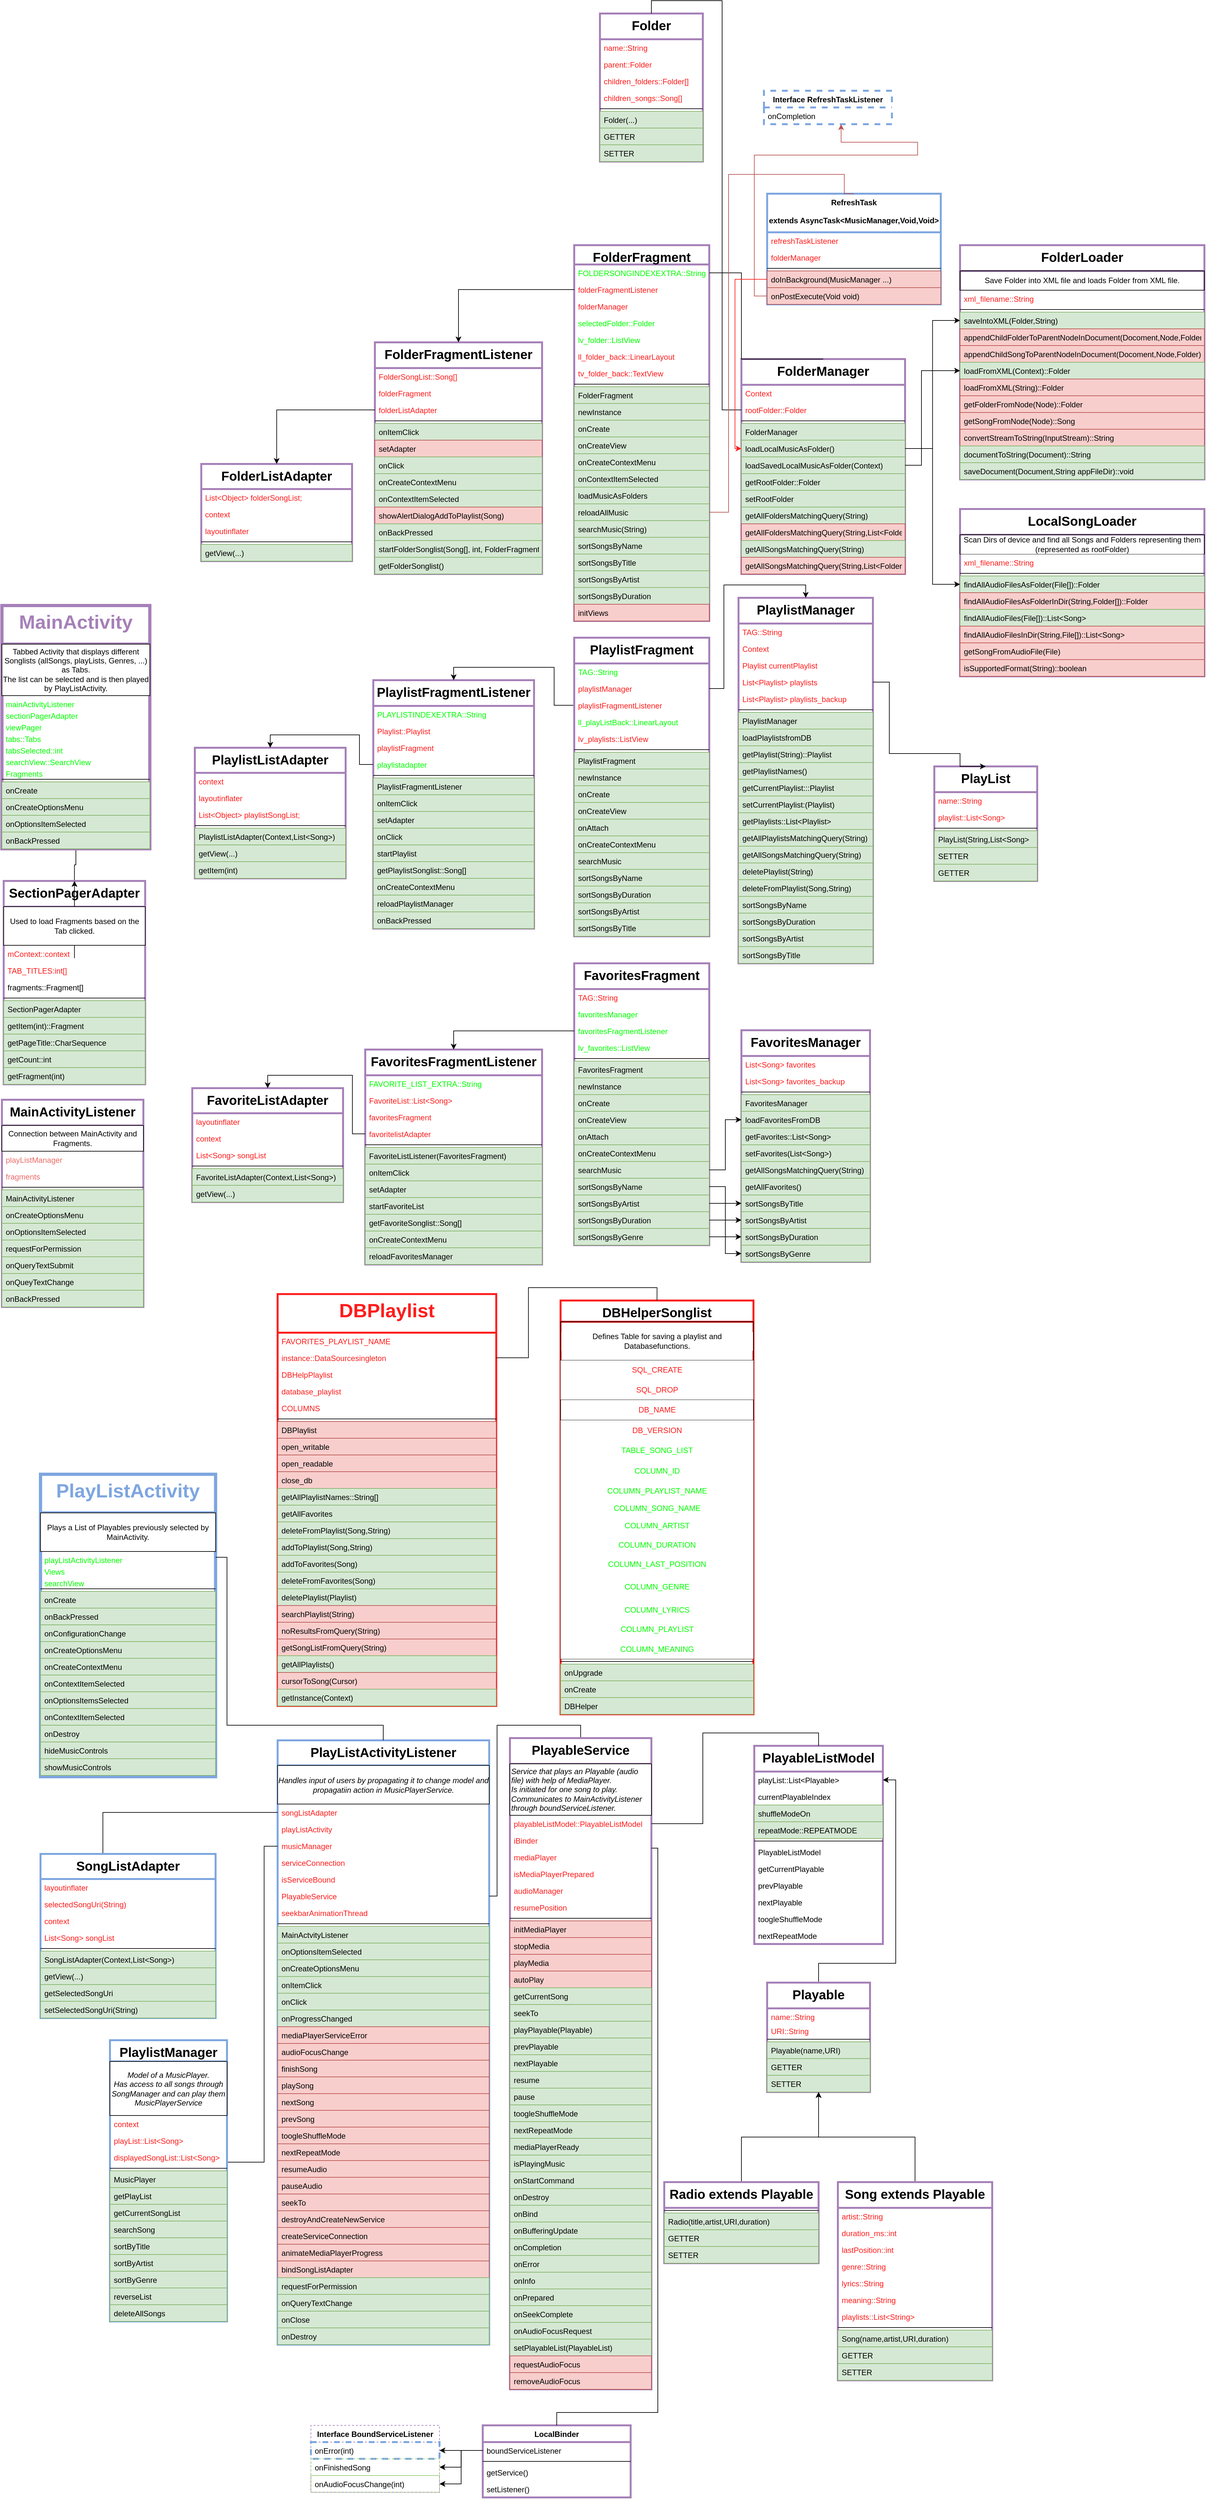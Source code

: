 <mxfile version="14.2.3" type="github">
  <diagram id="C5RBs43oDa-KdzZeNtuy" name="Page-1">
    <mxGraphModel dx="2351" dy="2370" grid="1" gridSize="10" guides="1" tooltips="1" connect="1" arrows="1" fold="1" page="1" pageScale="1" pageWidth="827" pageHeight="1169" math="0" shadow="0">
      <root>
        <mxCell id="WIyWlLk6GJQsqaUBKTNV-0" />
        <mxCell id="WIyWlLk6GJQsqaUBKTNV-1" parent="WIyWlLk6GJQsqaUBKTNV-0" />
        <mxCell id="zkfFHV4jXpPFQw0GAbJ--17" value="PlayListActivityListener" style="swimlane;fontStyle=1;align=center;verticalAlign=top;childLayout=stackLayout;horizontal=1;startSize=39;horizontalStack=0;resizeParent=1;resizeLast=0;collapsible=1;marginBottom=0;rounded=0;shadow=0;strokeWidth=3;fontSize=20;strokeColor=#7EA6E0;" parent="WIyWlLk6GJQsqaUBKTNV-1" vertex="1">
          <mxGeometry x="438.75" y="1953.5" width="329" height="939" as="geometry">
            <mxRectangle x="550" y="140" width="160" height="26" as="alternateBounds" />
          </mxGeometry>
        </mxCell>
        <mxCell id="5qoIg5QfOp-UZJT98IV1-1" value="&lt;i&gt;Handles input of users by propagating it to change model and propagatiin action in MusicPlayerService.&lt;/i&gt;" style="rounded=0;whiteSpace=wrap;html=1;" parent="zkfFHV4jXpPFQw0GAbJ--17" vertex="1">
          <mxGeometry y="39" width="329" height="60" as="geometry" />
        </mxCell>
        <mxCell id="A6s-E-ukSPN_syaUcLGg-9" value="songListAdapter&#xa;" style="text;align=left;verticalAlign=top;spacingLeft=4;spacingRight=4;overflow=hidden;rotatable=0;points=[[0,0.5],[1,0.5]];portConstraint=eastwest;rounded=0;shadow=0;html=0;fontColor=#FF1C1C;" parent="zkfFHV4jXpPFQw0GAbJ--17" vertex="1">
          <mxGeometry y="99" width="329" height="26" as="geometry" />
        </mxCell>
        <mxCell id="zkfFHV4jXpPFQw0GAbJ--18" value="playListActivity" style="text;align=left;verticalAlign=top;spacingLeft=4;spacingRight=4;overflow=hidden;rotatable=0;points=[[0,0.5],[1,0.5]];portConstraint=eastwest;fontColor=#FF1C1C;" parent="zkfFHV4jXpPFQw0GAbJ--17" vertex="1">
          <mxGeometry y="125" width="329" height="26" as="geometry" />
        </mxCell>
        <mxCell id="WmSsQWFspVbdHXG4wbYn-8" value="musicManager" style="text;align=left;verticalAlign=top;spacingLeft=4;spacingRight=4;overflow=hidden;rotatable=0;points=[[0,0.5],[1,0.5]];portConstraint=eastwest;rounded=0;shadow=0;html=0;fontColor=#FF1C1C;" parent="zkfFHV4jXpPFQw0GAbJ--17" vertex="1">
          <mxGeometry y="151" width="329" height="26" as="geometry" />
        </mxCell>
        <mxCell id="zkfFHV4jXpPFQw0GAbJ--20" value="serviceConnection" style="text;align=left;verticalAlign=top;spacingLeft=4;spacingRight=4;overflow=hidden;rotatable=0;points=[[0,0.5],[1,0.5]];portConstraint=eastwest;rounded=0;shadow=0;html=0;fontColor=#FF1C1C;" parent="zkfFHV4jXpPFQw0GAbJ--17" vertex="1">
          <mxGeometry y="177" width="329" height="26" as="geometry" />
        </mxCell>
        <mxCell id="zkfFHV4jXpPFQw0GAbJ--22" value="isServiceBound&#xa;" style="text;align=left;verticalAlign=top;spacingLeft=4;spacingRight=4;overflow=hidden;rotatable=0;points=[[0,0.5],[1,0.5]];portConstraint=eastwest;rounded=0;shadow=0;html=0;fontColor=#FF1C1C;" parent="zkfFHV4jXpPFQw0GAbJ--17" vertex="1">
          <mxGeometry y="203" width="329" height="26" as="geometry" />
        </mxCell>
        <mxCell id="WmSsQWFspVbdHXG4wbYn-39" value="PlayableService" style="text;align=left;verticalAlign=top;spacingLeft=4;spacingRight=4;overflow=hidden;rotatable=0;points=[[0,0.5],[1,0.5]];portConstraint=eastwest;rounded=0;shadow=0;html=0;fontColor=#FF1C1C;" parent="zkfFHV4jXpPFQw0GAbJ--17" vertex="1">
          <mxGeometry y="229" width="329" height="26" as="geometry" />
        </mxCell>
        <mxCell id="5qoIg5QfOp-UZJT98IV1-10" value="seekbarAnimationThread&#xa;" style="text;align=left;verticalAlign=top;spacingLeft=4;spacingRight=4;overflow=hidden;rotatable=0;points=[[0,0.5],[1,0.5]];portConstraint=eastwest;rounded=0;shadow=0;html=0;fontColor=#FF1C1C;" parent="zkfFHV4jXpPFQw0GAbJ--17" vertex="1">
          <mxGeometry y="255" width="329" height="26" as="geometry" />
        </mxCell>
        <mxCell id="zkfFHV4jXpPFQw0GAbJ--23" value="" style="line;html=1;strokeWidth=1;align=left;verticalAlign=middle;spacingTop=-1;spacingLeft=3;spacingRight=3;rotatable=0;labelPosition=right;points=[];portConstraint=eastwest;" parent="zkfFHV4jXpPFQw0GAbJ--17" vertex="1">
          <mxGeometry y="281" width="329" height="8" as="geometry" />
        </mxCell>
        <mxCell id="lzcfJcRa112dsqQVMs5e-15" value="MainActvityListener" style="text;align=left;verticalAlign=top;spacingLeft=4;spacingRight=4;overflow=hidden;rotatable=0;points=[[0,0.5],[1,0.5]];portConstraint=eastwest;fillColor=#d5e8d4;strokeColor=#82b366;" parent="zkfFHV4jXpPFQw0GAbJ--17" vertex="1">
          <mxGeometry y="289" width="329" height="26" as="geometry" />
        </mxCell>
        <mxCell id="zkfFHV4jXpPFQw0GAbJ--25" value="onOptionsItemSelected" style="text;align=left;verticalAlign=top;spacingLeft=4;spacingRight=4;overflow=hidden;rotatable=0;points=[[0,0.5],[1,0.5]];portConstraint=eastwest;fillColor=#d5e8d4;strokeColor=#82b366;" parent="zkfFHV4jXpPFQw0GAbJ--17" vertex="1">
          <mxGeometry y="315" width="329" height="26" as="geometry" />
        </mxCell>
        <mxCell id="WmSsQWFspVbdHXG4wbYn-10" value="onCreateOptionsMenu" style="text;strokeColor=#82b366;fillColor=#d5e8d4;align=left;verticalAlign=top;spacingLeft=4;spacingRight=4;overflow=hidden;rotatable=0;points=[[0,0.5],[1,0.5]];portConstraint=eastwest;" parent="zkfFHV4jXpPFQw0GAbJ--17" vertex="1">
          <mxGeometry y="341" width="329" height="26" as="geometry" />
        </mxCell>
        <mxCell id="WmSsQWFspVbdHXG4wbYn-11" value="onItemClick" style="text;strokeColor=#82b366;fillColor=#d5e8d4;align=left;verticalAlign=top;spacingLeft=4;spacingRight=4;overflow=hidden;rotatable=0;points=[[0,0.5],[1,0.5]];portConstraint=eastwest;" parent="zkfFHV4jXpPFQw0GAbJ--17" vertex="1">
          <mxGeometry y="367" width="329" height="26" as="geometry" />
        </mxCell>
        <mxCell id="5qoIg5QfOp-UZJT98IV1-11" value="onClick" style="text;strokeColor=#82b366;fillColor=#d5e8d4;align=left;verticalAlign=top;spacingLeft=4;spacingRight=4;overflow=hidden;rotatable=0;points=[[0,0.5],[1,0.5]];portConstraint=eastwest;" parent="zkfFHV4jXpPFQw0GAbJ--17" vertex="1">
          <mxGeometry y="393" width="329" height="26" as="geometry" />
        </mxCell>
        <mxCell id="5qoIg5QfOp-UZJT98IV1-12" value="onProgressChanged" style="text;strokeColor=#82b366;fillColor=#d5e8d4;align=left;verticalAlign=top;spacingLeft=4;spacingRight=4;overflow=hidden;rotatable=0;points=[[0,0.5],[1,0.5]];portConstraint=eastwest;" parent="zkfFHV4jXpPFQw0GAbJ--17" vertex="1">
          <mxGeometry y="419" width="329" height="26" as="geometry" />
        </mxCell>
        <mxCell id="lzcfJcRa112dsqQVMs5e-16" value="mediaPlayerServiceError" style="text;strokeColor=#b85450;fillColor=#f8cecc;align=left;verticalAlign=top;spacingLeft=4;spacingRight=4;overflow=hidden;rotatable=0;points=[[0,0.5],[1,0.5]];portConstraint=eastwest;" parent="zkfFHV4jXpPFQw0GAbJ--17" vertex="1">
          <mxGeometry y="445" width="329" height="26" as="geometry" />
        </mxCell>
        <mxCell id="lzcfJcRa112dsqQVMs5e-17" value="audioFocusChange" style="text;strokeColor=#b85450;fillColor=#f8cecc;align=left;verticalAlign=top;spacingLeft=4;spacingRight=4;overflow=hidden;rotatable=0;points=[[0,0.5],[1,0.5]];portConstraint=eastwest;" parent="zkfFHV4jXpPFQw0GAbJ--17" vertex="1">
          <mxGeometry y="471" width="329" height="26" as="geometry" />
        </mxCell>
        <mxCell id="lzcfJcRa112dsqQVMs5e-45" value="finishSong" style="text;strokeColor=#b85450;fillColor=#f8cecc;align=left;verticalAlign=top;spacingLeft=4;spacingRight=4;overflow=hidden;rotatable=0;points=[[0,0.5],[1,0.5]];portConstraint=eastwest;" parent="zkfFHV4jXpPFQw0GAbJ--17" vertex="1">
          <mxGeometry y="497" width="329" height="26" as="geometry" />
        </mxCell>
        <mxCell id="lzcfJcRa112dsqQVMs5e-46" value="playSong" style="text;strokeColor=#b85450;fillColor=#f8cecc;align=left;verticalAlign=top;spacingLeft=4;spacingRight=4;overflow=hidden;rotatable=0;points=[[0,0.5],[1,0.5]];portConstraint=eastwest;" parent="zkfFHV4jXpPFQw0GAbJ--17" vertex="1">
          <mxGeometry y="523" width="329" height="26" as="geometry" />
        </mxCell>
        <mxCell id="lzcfJcRa112dsqQVMs5e-47" value="nextSong" style="text;strokeColor=#b85450;fillColor=#f8cecc;align=left;verticalAlign=top;spacingLeft=4;spacingRight=4;overflow=hidden;rotatable=0;points=[[0,0.5],[1,0.5]];portConstraint=eastwest;" parent="zkfFHV4jXpPFQw0GAbJ--17" vertex="1">
          <mxGeometry y="549" width="329" height="26" as="geometry" />
        </mxCell>
        <mxCell id="lzcfJcRa112dsqQVMs5e-79" value="prevSong" style="text;strokeColor=#b85450;fillColor=#f8cecc;align=left;verticalAlign=top;spacingLeft=4;spacingRight=4;overflow=hidden;rotatable=0;points=[[0,0.5],[1,0.5]];portConstraint=eastwest;" parent="zkfFHV4jXpPFQw0GAbJ--17" vertex="1">
          <mxGeometry y="575" width="329" height="26" as="geometry" />
        </mxCell>
        <mxCell id="lzcfJcRa112dsqQVMs5e-48" value="toogleShuffleMode" style="text;strokeColor=#b85450;fillColor=#f8cecc;align=left;verticalAlign=top;spacingLeft=4;spacingRight=4;overflow=hidden;rotatable=0;points=[[0,0.5],[1,0.5]];portConstraint=eastwest;" parent="zkfFHV4jXpPFQw0GAbJ--17" vertex="1">
          <mxGeometry y="601" width="329" height="26" as="geometry" />
        </mxCell>
        <mxCell id="lzcfJcRa112dsqQVMs5e-49" value="nextRepeatMode" style="text;strokeColor=#b85450;fillColor=#f8cecc;align=left;verticalAlign=top;spacingLeft=4;spacingRight=4;overflow=hidden;rotatable=0;points=[[0,0.5],[1,0.5]];portConstraint=eastwest;" parent="zkfFHV4jXpPFQw0GAbJ--17" vertex="1">
          <mxGeometry y="627" width="329" height="26" as="geometry" />
        </mxCell>
        <mxCell id="5qoIg5QfOp-UZJT98IV1-18" value="resumeAudio&#xa;" style="text;strokeColor=#b85450;fillColor=#f8cecc;align=left;verticalAlign=top;spacingLeft=4;spacingRight=4;overflow=hidden;rotatable=0;points=[[0,0.5],[1,0.5]];portConstraint=eastwest;" parent="zkfFHV4jXpPFQw0GAbJ--17" vertex="1">
          <mxGeometry y="653" width="329" height="26" as="geometry" />
        </mxCell>
        <mxCell id="5qoIg5QfOp-UZJT98IV1-19" value="pauseAudio" style="text;strokeColor=#b85450;fillColor=#f8cecc;align=left;verticalAlign=top;spacingLeft=4;spacingRight=4;overflow=hidden;rotatable=0;points=[[0,0.5],[1,0.5]];portConstraint=eastwest;" parent="zkfFHV4jXpPFQw0GAbJ--17" vertex="1">
          <mxGeometry y="679" width="329" height="26" as="geometry" />
        </mxCell>
        <mxCell id="lzcfJcRa112dsqQVMs5e-50" value="seekTo" style="text;strokeColor=#b85450;fillColor=#f8cecc;align=left;verticalAlign=top;spacingLeft=4;spacingRight=4;overflow=hidden;rotatable=0;points=[[0,0.5],[1,0.5]];portConstraint=eastwest;" parent="zkfFHV4jXpPFQw0GAbJ--17" vertex="1">
          <mxGeometry y="705" width="329" height="26" as="geometry" />
        </mxCell>
        <mxCell id="5qoIg5QfOp-UZJT98IV1-13" value="destroyAndCreateNewService" style="text;strokeColor=#b85450;fillColor=#f8cecc;align=left;verticalAlign=top;spacingLeft=4;spacingRight=4;overflow=hidden;rotatable=0;points=[[0,0.5],[1,0.5]];portConstraint=eastwest;" parent="zkfFHV4jXpPFQw0GAbJ--17" vertex="1">
          <mxGeometry y="731" width="329" height="26" as="geometry" />
        </mxCell>
        <mxCell id="5qoIg5QfOp-UZJT98IV1-14" value="createServiceConnection" style="text;strokeColor=#b85450;fillColor=#f8cecc;align=left;verticalAlign=top;spacingLeft=4;spacingRight=4;overflow=hidden;rotatable=0;points=[[0,0.5],[1,0.5]];portConstraint=eastwest;" parent="zkfFHV4jXpPFQw0GAbJ--17" vertex="1">
          <mxGeometry y="757" width="329" height="26" as="geometry" />
        </mxCell>
        <mxCell id="5qoIg5QfOp-UZJT98IV1-15" value="animateMediaPlayerProgress" style="text;strokeColor=#b85450;fillColor=#f8cecc;align=left;verticalAlign=top;spacingLeft=4;spacingRight=4;overflow=hidden;rotatable=0;points=[[0,0.5],[1,0.5]];portConstraint=eastwest;" parent="zkfFHV4jXpPFQw0GAbJ--17" vertex="1">
          <mxGeometry y="783" width="329" height="26" as="geometry" />
        </mxCell>
        <mxCell id="5qoIg5QfOp-UZJT98IV1-16" value="bindSongListAdapter" style="text;strokeColor=#b85450;fillColor=#f8cecc;align=left;verticalAlign=top;spacingLeft=4;spacingRight=4;overflow=hidden;rotatable=0;points=[[0,0.5],[1,0.5]];portConstraint=eastwest;" parent="zkfFHV4jXpPFQw0GAbJ--17" vertex="1">
          <mxGeometry y="809" width="329" height="26" as="geometry" />
        </mxCell>
        <mxCell id="5qoIg5QfOp-UZJT98IV1-17" value="requestForPermission" style="text;strokeColor=#82b366;fillColor=#d5e8d4;align=left;verticalAlign=top;spacingLeft=4;spacingRight=4;overflow=hidden;rotatable=0;points=[[0,0.5],[1,0.5]];portConstraint=eastwest;" parent="zkfFHV4jXpPFQw0GAbJ--17" vertex="1">
          <mxGeometry y="835" width="329" height="26" as="geometry" />
        </mxCell>
        <mxCell id="0syjl-Uc-mpBaeBtsTLe-22" value="onQueryTextChange" style="text;strokeColor=#82b366;fillColor=#d5e8d4;align=left;verticalAlign=top;spacingLeft=4;spacingRight=4;overflow=hidden;rotatable=0;points=[[0,0.5],[1,0.5]];portConstraint=eastwest;" parent="zkfFHV4jXpPFQw0GAbJ--17" vertex="1">
          <mxGeometry y="861" width="329" height="26" as="geometry" />
        </mxCell>
        <mxCell id="0syjl-Uc-mpBaeBtsTLe-23" value="onClose" style="text;strokeColor=#82b366;fillColor=#d5e8d4;align=left;verticalAlign=top;spacingLeft=4;spacingRight=4;overflow=hidden;rotatable=0;points=[[0,0.5],[1,0.5]];portConstraint=eastwest;" parent="zkfFHV4jXpPFQw0GAbJ--17" vertex="1">
          <mxGeometry y="887" width="329" height="26" as="geometry" />
        </mxCell>
        <mxCell id="lzcfJcRa112dsqQVMs5e-51" value="onDestroy" style="text;strokeColor=#82b366;fillColor=#d5e8d4;align=left;verticalAlign=top;spacingLeft=4;spacingRight=4;overflow=hidden;rotatable=0;points=[[0,0.5],[1,0.5]];portConstraint=eastwest;" parent="zkfFHV4jXpPFQw0GAbJ--17" vertex="1">
          <mxGeometry y="913" width="329" height="26" as="geometry" />
        </mxCell>
        <mxCell id="A6s-E-ukSPN_syaUcLGg-6" style="edgeStyle=orthogonalEdgeStyle;rounded=0;orthogonalLoop=1;jettySize=auto;html=1;entryX=1;entryY=0.5;entryDx=0;entryDy=0;exitX=0.5;exitY=0;exitDx=0;exitDy=0;endArrow=none;endFill=0;" parent="WIyWlLk6GJQsqaUBKTNV-1" source="A6s-E-ukSPN_syaUcLGg-2" target="WmSsQWFspVbdHXG4wbYn-39" edge="1">
          <mxGeometry relative="1" as="geometry">
            <mxPoint x="841" y="2222.5" as="sourcePoint" />
          </mxGeometry>
        </mxCell>
        <mxCell id="A6s-E-ukSPN_syaUcLGg-2" value="PlayableService" style="swimlane;fontStyle=1;align=center;verticalAlign=top;childLayout=stackLayout;horizontal=1;startSize=40;horizontalStack=0;resizeParent=1;resizeParentMax=0;resizeLast=0;collapsible=1;marginBottom=0;fontSize=20;strokeWidth=3;strokeColor=#A680B8;" parent="WIyWlLk6GJQsqaUBKTNV-1" vertex="1">
          <mxGeometry x="800" y="1950" width="220" height="1012" as="geometry" />
        </mxCell>
        <mxCell id="5qoIg5QfOp-UZJT98IV1-67" value="&lt;div&gt;&lt;i&gt;&lt;font color=&quot;#000000&quot;&gt;Service that plays an Playable (audio file) with help of MediaPlayer.&lt;/font&gt;&lt;/i&gt;&lt;/div&gt;&lt;div&gt;&lt;i&gt;&lt;font color=&quot;#000000&quot;&gt;Is initiated for one song to play. Communicates to MainActivityListener through boundServiceListener.&lt;br&gt;&lt;/font&gt;&lt;/i&gt;&lt;/div&gt;" style="whiteSpace=wrap;html=1;aspect=fixed;fontColor=#FF1C1C;align=left;" parent="A6s-E-ukSPN_syaUcLGg-2" vertex="1">
          <mxGeometry y="40" width="220" height="80" as="geometry" />
        </mxCell>
        <mxCell id="5qoIg5QfOp-UZJT98IV1-64" value="playableListModel::PlayableListModel" style="text;fillColor=none;align=left;verticalAlign=top;spacingLeft=4;spacingRight=4;overflow=hidden;rotatable=0;points=[[0,0.5],[1,0.5]];portConstraint=eastwest;fontColor=#FF1C1C;" parent="A6s-E-ukSPN_syaUcLGg-2" vertex="1">
          <mxGeometry y="120" width="220" height="26" as="geometry" />
        </mxCell>
        <mxCell id="A6s-E-ukSPN_syaUcLGg-3" value="iBinder" style="text;strokeColor=none;fillColor=none;align=left;verticalAlign=top;spacingLeft=4;spacingRight=4;overflow=hidden;rotatable=0;points=[[0,0.5],[1,0.5]];portConstraint=eastwest;fontColor=#FF1C1C;" parent="A6s-E-ukSPN_syaUcLGg-2" vertex="1">
          <mxGeometry y="146" width="220" height="26" as="geometry" />
        </mxCell>
        <mxCell id="5qoIg5QfOp-UZJT98IV1-63" value="mediaPlayer" style="text;strokeColor=none;fillColor=none;align=left;verticalAlign=top;spacingLeft=4;spacingRight=4;overflow=hidden;rotatable=0;points=[[0,0.5],[1,0.5]];portConstraint=eastwest;fontColor=#FF1C1C;" parent="A6s-E-ukSPN_syaUcLGg-2" vertex="1">
          <mxGeometry y="172" width="220" height="26" as="geometry" />
        </mxCell>
        <mxCell id="lzcfJcRa112dsqQVMs5e-68" value="isMediaPlayerPrepared" style="text;strokeColor=none;fillColor=none;align=left;verticalAlign=top;spacingLeft=4;spacingRight=4;overflow=hidden;rotatable=0;points=[[0,0.5],[1,0.5]];portConstraint=eastwest;fontColor=#FF1C1C;" parent="A6s-E-ukSPN_syaUcLGg-2" vertex="1">
          <mxGeometry y="198" width="220" height="26" as="geometry" />
        </mxCell>
        <mxCell id="5qoIg5QfOp-UZJT98IV1-66" value="audioManager" style="text;strokeColor=none;fillColor=none;align=left;verticalAlign=top;spacingLeft=4;spacingRight=4;overflow=hidden;rotatable=0;points=[[0,0.5],[1,0.5]];portConstraint=eastwest;fontColor=#FF1C1C;" parent="A6s-E-ukSPN_syaUcLGg-2" vertex="1">
          <mxGeometry y="224" width="220" height="26" as="geometry" />
        </mxCell>
        <mxCell id="5qoIg5QfOp-UZJT98IV1-65" value="resumePosition" style="text;strokeColor=none;fillColor=none;align=left;verticalAlign=top;spacingLeft=4;spacingRight=4;overflow=hidden;rotatable=0;points=[[0,0.5],[1,0.5]];portConstraint=eastwest;fontColor=#FF1C1C;" parent="A6s-E-ukSPN_syaUcLGg-2" vertex="1">
          <mxGeometry y="250" width="220" height="26" as="geometry" />
        </mxCell>
        <mxCell id="A6s-E-ukSPN_syaUcLGg-4" value="" style="line;strokeWidth=1;fillColor=none;align=left;verticalAlign=middle;spacingTop=-1;spacingLeft=3;spacingRight=3;rotatable=0;labelPosition=right;points=[];portConstraint=eastwest;" parent="A6s-E-ukSPN_syaUcLGg-2" vertex="1">
          <mxGeometry y="276" width="220" height="8" as="geometry" />
        </mxCell>
        <mxCell id="5qoIg5QfOp-UZJT98IV1-22" value="initMediaPlayer" style="text;align=left;verticalAlign=top;spacingLeft=4;spacingRight=4;overflow=hidden;rotatable=0;points=[[0,0.5],[1,0.5]];portConstraint=eastwest;fillColor=#f8cecc;strokeColor=#b85450;" parent="A6s-E-ukSPN_syaUcLGg-2" vertex="1">
          <mxGeometry y="284" width="220" height="26" as="geometry" />
        </mxCell>
        <mxCell id="5qoIg5QfOp-UZJT98IV1-37" value="stopMedia" style="text;align=left;verticalAlign=top;spacingLeft=4;spacingRight=4;overflow=hidden;rotatable=0;points=[[0,0.5],[1,0.5]];portConstraint=eastwest;fillColor=#f8cecc;strokeColor=#b85450;" parent="A6s-E-ukSPN_syaUcLGg-2" vertex="1">
          <mxGeometry y="310" width="220" height="26" as="geometry" />
        </mxCell>
        <mxCell id="5qoIg5QfOp-UZJT98IV1-36" value="playMedia&#xa;" style="text;align=left;verticalAlign=top;spacingLeft=4;spacingRight=4;overflow=hidden;rotatable=0;points=[[0,0.5],[1,0.5]];portConstraint=eastwest;fillColor=#f8cecc;strokeColor=#b85450;" parent="A6s-E-ukSPN_syaUcLGg-2" vertex="1">
          <mxGeometry y="336" width="220" height="26" as="geometry" />
        </mxCell>
        <mxCell id="lzcfJcRa112dsqQVMs5e-87" value="autoPlay" style="text;align=left;verticalAlign=top;spacingLeft=4;spacingRight=4;overflow=hidden;rotatable=0;points=[[0,0.5],[1,0.5]];portConstraint=eastwest;fillColor=#f8cecc;strokeColor=#b85450;" parent="A6s-E-ukSPN_syaUcLGg-2" vertex="1">
          <mxGeometry y="362" width="220" height="26" as="geometry" />
        </mxCell>
        <mxCell id="5qoIg5QfOp-UZJT98IV1-35" value="getCurrentSong" style="text;align=left;verticalAlign=top;spacingLeft=4;spacingRight=4;overflow=hidden;rotatable=0;points=[[0,0.5],[1,0.5]];portConstraint=eastwest;fillColor=#d5e8d4;strokeColor=#82b366;" parent="A6s-E-ukSPN_syaUcLGg-2" vertex="1">
          <mxGeometry y="388" width="220" height="26" as="geometry" />
        </mxCell>
        <mxCell id="5qoIg5QfOp-UZJT98IV1-33" value="seekTo&#xa;" style="text;align=left;verticalAlign=top;spacingLeft=4;spacingRight=4;overflow=hidden;rotatable=0;points=[[0,0.5],[1,0.5]];portConstraint=eastwest;fillColor=#d5e8d4;strokeColor=#82b366;" parent="A6s-E-ukSPN_syaUcLGg-2" vertex="1">
          <mxGeometry y="414" width="220" height="26" as="geometry" />
        </mxCell>
        <mxCell id="lzcfJcRa112dsqQVMs5e-82" value="playPlayable(Playable)" style="text;align=left;verticalAlign=top;spacingLeft=4;spacingRight=4;overflow=hidden;rotatable=0;points=[[0,0.5],[1,0.5]];portConstraint=eastwest;fillColor=#d5e8d4;strokeColor=#82b366;" parent="A6s-E-ukSPN_syaUcLGg-2" vertex="1">
          <mxGeometry y="440" width="220" height="26" as="geometry" />
        </mxCell>
        <mxCell id="lzcfJcRa112dsqQVMs5e-83" value="prevPlayable" style="text;align=left;verticalAlign=top;spacingLeft=4;spacingRight=4;overflow=hidden;rotatable=0;points=[[0,0.5],[1,0.5]];portConstraint=eastwest;fillColor=#d5e8d4;strokeColor=#82b366;" parent="A6s-E-ukSPN_syaUcLGg-2" vertex="1">
          <mxGeometry y="466" width="220" height="26" as="geometry" />
        </mxCell>
        <mxCell id="lzcfJcRa112dsqQVMs5e-84" value="nextPlayable" style="text;align=left;verticalAlign=top;spacingLeft=4;spacingRight=4;overflow=hidden;rotatable=0;points=[[0,0.5],[1,0.5]];portConstraint=eastwest;fillColor=#d5e8d4;strokeColor=#82b366;" parent="A6s-E-ukSPN_syaUcLGg-2" vertex="1">
          <mxGeometry y="492" width="220" height="26" as="geometry" />
        </mxCell>
        <mxCell id="5qoIg5QfOp-UZJT98IV1-29" value="resume" style="text;align=left;verticalAlign=top;spacingLeft=4;spacingRight=4;overflow=hidden;rotatable=0;points=[[0,0.5],[1,0.5]];portConstraint=eastwest;fillColor=#d5e8d4;strokeColor=#82b366;" parent="A6s-E-ukSPN_syaUcLGg-2" vertex="1">
          <mxGeometry y="518" width="220" height="26" as="geometry" />
        </mxCell>
        <mxCell id="5qoIg5QfOp-UZJT98IV1-30" value="pause" style="text;align=left;verticalAlign=top;spacingLeft=4;spacingRight=4;overflow=hidden;rotatable=0;points=[[0,0.5],[1,0.5]];portConstraint=eastwest;fillColor=#d5e8d4;strokeColor=#82b366;" parent="A6s-E-ukSPN_syaUcLGg-2" vertex="1">
          <mxGeometry y="544" width="220" height="26" as="geometry" />
        </mxCell>
        <mxCell id="lzcfJcRa112dsqQVMs5e-85" value="toogleShuffleMode" style="text;align=left;verticalAlign=top;spacingLeft=4;spacingRight=4;overflow=hidden;rotatable=0;points=[[0,0.5],[1,0.5]];portConstraint=eastwest;fillColor=#d5e8d4;strokeColor=#82b366;" parent="A6s-E-ukSPN_syaUcLGg-2" vertex="1">
          <mxGeometry y="570" width="220" height="26" as="geometry" />
        </mxCell>
        <mxCell id="lzcfJcRa112dsqQVMs5e-86" value="nextRepeatMode" style="text;align=left;verticalAlign=top;spacingLeft=4;spacingRight=4;overflow=hidden;rotatable=0;points=[[0,0.5],[1,0.5]];portConstraint=eastwest;fillColor=#d5e8d4;strokeColor=#82b366;" parent="A6s-E-ukSPN_syaUcLGg-2" vertex="1">
          <mxGeometry y="596" width="220" height="26" as="geometry" />
        </mxCell>
        <mxCell id="5qoIg5QfOp-UZJT98IV1-31" value="mediaPlayerReady&#xa;" style="text;align=left;verticalAlign=top;spacingLeft=4;spacingRight=4;overflow=hidden;rotatable=0;points=[[0,0.5],[1,0.5]];portConstraint=eastwest;fillColor=#d5e8d4;strokeColor=#82b366;" parent="A6s-E-ukSPN_syaUcLGg-2" vertex="1">
          <mxGeometry y="622" width="220" height="26" as="geometry" />
        </mxCell>
        <mxCell id="5qoIg5QfOp-UZJT98IV1-34" value="isPlayingMusic&#xa;" style="text;align=left;verticalAlign=top;spacingLeft=4;spacingRight=4;overflow=hidden;rotatable=0;points=[[0,0.5],[1,0.5]];portConstraint=eastwest;fillColor=#d5e8d4;strokeColor=#82b366;" parent="A6s-E-ukSPN_syaUcLGg-2" vertex="1">
          <mxGeometry y="648" width="220" height="26" as="geometry" />
        </mxCell>
        <mxCell id="5qoIg5QfOp-UZJT98IV1-38" value="onStartCommand" style="text;align=left;verticalAlign=top;spacingLeft=4;spacingRight=4;overflow=hidden;rotatable=0;points=[[0,0.5],[1,0.5]];portConstraint=eastwest;fillColor=#d5e8d4;strokeColor=#82b366;" parent="A6s-E-ukSPN_syaUcLGg-2" vertex="1">
          <mxGeometry y="674" width="220" height="26" as="geometry" />
        </mxCell>
        <mxCell id="5qoIg5QfOp-UZJT98IV1-52" value="onDestroy" style="text;align=left;verticalAlign=top;spacingLeft=4;spacingRight=4;overflow=hidden;rotatable=0;points=[[0,0.5],[1,0.5]];portConstraint=eastwest;fillColor=#d5e8d4;strokeColor=#82b366;" parent="A6s-E-ukSPN_syaUcLGg-2" vertex="1">
          <mxGeometry y="700" width="220" height="26" as="geometry" />
        </mxCell>
        <mxCell id="5qoIg5QfOp-UZJT98IV1-53" value="onBind" style="text;align=left;verticalAlign=top;spacingLeft=4;spacingRight=4;overflow=hidden;rotatable=0;points=[[0,0.5],[1,0.5]];portConstraint=eastwest;fillColor=#d5e8d4;strokeColor=#82b366;" parent="A6s-E-ukSPN_syaUcLGg-2" vertex="1">
          <mxGeometry y="726" width="220" height="26" as="geometry" />
        </mxCell>
        <mxCell id="5qoIg5QfOp-UZJT98IV1-54" value="onBufferingUpdate" style="text;align=left;verticalAlign=top;spacingLeft=4;spacingRight=4;overflow=hidden;rotatable=0;points=[[0,0.5],[1,0.5]];portConstraint=eastwest;fillColor=#d5e8d4;strokeColor=#82b366;" parent="A6s-E-ukSPN_syaUcLGg-2" vertex="1">
          <mxGeometry y="752" width="220" height="26" as="geometry" />
        </mxCell>
        <mxCell id="5qoIg5QfOp-UZJT98IV1-55" value="onCompletion" style="text;align=left;verticalAlign=top;spacingLeft=4;spacingRight=4;overflow=hidden;rotatable=0;points=[[0,0.5],[1,0.5]];portConstraint=eastwest;fillColor=#d5e8d4;strokeColor=#82b366;" parent="A6s-E-ukSPN_syaUcLGg-2" vertex="1">
          <mxGeometry y="778" width="220" height="26" as="geometry" />
        </mxCell>
        <mxCell id="5qoIg5QfOp-UZJT98IV1-56" value="onError" style="text;align=left;verticalAlign=top;spacingLeft=4;spacingRight=4;overflow=hidden;rotatable=0;points=[[0,0.5],[1,0.5]];portConstraint=eastwest;fillColor=#d5e8d4;strokeColor=#82b366;" parent="A6s-E-ukSPN_syaUcLGg-2" vertex="1">
          <mxGeometry y="804" width="220" height="26" as="geometry" />
        </mxCell>
        <mxCell id="5qoIg5QfOp-UZJT98IV1-57" value="onInfo" style="text;align=left;verticalAlign=top;spacingLeft=4;spacingRight=4;overflow=hidden;rotatable=0;points=[[0,0.5],[1,0.5]];portConstraint=eastwest;fillColor=#d5e8d4;strokeColor=#82b366;" parent="A6s-E-ukSPN_syaUcLGg-2" vertex="1">
          <mxGeometry y="830" width="220" height="26" as="geometry" />
        </mxCell>
        <mxCell id="5qoIg5QfOp-UZJT98IV1-58" value="onPrepared" style="text;align=left;verticalAlign=top;spacingLeft=4;spacingRight=4;overflow=hidden;rotatable=0;points=[[0,0.5],[1,0.5]];portConstraint=eastwest;fillColor=#d5e8d4;strokeColor=#82b366;" parent="A6s-E-ukSPN_syaUcLGg-2" vertex="1">
          <mxGeometry y="856" width="220" height="26" as="geometry" />
        </mxCell>
        <mxCell id="5qoIg5QfOp-UZJT98IV1-59" value="onSeekComplete" style="text;align=left;verticalAlign=top;spacingLeft=4;spacingRight=4;overflow=hidden;rotatable=0;points=[[0,0.5],[1,0.5]];portConstraint=eastwest;fillColor=#d5e8d4;strokeColor=#82b366;" parent="A6s-E-ukSPN_syaUcLGg-2" vertex="1">
          <mxGeometry y="882" width="220" height="26" as="geometry" />
        </mxCell>
        <mxCell id="5qoIg5QfOp-UZJT98IV1-60" value="onAudioFocusRequest" style="text;align=left;verticalAlign=top;spacingLeft=4;spacingRight=4;overflow=hidden;rotatable=0;points=[[0,0.5],[1,0.5]];portConstraint=eastwest;fillColor=#d5e8d4;strokeColor=#82b366;" parent="A6s-E-ukSPN_syaUcLGg-2" vertex="1">
          <mxGeometry y="908" width="220" height="26" as="geometry" />
        </mxCell>
        <mxCell id="lzcfJcRa112dsqQVMs5e-88" value="setPlayableList(PlayableList)" style="text;align=left;verticalAlign=top;spacingLeft=4;spacingRight=4;overflow=hidden;rotatable=0;points=[[0,0.5],[1,0.5]];portConstraint=eastwest;fillColor=#d5e8d4;strokeColor=#82b366;" parent="A6s-E-ukSPN_syaUcLGg-2" vertex="1">
          <mxGeometry y="934" width="220" height="26" as="geometry" />
        </mxCell>
        <mxCell id="5qoIg5QfOp-UZJT98IV1-61" value="requestAudioFocus" style="text;align=left;verticalAlign=top;spacingLeft=4;spacingRight=4;overflow=hidden;rotatable=0;points=[[0,0.5],[1,0.5]];portConstraint=eastwest;fillColor=#f8cecc;strokeColor=#b85450;" parent="A6s-E-ukSPN_syaUcLGg-2" vertex="1">
          <mxGeometry y="960" width="220" height="26" as="geometry" />
        </mxCell>
        <mxCell id="5qoIg5QfOp-UZJT98IV1-62" value="removeAudioFocus" style="text;align=left;verticalAlign=top;spacingLeft=4;spacingRight=4;overflow=hidden;rotatable=0;points=[[0,0.5],[1,0.5]];portConstraint=eastwest;fillColor=#f8cecc;strokeColor=#b85450;" parent="A6s-E-ukSPN_syaUcLGg-2" vertex="1">
          <mxGeometry y="986" width="220" height="26" as="geometry" />
        </mxCell>
        <mxCell id="WmSsQWFspVbdHXG4wbYn-30" style="edgeStyle=orthogonalEdgeStyle;rounded=0;orthogonalLoop=1;jettySize=auto;html=1;endArrow=none;endFill=0;" parent="WIyWlLk6GJQsqaUBKTNV-1" source="A6s-E-ukSPN_syaUcLGg-11" target="WmSsQWFspVbdHXG4wbYn-8" edge="1">
          <mxGeometry relative="1" as="geometry">
            <Array as="points">
              <mxPoint x="417.75" y="2609" />
              <mxPoint x="417.75" y="2118" />
            </Array>
          </mxGeometry>
        </mxCell>
        <mxCell id="A6s-E-ukSPN_syaUcLGg-11" value="PlaylistManager" style="swimlane;fontStyle=1;align=center;verticalAlign=top;childLayout=stackLayout;horizontal=1;startSize=33;horizontalStack=0;resizeParent=1;resizeParentMax=0;resizeLast=0;collapsible=1;marginBottom=0;fontSize=20;strokeWidth=3;strokeColor=#7EA6E0;" parent="WIyWlLk6GJQsqaUBKTNV-1" vertex="1">
          <mxGeometry x="178" y="2419.5" width="182" height="437" as="geometry" />
        </mxCell>
        <mxCell id="5qoIg5QfOp-UZJT98IV1-0" value="&lt;div&gt;&lt;i&gt;&lt;br&gt;&lt;/i&gt;&lt;/div&gt;&lt;div&gt;&lt;i&gt;Model of a MusicPlayer.&lt;/i&gt;&lt;/div&gt;&lt;div&gt;&lt;i&gt;Has access to all songs through SongManager and can play them MusicPlayerService&lt;/i&gt;&lt;/div&gt;&lt;div&gt;&lt;i&gt;&lt;br&gt;&lt;/i&gt;&lt;/div&gt;" style="rounded=0;whiteSpace=wrap;html=1;" parent="A6s-E-ukSPN_syaUcLGg-11" vertex="1">
          <mxGeometry y="33" width="182" height="84" as="geometry" />
        </mxCell>
        <mxCell id="5qoIg5QfOp-UZJT98IV1-73" value="context" style="text;align=left;verticalAlign=top;spacingLeft=4;spacingRight=4;overflow=hidden;rotatable=0;points=[[0,0.5],[1,0.5]];portConstraint=eastwest;rounded=0;shadow=0;html=0;fontColor=#FF1C1C;" parent="A6s-E-ukSPN_syaUcLGg-11" vertex="1">
          <mxGeometry y="117" width="182" height="26" as="geometry" />
        </mxCell>
        <mxCell id="WmSsQWFspVbdHXG4wbYn-33" value="playList::List&lt;Song&gt;" style="text;strokeColor=none;fillColor=none;align=left;verticalAlign=top;spacingLeft=4;spacingRight=4;overflow=hidden;rotatable=0;points=[[0,0.5],[1,0.5]];portConstraint=eastwest;fontColor=#FF1C1C;" parent="A6s-E-ukSPN_syaUcLGg-11" vertex="1">
          <mxGeometry y="143" width="182" height="26" as="geometry" />
        </mxCell>
        <mxCell id="lzcfJcRa112dsqQVMs5e-61" value="displayedSongList::List&lt;Song&gt;" style="text;strokeColor=none;fillColor=none;align=left;verticalAlign=top;spacingLeft=4;spacingRight=4;overflow=hidden;rotatable=0;points=[[0,0.5],[1,0.5]];portConstraint=eastwest;fontColor=#FF1C1C;" parent="A6s-E-ukSPN_syaUcLGg-11" vertex="1">
          <mxGeometry y="169" width="182" height="26" as="geometry" />
        </mxCell>
        <mxCell id="A6s-E-ukSPN_syaUcLGg-13" value="" style="line;strokeWidth=1;fillColor=none;align=left;verticalAlign=middle;spacingTop=-1;spacingLeft=3;spacingRight=3;rotatable=0;labelPosition=right;points=[];portConstraint=eastwest;" parent="A6s-E-ukSPN_syaUcLGg-11" vertex="1">
          <mxGeometry y="195" width="182" height="8" as="geometry" />
        </mxCell>
        <mxCell id="0syjl-Uc-mpBaeBtsTLe-4" value="MusicPlayer" style="text;align=left;verticalAlign=top;spacingLeft=4;spacingRight=4;overflow=hidden;rotatable=0;points=[[0,0.5],[1,0.5]];portConstraint=eastwest;rounded=0;shadow=0;html=0;fillColor=#d5e8d4;strokeColor=#82b366;" parent="A6s-E-ukSPN_syaUcLGg-11" vertex="1">
          <mxGeometry y="203" width="182" height="26" as="geometry" />
        </mxCell>
        <mxCell id="lzcfJcRa112dsqQVMs5e-58" value="getPlayList" style="text;align=left;verticalAlign=top;spacingLeft=4;spacingRight=4;overflow=hidden;rotatable=0;points=[[0,0.5],[1,0.5]];portConstraint=eastwest;rounded=0;shadow=0;html=0;fillColor=#d5e8d4;strokeColor=#82b366;" parent="A6s-E-ukSPN_syaUcLGg-11" vertex="1">
          <mxGeometry y="229" width="182" height="26" as="geometry" />
        </mxCell>
        <mxCell id="0syjl-Uc-mpBaeBtsTLe-10" value="getCurrentSongList" style="text;align=left;verticalAlign=top;spacingLeft=4;spacingRight=4;overflow=hidden;rotatable=0;points=[[0,0.5],[1,0.5]];portConstraint=eastwest;rounded=0;shadow=0;html=0;fillColor=#d5e8d4;strokeColor=#82b366;" parent="A6s-E-ukSPN_syaUcLGg-11" vertex="1">
          <mxGeometry y="255" width="182" height="26" as="geometry" />
        </mxCell>
        <mxCell id="0syjl-Uc-mpBaeBtsTLe-17" value="searchSong&#xa;" style="text;align=left;verticalAlign=top;spacingLeft=4;spacingRight=4;overflow=hidden;rotatable=0;points=[[0,0.5],[1,0.5]];portConstraint=eastwest;rounded=0;shadow=0;html=0;fillColor=#d5e8d4;strokeColor=#82b366;" parent="A6s-E-ukSPN_syaUcLGg-11" vertex="1">
          <mxGeometry y="281" width="182" height="26" as="geometry" />
        </mxCell>
        <mxCell id="0syjl-Uc-mpBaeBtsTLe-18" value="sortByTitle" style="text;align=left;verticalAlign=top;spacingLeft=4;spacingRight=4;overflow=hidden;rotatable=0;points=[[0,0.5],[1,0.5]];portConstraint=eastwest;rounded=0;shadow=0;html=0;fillColor=#d5e8d4;strokeColor=#82b366;" parent="A6s-E-ukSPN_syaUcLGg-11" vertex="1">
          <mxGeometry y="307" width="182" height="26" as="geometry" />
        </mxCell>
        <mxCell id="0syjl-Uc-mpBaeBtsTLe-19" value="sortByArtist" style="text;align=left;verticalAlign=top;spacingLeft=4;spacingRight=4;overflow=hidden;rotatable=0;points=[[0,0.5],[1,0.5]];portConstraint=eastwest;rounded=0;shadow=0;html=0;fillColor=#d5e8d4;strokeColor=#82b366;" parent="A6s-E-ukSPN_syaUcLGg-11" vertex="1">
          <mxGeometry y="333" width="182" height="26" as="geometry" />
        </mxCell>
        <mxCell id="0syjl-Uc-mpBaeBtsTLe-20" value="sortByGenre" style="text;align=left;verticalAlign=top;spacingLeft=4;spacingRight=4;overflow=hidden;rotatable=0;points=[[0,0.5],[1,0.5]];portConstraint=eastwest;rounded=0;shadow=0;html=0;fillColor=#d5e8d4;strokeColor=#82b366;" parent="A6s-E-ukSPN_syaUcLGg-11" vertex="1">
          <mxGeometry y="359" width="182" height="26" as="geometry" />
        </mxCell>
        <mxCell id="0syjl-Uc-mpBaeBtsTLe-21" value="reverseList" style="text;align=left;verticalAlign=top;spacingLeft=4;spacingRight=4;overflow=hidden;rotatable=0;points=[[0,0.5],[1,0.5]];portConstraint=eastwest;rounded=0;shadow=0;html=0;fillColor=#d5e8d4;strokeColor=#82b366;" parent="A6s-E-ukSPN_syaUcLGg-11" vertex="1">
          <mxGeometry y="385" width="182" height="26" as="geometry" />
        </mxCell>
        <mxCell id="0syjl-Uc-mpBaeBtsTLe-12" value="deleteAllSongs" style="text;align=left;verticalAlign=top;spacingLeft=4;spacingRight=4;overflow=hidden;rotatable=0;points=[[0,0.5],[1,0.5]];portConstraint=eastwest;rounded=0;shadow=0;html=0;fillColor=#d5e8d4;strokeColor=#82b366;" parent="A6s-E-ukSPN_syaUcLGg-11" vertex="1">
          <mxGeometry y="411" width="182" height="26" as="geometry" />
        </mxCell>
        <mxCell id="WmSsQWFspVbdHXG4wbYn-13" value="PlayableListModel" style="swimlane;fontStyle=1;align=center;verticalAlign=top;childLayout=stackLayout;horizontal=1;startSize=40;horizontalStack=0;resizeParent=1;resizeParentMax=0;resizeLast=0;collapsible=1;marginBottom=0;fontSize=20;strokeWidth=3;strokeColor=#A680B8;" parent="WIyWlLk6GJQsqaUBKTNV-1" vertex="1">
          <mxGeometry x="1180" y="1962" width="200" height="308" as="geometry" />
        </mxCell>
        <mxCell id="WmSsQWFspVbdHXG4wbYn-14" value="playList::List&lt;Playable&gt;" style="text;strokeColor=none;fillColor=none;align=left;verticalAlign=top;spacingLeft=4;spacingRight=4;overflow=hidden;rotatable=0;points=[[0,0.5],[1,0.5]];portConstraint=eastwest;" parent="WmSsQWFspVbdHXG4wbYn-13" vertex="1">
          <mxGeometry y="40" width="200" height="26" as="geometry" />
        </mxCell>
        <mxCell id="lzcfJcRa112dsqQVMs5e-69" value="currentPlayableIndex" style="text;strokeColor=none;fillColor=none;align=left;verticalAlign=top;spacingLeft=4;spacingRight=4;overflow=hidden;rotatable=0;points=[[0,0.5],[1,0.5]];portConstraint=eastwest;" parent="WmSsQWFspVbdHXG4wbYn-13" vertex="1">
          <mxGeometry y="66" width="200" height="26" as="geometry" />
        </mxCell>
        <mxCell id="lzcfJcRa112dsqQVMs5e-71" value="shuffleModeOn" style="text;strokeColor=#82b366;fillColor=#d5e8d4;align=left;verticalAlign=top;spacingLeft=4;spacingRight=4;overflow=hidden;rotatable=0;points=[[0,0.5],[1,0.5]];portConstraint=eastwest;" parent="WmSsQWFspVbdHXG4wbYn-13" vertex="1">
          <mxGeometry y="92" width="200" height="26" as="geometry" />
        </mxCell>
        <mxCell id="lzcfJcRa112dsqQVMs5e-70" value="repeatMode::REPEATMODE" style="text;strokeColor=#82b366;fillColor=#d5e8d4;align=left;verticalAlign=top;spacingLeft=4;spacingRight=4;overflow=hidden;rotatable=0;points=[[0,0.5],[1,0.5]];portConstraint=eastwest;" parent="WmSsQWFspVbdHXG4wbYn-13" vertex="1">
          <mxGeometry y="118" width="200" height="26" as="geometry" />
        </mxCell>
        <mxCell id="WmSsQWFspVbdHXG4wbYn-15" value="" style="line;strokeWidth=1;fillColor=none;align=left;verticalAlign=middle;spacingTop=-1;spacingLeft=3;spacingRight=3;rotatable=0;labelPosition=right;points=[];portConstraint=eastwest;" parent="WmSsQWFspVbdHXG4wbYn-13" vertex="1">
          <mxGeometry y="144" width="200" height="8" as="geometry" />
        </mxCell>
        <mxCell id="WmSsQWFspVbdHXG4wbYn-16" value="PlayableListModel" style="text;strokeColor=none;fillColor=none;align=left;verticalAlign=top;spacingLeft=4;spacingRight=4;overflow=hidden;rotatable=0;points=[[0,0.5],[1,0.5]];portConstraint=eastwest;" parent="WmSsQWFspVbdHXG4wbYn-13" vertex="1">
          <mxGeometry y="152" width="200" height="26" as="geometry" />
        </mxCell>
        <mxCell id="lzcfJcRa112dsqQVMs5e-72" value="getCurrentPlayable" style="text;strokeColor=none;fillColor=none;align=left;verticalAlign=top;spacingLeft=4;spacingRight=4;overflow=hidden;rotatable=0;points=[[0,0.5],[1,0.5]];portConstraint=eastwest;" parent="WmSsQWFspVbdHXG4wbYn-13" vertex="1">
          <mxGeometry y="178" width="200" height="26" as="geometry" />
        </mxCell>
        <mxCell id="lzcfJcRa112dsqQVMs5e-73" value="prevPlayable" style="text;strokeColor=none;fillColor=none;align=left;verticalAlign=top;spacingLeft=4;spacingRight=4;overflow=hidden;rotatable=0;points=[[0,0.5],[1,0.5]];portConstraint=eastwest;" parent="WmSsQWFspVbdHXG4wbYn-13" vertex="1">
          <mxGeometry y="204" width="200" height="26" as="geometry" />
        </mxCell>
        <mxCell id="lzcfJcRa112dsqQVMs5e-74" value="nextPlayable" style="text;strokeColor=none;fillColor=none;align=left;verticalAlign=top;spacingLeft=4;spacingRight=4;overflow=hidden;rotatable=0;points=[[0,0.5],[1,0.5]];portConstraint=eastwest;" parent="WmSsQWFspVbdHXG4wbYn-13" vertex="1">
          <mxGeometry y="230" width="200" height="26" as="geometry" />
        </mxCell>
        <mxCell id="lzcfJcRa112dsqQVMs5e-75" value="toogleShuffleMode" style="text;strokeColor=none;fillColor=none;align=left;verticalAlign=top;spacingLeft=4;spacingRight=4;overflow=hidden;rotatable=0;points=[[0,0.5],[1,0.5]];portConstraint=eastwest;" parent="WmSsQWFspVbdHXG4wbYn-13" vertex="1">
          <mxGeometry y="256" width="200" height="26" as="geometry" />
        </mxCell>
        <mxCell id="lzcfJcRa112dsqQVMs5e-76" value="nextRepeatMode" style="text;strokeColor=none;fillColor=none;align=left;verticalAlign=top;spacingLeft=4;spacingRight=4;overflow=hidden;rotatable=0;points=[[0,0.5],[1,0.5]];portConstraint=eastwest;" parent="WmSsQWFspVbdHXG4wbYn-13" vertex="1">
          <mxGeometry y="282" width="200" height="26" as="geometry" />
        </mxCell>
        <mxCell id="foWPcw_u21bQ32iotcBn-293" style="edgeStyle=orthogonalEdgeStyle;rounded=0;orthogonalLoop=1;jettySize=auto;html=1;entryX=0.5;entryY=1;entryDx=0;entryDy=0;fontSize=20;fontColor=#000000;exitX=0.5;exitY=0;exitDx=0;exitDy=0;" parent="WIyWlLk6GJQsqaUBKTNV-1" source="WmSsQWFspVbdHXG4wbYn-17" target="foWPcw_u21bQ32iotcBn-278" edge="1">
          <mxGeometry relative="1" as="geometry" />
        </mxCell>
        <mxCell id="WmSsQWFspVbdHXG4wbYn-17" value="Song extends Playable" style="swimlane;fontStyle=1;align=center;verticalAlign=top;childLayout=stackLayout;horizontal=1;startSize=40;horizontalStack=0;resizeParent=1;resizeParentMax=0;resizeLast=0;collapsible=1;marginBottom=0;fontSize=20;strokeWidth=3;strokeColor=#A680B8;" parent="WIyWlLk6GJQsqaUBKTNV-1" vertex="1">
          <mxGeometry x="1310" y="2640" width="240" height="308" as="geometry" />
        </mxCell>
        <mxCell id="WmSsQWFspVbdHXG4wbYn-21" value="artist::String" style="text;strokeColor=none;fillColor=none;align=left;verticalAlign=top;spacingLeft=4;spacingRight=4;overflow=hidden;rotatable=0;points=[[0,0.5],[1,0.5]];portConstraint=eastwest;fontColor=#FF1C1C;" parent="WmSsQWFspVbdHXG4wbYn-17" vertex="1">
          <mxGeometry y="40" width="240" height="26" as="geometry" />
        </mxCell>
        <mxCell id="WmSsQWFspVbdHXG4wbYn-25" value="duration_ms::int" style="text;strokeColor=none;fillColor=none;align=left;verticalAlign=top;spacingLeft=4;spacingRight=4;overflow=hidden;rotatable=0;points=[[0,0.5],[1,0.5]];portConstraint=eastwest;fontColor=#FF1C1C;" parent="WmSsQWFspVbdHXG4wbYn-17" vertex="1">
          <mxGeometry y="66" width="240" height="26" as="geometry" />
        </mxCell>
        <mxCell id="WmSsQWFspVbdHXG4wbYn-23" value="lastPosition::int" style="text;strokeColor=none;fillColor=none;align=left;verticalAlign=top;spacingLeft=4;spacingRight=4;overflow=hidden;rotatable=0;points=[[0,0.5],[1,0.5]];portConstraint=eastwest;fontColor=#FF1C1C;" parent="WmSsQWFspVbdHXG4wbYn-17" vertex="1">
          <mxGeometry y="92" width="240" height="26" as="geometry" />
        </mxCell>
        <mxCell id="5qoIg5QfOp-UZJT98IV1-68" value="genre::String&#xa;" style="text;strokeColor=none;fillColor=none;align=left;verticalAlign=top;spacingLeft=4;spacingRight=4;overflow=hidden;rotatable=0;points=[[0,0.5],[1,0.5]];portConstraint=eastwest;fontColor=#FF1C1C;" parent="WmSsQWFspVbdHXG4wbYn-17" vertex="1">
          <mxGeometry y="118" width="240" height="26" as="geometry" />
        </mxCell>
        <mxCell id="5qoIg5QfOp-UZJT98IV1-70" value="lyrics::String" style="text;strokeColor=none;fillColor=none;align=left;verticalAlign=top;spacingLeft=4;spacingRight=4;overflow=hidden;rotatable=0;points=[[0,0.5],[1,0.5]];portConstraint=eastwest;fontColor=#FF1C1C;" parent="WmSsQWFspVbdHXG4wbYn-17" vertex="1">
          <mxGeometry y="144" width="240" height="26" as="geometry" />
        </mxCell>
        <mxCell id="5qoIg5QfOp-UZJT98IV1-71" value="meaning::String" style="text;strokeColor=none;fillColor=none;align=left;verticalAlign=top;spacingLeft=4;spacingRight=4;overflow=hidden;rotatable=0;points=[[0,0.5],[1,0.5]];portConstraint=eastwest;fontColor=#FF1C1C;" parent="WmSsQWFspVbdHXG4wbYn-17" vertex="1">
          <mxGeometry y="170" width="240" height="26" as="geometry" />
        </mxCell>
        <mxCell id="lzcfJcRa112dsqQVMs5e-14" value="playlists::List&lt;String&gt;" style="text;strokeColor=none;fillColor=none;align=left;verticalAlign=top;spacingLeft=4;spacingRight=4;overflow=hidden;rotatable=0;points=[[0,0.5],[1,0.5]];portConstraint=eastwest;fontColor=#FF1C1C;" parent="WmSsQWFspVbdHXG4wbYn-17" vertex="1">
          <mxGeometry y="196" width="240" height="26" as="geometry" />
        </mxCell>
        <mxCell id="WmSsQWFspVbdHXG4wbYn-19" value="" style="line;strokeWidth=1;fillColor=none;align=left;verticalAlign=middle;spacingTop=-1;spacingLeft=3;spacingRight=3;rotatable=0;labelPosition=right;points=[];portConstraint=eastwest;" parent="WmSsQWFspVbdHXG4wbYn-17" vertex="1">
          <mxGeometry y="222" width="240" height="8" as="geometry" />
        </mxCell>
        <mxCell id="5qoIg5QfOp-UZJT98IV1-72" value="Song(name,artist,URI,duration)" style="text;strokeColor=#82b366;fillColor=#d5e8d4;align=left;verticalAlign=top;spacingLeft=4;spacingRight=4;overflow=hidden;rotatable=0;points=[[0,0.5],[1,0.5]];portConstraint=eastwest;" parent="WmSsQWFspVbdHXG4wbYn-17" vertex="1">
          <mxGeometry y="230" width="240" height="26" as="geometry" />
        </mxCell>
        <mxCell id="WmSsQWFspVbdHXG4wbYn-20" value="GETTER&#xa;" style="text;strokeColor=#82b366;fillColor=#d5e8d4;align=left;verticalAlign=top;spacingLeft=4;spacingRight=4;overflow=hidden;rotatable=0;points=[[0,0.5],[1,0.5]];portConstraint=eastwest;" parent="WmSsQWFspVbdHXG4wbYn-17" vertex="1">
          <mxGeometry y="256" width="240" height="26" as="geometry" />
        </mxCell>
        <mxCell id="WmSsQWFspVbdHXG4wbYn-26" value="SETTER" style="text;strokeColor=#82b366;fillColor=#d5e8d4;align=left;verticalAlign=top;spacingLeft=4;spacingRight=4;overflow=hidden;rotatable=0;points=[[0,0.5],[1,0.5]];portConstraint=eastwest;" parent="WmSsQWFspVbdHXG4wbYn-17" vertex="1">
          <mxGeometry y="282" width="240" height="26" as="geometry" />
        </mxCell>
        <mxCell id="5qoIg5QfOp-UZJT98IV1-75" value="DBPlaylist" style="swimlane;fontStyle=1;align=center;verticalAlign=top;childLayout=stackLayout;horizontal=1;startSize=60;horizontalStack=0;resizeParent=1;resizeParentMax=0;resizeLast=0;collapsible=1;marginBottom=0;fontSize=30;strokeWidth=3;fontColor=#FF1C1C;strokeColor=#FF1C1C;" parent="WIyWlLk6GJQsqaUBKTNV-1" vertex="1">
          <mxGeometry x="438.75" y="1260" width="340" height="640" as="geometry" />
        </mxCell>
        <mxCell id="D-H_xsHc5c3ZHyIPx1A2-241" value="FAVORITES_PLAYLIST_NAME" style="text;strokeColor=none;fillColor=none;align=left;verticalAlign=top;spacingLeft=4;spacingRight=4;overflow=hidden;rotatable=0;points=[[0,0.5],[1,0.5]];portConstraint=eastwest;fontColor=#FF1C1C;" vertex="1" parent="5qoIg5QfOp-UZJT98IV1-75">
          <mxGeometry y="60" width="340" height="26" as="geometry" />
        </mxCell>
        <mxCell id="5qoIg5QfOp-UZJT98IV1-76" value="instance::DataSourcesingleton" style="text;strokeColor=none;fillColor=none;align=left;verticalAlign=top;spacingLeft=4;spacingRight=4;overflow=hidden;rotatable=0;points=[[0,0.5],[1,0.5]];portConstraint=eastwest;fontColor=#FF1C1C;" parent="5qoIg5QfOp-UZJT98IV1-75" vertex="1">
          <mxGeometry y="86" width="340" height="26" as="geometry" />
        </mxCell>
        <mxCell id="D-H_xsHc5c3ZHyIPx1A2-242" value="DBHelpPlaylist" style="text;strokeColor=none;fillColor=none;align=left;verticalAlign=top;spacingLeft=4;spacingRight=4;overflow=hidden;rotatable=0;points=[[0,0.5],[1,0.5]];portConstraint=eastwest;fontColor=#FF1C1C;" vertex="1" parent="5qoIg5QfOp-UZJT98IV1-75">
          <mxGeometry y="112" width="340" height="26" as="geometry" />
        </mxCell>
        <mxCell id="5qoIg5QfOp-UZJT98IV1-79" value="database_playlist" style="text;strokeColor=none;fillColor=none;align=left;verticalAlign=top;spacingLeft=4;spacingRight=4;overflow=hidden;rotatable=0;points=[[0,0.5],[1,0.5]];portConstraint=eastwest;fontColor=#FF1C1C;" parent="5qoIg5QfOp-UZJT98IV1-75" vertex="1">
          <mxGeometry y="138" width="340" height="26" as="geometry" />
        </mxCell>
        <mxCell id="5qoIg5QfOp-UZJT98IV1-80" value="COLUMNS" style="text;strokeColor=none;fillColor=none;align=left;verticalAlign=top;spacingLeft=4;spacingRight=4;overflow=hidden;rotatable=0;points=[[0,0.5],[1,0.5]];portConstraint=eastwest;fontColor=#FF1C1C;" parent="5qoIg5QfOp-UZJT98IV1-75" vertex="1">
          <mxGeometry y="164" width="340" height="26" as="geometry" />
        </mxCell>
        <mxCell id="5qoIg5QfOp-UZJT98IV1-77" value="" style="line;strokeWidth=1;fillColor=none;align=left;verticalAlign=middle;spacingTop=-1;spacingLeft=3;spacingRight=3;rotatable=0;labelPosition=right;points=[];portConstraint=eastwest;" parent="5qoIg5QfOp-UZJT98IV1-75" vertex="1">
          <mxGeometry y="190" width="340" height="8" as="geometry" />
        </mxCell>
        <mxCell id="5qoIg5QfOp-UZJT98IV1-78" value="DBPlaylist" style="text;strokeColor=#b85450;fillColor=#f8cecc;align=left;verticalAlign=top;spacingLeft=4;spacingRight=4;overflow=hidden;rotatable=0;points=[[0,0.5],[1,0.5]];portConstraint=eastwest;" parent="5qoIg5QfOp-UZJT98IV1-75" vertex="1">
          <mxGeometry y="198" width="340" height="26" as="geometry" />
        </mxCell>
        <mxCell id="5qoIg5QfOp-UZJT98IV1-81" value="open_writable" style="text;strokeColor=#b85450;fillColor=#f8cecc;align=left;verticalAlign=top;spacingLeft=4;spacingRight=4;overflow=hidden;rotatable=0;points=[[0,0.5],[1,0.5]];portConstraint=eastwest;" parent="5qoIg5QfOp-UZJT98IV1-75" vertex="1">
          <mxGeometry y="224" width="340" height="26" as="geometry" />
        </mxCell>
        <mxCell id="5qoIg5QfOp-UZJT98IV1-82" value="open_readable" style="text;strokeColor=#b85450;fillColor=#f8cecc;align=left;verticalAlign=top;spacingLeft=4;spacingRight=4;overflow=hidden;rotatable=0;points=[[0,0.5],[1,0.5]];portConstraint=eastwest;" parent="5qoIg5QfOp-UZJT98IV1-75" vertex="1">
          <mxGeometry y="250" width="340" height="26" as="geometry" />
        </mxCell>
        <mxCell id="5qoIg5QfOp-UZJT98IV1-83" value="close_db" style="text;strokeColor=#b85450;fillColor=#f8cecc;align=left;verticalAlign=top;spacingLeft=4;spacingRight=4;overflow=hidden;rotatable=0;points=[[0,0.5],[1,0.5]];portConstraint=eastwest;" parent="5qoIg5QfOp-UZJT98IV1-75" vertex="1">
          <mxGeometry y="276" width="340" height="26" as="geometry" />
        </mxCell>
        <mxCell id="D-H_xsHc5c3ZHyIPx1A2-243" value="getAllPlaylistNames::String[]" style="text;strokeColor=#82b366;fillColor=#d5e8d4;align=left;verticalAlign=top;spacingLeft=4;spacingRight=4;overflow=hidden;rotatable=0;points=[[0,0.5],[1,0.5]];portConstraint=eastwest;" vertex="1" parent="5qoIg5QfOp-UZJT98IV1-75">
          <mxGeometry y="302" width="340" height="26" as="geometry" />
        </mxCell>
        <mxCell id="D-H_xsHc5c3ZHyIPx1A2-244" value="getAllFavorites" style="text;strokeColor=#82b366;fillColor=#d5e8d4;align=left;verticalAlign=top;spacingLeft=4;spacingRight=4;overflow=hidden;rotatable=0;points=[[0,0.5],[1,0.5]];portConstraint=eastwest;" vertex="1" parent="5qoIg5QfOp-UZJT98IV1-75">
          <mxGeometry y="328" width="340" height="26" as="geometry" />
        </mxCell>
        <mxCell id="D-H_xsHc5c3ZHyIPx1A2-245" value="deleteFromPlaylist(Song,String)" style="text;strokeColor=#82b366;fillColor=#d5e8d4;align=left;verticalAlign=top;spacingLeft=4;spacingRight=4;overflow=hidden;rotatable=0;points=[[0,0.5],[1,0.5]];portConstraint=eastwest;" vertex="1" parent="5qoIg5QfOp-UZJT98IV1-75">
          <mxGeometry y="354" width="340" height="26" as="geometry" />
        </mxCell>
        <mxCell id="D-H_xsHc5c3ZHyIPx1A2-246" value="addToPlaylist(Song,String)" style="text;strokeColor=#82b366;fillColor=#d5e8d4;align=left;verticalAlign=top;spacingLeft=4;spacingRight=4;overflow=hidden;rotatable=0;points=[[0,0.5],[1,0.5]];portConstraint=eastwest;" vertex="1" parent="5qoIg5QfOp-UZJT98IV1-75">
          <mxGeometry y="380" width="340" height="26" as="geometry" />
        </mxCell>
        <mxCell id="D-H_xsHc5c3ZHyIPx1A2-247" value="addToFavorites(Song)" style="text;strokeColor=#82b366;fillColor=#d5e8d4;align=left;verticalAlign=top;spacingLeft=4;spacingRight=4;overflow=hidden;rotatable=0;points=[[0,0.5],[1,0.5]];portConstraint=eastwest;" vertex="1" parent="5qoIg5QfOp-UZJT98IV1-75">
          <mxGeometry y="406" width="340" height="26" as="geometry" />
        </mxCell>
        <mxCell id="D-H_xsHc5c3ZHyIPx1A2-248" value="deleteFromFavorites(Song)" style="text;strokeColor=#82b366;fillColor=#d5e8d4;align=left;verticalAlign=top;spacingLeft=4;spacingRight=4;overflow=hidden;rotatable=0;points=[[0,0.5],[1,0.5]];portConstraint=eastwest;" vertex="1" parent="5qoIg5QfOp-UZJT98IV1-75">
          <mxGeometry y="432" width="340" height="26" as="geometry" />
        </mxCell>
        <mxCell id="D-H_xsHc5c3ZHyIPx1A2-249" value="deletePlaylist(Playlist)" style="text;strokeColor=#82b366;fillColor=#d5e8d4;align=left;verticalAlign=top;spacingLeft=4;spacingRight=4;overflow=hidden;rotatable=0;points=[[0,0.5],[1,0.5]];portConstraint=eastwest;" vertex="1" parent="5qoIg5QfOp-UZJT98IV1-75">
          <mxGeometry y="458" width="340" height="26" as="geometry" />
        </mxCell>
        <mxCell id="D-H_xsHc5c3ZHyIPx1A2-250" value="searchPlaylist(String)" style="text;strokeColor=#b85450;fillColor=#f8cecc;align=left;verticalAlign=top;spacingLeft=4;spacingRight=4;overflow=hidden;rotatable=0;points=[[0,0.5],[1,0.5]];portConstraint=eastwest;" vertex="1" parent="5qoIg5QfOp-UZJT98IV1-75">
          <mxGeometry y="484" width="340" height="26" as="geometry" />
        </mxCell>
        <mxCell id="D-H_xsHc5c3ZHyIPx1A2-251" value="noResultsFromQuery(String)" style="text;strokeColor=#b85450;fillColor=#f8cecc;align=left;verticalAlign=top;spacingLeft=4;spacingRight=4;overflow=hidden;rotatable=0;points=[[0,0.5],[1,0.5]];portConstraint=eastwest;" vertex="1" parent="5qoIg5QfOp-UZJT98IV1-75">
          <mxGeometry y="510" width="340" height="26" as="geometry" />
        </mxCell>
        <mxCell id="D-H_xsHc5c3ZHyIPx1A2-252" value="getSongListFromQuery(String)" style="text;strokeColor=#b85450;fillColor=#f8cecc;align=left;verticalAlign=top;spacingLeft=4;spacingRight=4;overflow=hidden;rotatable=0;points=[[0,0.5],[1,0.5]];portConstraint=eastwest;" vertex="1" parent="5qoIg5QfOp-UZJT98IV1-75">
          <mxGeometry y="536" width="340" height="26" as="geometry" />
        </mxCell>
        <mxCell id="D-H_xsHc5c3ZHyIPx1A2-253" value="getAllPlaylists()" style="text;strokeColor=#82b366;fillColor=#d5e8d4;align=left;verticalAlign=top;spacingLeft=4;spacingRight=4;overflow=hidden;rotatable=0;points=[[0,0.5],[1,0.5]];portConstraint=eastwest;" vertex="1" parent="5qoIg5QfOp-UZJT98IV1-75">
          <mxGeometry y="562" width="340" height="26" as="geometry" />
        </mxCell>
        <mxCell id="D-H_xsHc5c3ZHyIPx1A2-254" value="cursorToSong(Cursor)" style="text;strokeColor=#b85450;fillColor=#f8cecc;align=left;verticalAlign=top;spacingLeft=4;spacingRight=4;overflow=hidden;rotatable=0;points=[[0,0.5],[1,0.5]];portConstraint=eastwest;" vertex="1" parent="5qoIg5QfOp-UZJT98IV1-75">
          <mxGeometry y="588" width="340" height="26" as="geometry" />
        </mxCell>
        <mxCell id="D-H_xsHc5c3ZHyIPx1A2-255" value="getInstance(Context)" style="text;strokeColor=#82b366;fillColor=#d5e8d4;align=left;verticalAlign=top;spacingLeft=4;spacingRight=4;overflow=hidden;rotatable=0;points=[[0,0.5],[1,0.5]];portConstraint=eastwest;" vertex="1" parent="5qoIg5QfOp-UZJT98IV1-75">
          <mxGeometry y="614" width="340" height="26" as="geometry" />
        </mxCell>
        <mxCell id="5qoIg5QfOp-UZJT98IV1-92" value="DBHelperSonglist" style="swimlane;fontStyle=1;align=center;verticalAlign=top;childLayout=stackLayout;horizontal=1;startSize=33;horizontalStack=0;resizeParent=1;resizeParentMax=0;resizeLast=0;collapsible=1;marginBottom=0;strokeWidth=3;fontSize=20;fontColor=#000000;strokeColor=#FF1C1C;" parent="WIyWlLk6GJQsqaUBKTNV-1" vertex="1">
          <mxGeometry x="878.75" y="1270" width="300" height="643" as="geometry" />
        </mxCell>
        <mxCell id="D-H_xsHc5c3ZHyIPx1A2-240" value="Defines Table for saving a playlist and Databasefunctions." style="rounded=0;whiteSpace=wrap;html=1;labelBackgroundColor=#ffffff;strokeWidth=1;fillColor=none;" vertex="1" parent="5qoIg5QfOp-UZJT98IV1-92">
          <mxGeometry y="33" width="300" height="60" as="geometry" />
        </mxCell>
        <mxCell id="foWPcw_u21bQ32iotcBn-2" value="" style="shape=table;html=1;whiteSpace=wrap;startSize=0;container=1;collapsible=0;childLayout=tableLayout;" parent="5qoIg5QfOp-UZJT98IV1-92" vertex="1">
          <mxGeometry y="93" width="300" height="464" as="geometry" />
        </mxCell>
        <mxCell id="foWPcw_u21bQ32iotcBn-3" value="" style="shape=partialRectangle;html=1;whiteSpace=wrap;collapsible=0;dropTarget=0;pointerEvents=0;fillColor=none;top=0;left=0;bottom=0;right=0;points=[[0,0.5],[1,0.5]];portConstraint=eastwest;fontColor=#FF1C1C;" parent="foWPcw_u21bQ32iotcBn-2" vertex="1">
          <mxGeometry width="300" height="30" as="geometry" />
        </mxCell>
        <mxCell id="foWPcw_u21bQ32iotcBn-4" value="SQL_CREATE" style="shape=partialRectangle;html=1;whiteSpace=wrap;connectable=0;top=0;left=0;bottom=0;right=0;overflow=hidden;fontColor=#FF1C1C;" parent="foWPcw_u21bQ32iotcBn-3" vertex="1">
          <mxGeometry width="300" height="30" as="geometry" />
        </mxCell>
        <mxCell id="foWPcw_u21bQ32iotcBn-7" value="" style="shape=partialRectangle;html=1;whiteSpace=wrap;collapsible=0;dropTarget=0;pointerEvents=0;fillColor=none;top=0;left=0;bottom=0;right=0;points=[[0,0.5],[1,0.5]];portConstraint=eastwest;" parent="foWPcw_u21bQ32iotcBn-2" vertex="1">
          <mxGeometry y="30" width="300" height="31" as="geometry" />
        </mxCell>
        <mxCell id="foWPcw_u21bQ32iotcBn-8" value="SQL_DROP" style="shape=partialRectangle;html=1;whiteSpace=wrap;connectable=0;top=0;left=0;bottom=0;right=0;overflow=hidden;fontColor=#FF1C1C;" parent="foWPcw_u21bQ32iotcBn-7" vertex="1">
          <mxGeometry width="300" height="31" as="geometry" />
        </mxCell>
        <mxCell id="foWPcw_u21bQ32iotcBn-71" style="shape=partialRectangle;html=1;whiteSpace=wrap;collapsible=0;dropTarget=0;pointerEvents=0;fillColor=none;top=0;left=0;bottom=0;right=0;points=[[0,0.5],[1,0.5]];portConstraint=eastwest;" parent="foWPcw_u21bQ32iotcBn-2" vertex="1">
          <mxGeometry y="61" width="300" height="32" as="geometry" />
        </mxCell>
        <mxCell id="foWPcw_u21bQ32iotcBn-72" value="DB_NAME" style="shape=partialRectangle;html=1;whiteSpace=wrap;connectable=0;fillColor=none;top=0;left=0;bottom=0;right=0;overflow=hidden;fontColor=#FF1C1C;" parent="foWPcw_u21bQ32iotcBn-71" vertex="1">
          <mxGeometry width="300" height="32" as="geometry" />
        </mxCell>
        <mxCell id="foWPcw_u21bQ32iotcBn-67" style="shape=partialRectangle;html=1;whiteSpace=wrap;collapsible=0;dropTarget=0;pointerEvents=0;fillColor=none;top=0;left=0;bottom=0;right=0;points=[[0,0.5],[1,0.5]];portConstraint=eastwest;" parent="foWPcw_u21bQ32iotcBn-2" vertex="1">
          <mxGeometry y="93" width="300" height="31" as="geometry" />
        </mxCell>
        <mxCell id="foWPcw_u21bQ32iotcBn-68" value="DB_VERSION" style="shape=partialRectangle;html=1;whiteSpace=wrap;connectable=0;top=0;left=0;bottom=0;right=0;overflow=hidden;fontColor=#FF1C1C;" parent="foWPcw_u21bQ32iotcBn-67" vertex="1">
          <mxGeometry width="300" height="31" as="geometry" />
        </mxCell>
        <mxCell id="foWPcw_u21bQ32iotcBn-63" style="shape=partialRectangle;html=1;whiteSpace=wrap;collapsible=0;dropTarget=0;pointerEvents=0;fillColor=none;top=0;left=0;bottom=0;right=0;points=[[0,0.5],[1,0.5]];portConstraint=eastwest;" parent="foWPcw_u21bQ32iotcBn-2" vertex="1">
          <mxGeometry y="124" width="300" height="31" as="geometry" />
        </mxCell>
        <mxCell id="foWPcw_u21bQ32iotcBn-64" value="TABLE_SONG_LIST" style="shape=partialRectangle;html=1;whiteSpace=wrap;connectable=0;top=0;left=0;bottom=0;right=0;overflow=hidden;fontColor=#00FF00;" parent="foWPcw_u21bQ32iotcBn-63" vertex="1">
          <mxGeometry width="300" height="31" as="geometry" />
        </mxCell>
        <mxCell id="foWPcw_u21bQ32iotcBn-19" style="shape=partialRectangle;html=1;whiteSpace=wrap;collapsible=0;dropTarget=0;pointerEvents=0;fillColor=none;top=0;left=0;bottom=0;right=0;points=[[0,0.5],[1,0.5]];portConstraint=eastwest;" parent="foWPcw_u21bQ32iotcBn-2" vertex="1">
          <mxGeometry y="155" width="300" height="33" as="geometry" />
        </mxCell>
        <mxCell id="foWPcw_u21bQ32iotcBn-20" value="COLUMN_ID" style="shape=partialRectangle;html=1;whiteSpace=wrap;connectable=0;top=0;left=0;bottom=0;right=0;overflow=hidden;fontColor=#00FF00;" parent="foWPcw_u21bQ32iotcBn-19" vertex="1">
          <mxGeometry width="300" height="33" as="geometry" />
        </mxCell>
        <mxCell id="uTO2U4JcVmc9_IjxnG2t-10" style="shape=partialRectangle;html=1;whiteSpace=wrap;collapsible=0;dropTarget=0;pointerEvents=0;fillColor=none;top=0;left=0;bottom=0;right=0;points=[[0,0.5],[1,0.5]];portConstraint=eastwest;" parent="foWPcw_u21bQ32iotcBn-2" vertex="1">
          <mxGeometry y="188" width="300" height="30" as="geometry" />
        </mxCell>
        <mxCell id="uTO2U4JcVmc9_IjxnG2t-11" value="COLUMN_PLAYLIST_NAME" style="shape=partialRectangle;html=1;whiteSpace=wrap;connectable=0;top=0;left=0;bottom=0;right=0;overflow=hidden;fontColor=#00FF00;" parent="uTO2U4JcVmc9_IjxnG2t-10" vertex="1">
          <mxGeometry width="300" height="30" as="geometry" />
        </mxCell>
        <mxCell id="foWPcw_u21bQ32iotcBn-11" value="" style="shape=partialRectangle;html=1;whiteSpace=wrap;collapsible=0;dropTarget=0;pointerEvents=0;fillColor=none;top=0;left=0;bottom=0;right=0;points=[[0,0.5],[1,0.5]];portConstraint=eastwest;" parent="foWPcw_u21bQ32iotcBn-2" vertex="1">
          <mxGeometry y="218" width="300" height="24" as="geometry" />
        </mxCell>
        <mxCell id="foWPcw_u21bQ32iotcBn-12" value="COLUMN_SONG_NAME" style="shape=partialRectangle;html=1;whiteSpace=wrap;connectable=0;top=0;left=0;bottom=0;right=0;overflow=hidden;fontColor=#00FF00;" parent="foWPcw_u21bQ32iotcBn-11" vertex="1">
          <mxGeometry width="300" height="24" as="geometry" />
        </mxCell>
        <mxCell id="foWPcw_u21bQ32iotcBn-15" style="shape=partialRectangle;html=1;whiteSpace=wrap;collapsible=0;dropTarget=0;pointerEvents=0;fillColor=none;top=0;left=0;bottom=0;right=0;points=[[0,0.5],[1,0.5]];portConstraint=eastwest;" parent="foWPcw_u21bQ32iotcBn-2" vertex="1">
          <mxGeometry y="242" width="300" height="30" as="geometry" />
        </mxCell>
        <mxCell id="foWPcw_u21bQ32iotcBn-16" value="COLUMN_ARTIST" style="shape=partialRectangle;html=1;whiteSpace=wrap;connectable=0;top=0;left=0;bottom=0;right=0;overflow=hidden;fontColor=#00FF00;" parent="foWPcw_u21bQ32iotcBn-15" vertex="1">
          <mxGeometry width="300" height="30" as="geometry" />
        </mxCell>
        <mxCell id="foWPcw_u21bQ32iotcBn-23" style="shape=partialRectangle;html=1;whiteSpace=wrap;collapsible=0;dropTarget=0;pointerEvents=0;fillColor=none;top=0;left=0;bottom=0;right=0;points=[[0,0.5],[1,0.5]];portConstraint=eastwest;" parent="foWPcw_u21bQ32iotcBn-2" vertex="1">
          <mxGeometry y="272" width="300" height="30" as="geometry" />
        </mxCell>
        <mxCell id="foWPcw_u21bQ32iotcBn-24" value="COLUMN_DURATION" style="shape=partialRectangle;html=1;whiteSpace=wrap;connectable=0;top=0;left=0;bottom=0;right=0;overflow=hidden;fontColor=#00FF00;" parent="foWPcw_u21bQ32iotcBn-23" vertex="1">
          <mxGeometry width="300" height="30" as="geometry" />
        </mxCell>
        <mxCell id="foWPcw_u21bQ32iotcBn-27" style="shape=partialRectangle;html=1;whiteSpace=wrap;collapsible=0;dropTarget=0;pointerEvents=0;fillColor=none;top=0;left=0;bottom=0;right=0;points=[[0,0.5],[1,0.5]];portConstraint=eastwest;" parent="foWPcw_u21bQ32iotcBn-2" vertex="1">
          <mxGeometry y="302" width="300" height="30" as="geometry" />
        </mxCell>
        <mxCell id="foWPcw_u21bQ32iotcBn-28" value="COLUMN_LAST_POSITION" style="shape=partialRectangle;html=1;whiteSpace=wrap;connectable=0;top=0;left=0;bottom=0;right=0;overflow=hidden;fontColor=#00FF00;" parent="foWPcw_u21bQ32iotcBn-27" vertex="1">
          <mxGeometry width="300" height="30" as="geometry" />
        </mxCell>
        <mxCell id="foWPcw_u21bQ32iotcBn-31" style="shape=partialRectangle;html=1;whiteSpace=wrap;collapsible=0;dropTarget=0;pointerEvents=0;fillColor=none;top=0;left=0;bottom=0;right=0;points=[[0,0.5],[1,0.5]];portConstraint=eastwest;" parent="foWPcw_u21bQ32iotcBn-2" vertex="1">
          <mxGeometry y="332" width="300" height="40" as="geometry" />
        </mxCell>
        <mxCell id="foWPcw_u21bQ32iotcBn-32" value="COLUMN_GENRE" style="shape=partialRectangle;html=1;whiteSpace=wrap;connectable=0;top=0;left=0;bottom=0;right=0;overflow=hidden;fontColor=#00FF00;" parent="foWPcw_u21bQ32iotcBn-31" vertex="1">
          <mxGeometry width="300" height="40" as="geometry" />
        </mxCell>
        <mxCell id="foWPcw_u21bQ32iotcBn-35" style="shape=partialRectangle;html=1;whiteSpace=wrap;collapsible=0;dropTarget=0;pointerEvents=0;fillColor=none;top=0;left=0;bottom=0;right=0;points=[[0,0.5],[1,0.5]];portConstraint=eastwest;" parent="foWPcw_u21bQ32iotcBn-2" vertex="1">
          <mxGeometry y="372" width="300" height="31" as="geometry" />
        </mxCell>
        <mxCell id="foWPcw_u21bQ32iotcBn-36" value="COLUMN_LYRICS" style="shape=partialRectangle;html=1;whiteSpace=wrap;connectable=0;top=0;left=0;bottom=0;right=0;overflow=hidden;fontColor=#00FF00;" parent="foWPcw_u21bQ32iotcBn-35" vertex="1">
          <mxGeometry width="300" height="31" as="geometry" />
        </mxCell>
        <mxCell id="foWPcw_u21bQ32iotcBn-39" style="shape=partialRectangle;html=1;whiteSpace=wrap;collapsible=0;dropTarget=0;pointerEvents=0;fillColor=none;top=0;left=0;bottom=0;right=0;points=[[0,0.5],[1,0.5]];portConstraint=eastwest;" parent="foWPcw_u21bQ32iotcBn-2" vertex="1">
          <mxGeometry y="403" width="300" height="30" as="geometry" />
        </mxCell>
        <mxCell id="foWPcw_u21bQ32iotcBn-40" value="COLUMN_PLAYLIST" style="shape=partialRectangle;html=1;whiteSpace=wrap;connectable=0;top=0;left=0;bottom=0;right=0;overflow=hidden;fontColor=#00FF00;" parent="foWPcw_u21bQ32iotcBn-39" vertex="1">
          <mxGeometry width="300" height="30" as="geometry" />
        </mxCell>
        <mxCell id="foWPcw_u21bQ32iotcBn-43" style="shape=partialRectangle;html=1;whiteSpace=wrap;collapsible=0;dropTarget=0;pointerEvents=0;fillColor=none;top=0;left=0;bottom=0;right=0;points=[[0,0.5],[1,0.5]];portConstraint=eastwest;" parent="foWPcw_u21bQ32iotcBn-2" vertex="1">
          <mxGeometry y="433" width="300" height="31" as="geometry" />
        </mxCell>
        <mxCell id="foWPcw_u21bQ32iotcBn-44" value="COLUMN_MEANING" style="shape=partialRectangle;html=1;whiteSpace=wrap;connectable=0;top=0;left=0;bottom=0;right=0;overflow=hidden;fontColor=#00FF00;" parent="foWPcw_u21bQ32iotcBn-43" vertex="1">
          <mxGeometry width="300" height="31" as="geometry" />
        </mxCell>
        <mxCell id="5qoIg5QfOp-UZJT98IV1-94" value="" style="line;strokeWidth=1;fillColor=none;align=left;verticalAlign=middle;spacingTop=-1;spacingLeft=3;spacingRight=3;rotatable=0;labelPosition=right;points=[];portConstraint=eastwest;" parent="5qoIg5QfOp-UZJT98IV1-92" vertex="1">
          <mxGeometry y="557" width="300" height="8" as="geometry" />
        </mxCell>
        <mxCell id="5qoIg5QfOp-UZJT98IV1-97" value="onUpgrade" style="text;strokeColor=#82b366;fillColor=#d5e8d4;align=left;verticalAlign=top;spacingLeft=4;spacingRight=4;overflow=hidden;rotatable=0;points=[[0,0.5],[1,0.5]];portConstraint=eastwest;" parent="5qoIg5QfOp-UZJT98IV1-92" vertex="1">
          <mxGeometry y="565" width="300" height="26" as="geometry" />
        </mxCell>
        <mxCell id="5qoIg5QfOp-UZJT98IV1-96" value="onCreate" style="text;strokeColor=#82b366;fillColor=#d5e8d4;align=left;verticalAlign=top;spacingLeft=4;spacingRight=4;overflow=hidden;rotatable=0;points=[[0,0.5],[1,0.5]];portConstraint=eastwest;" parent="5qoIg5QfOp-UZJT98IV1-92" vertex="1">
          <mxGeometry y="591" width="300" height="26" as="geometry" />
        </mxCell>
        <mxCell id="5qoIg5QfOp-UZJT98IV1-95" value="DBHelper" style="text;strokeColor=#82b366;fillColor=#d5e8d4;align=left;verticalAlign=top;spacingLeft=4;spacingRight=4;overflow=hidden;rotatable=0;points=[[0,0.5],[1,0.5]];portConstraint=eastwest;" parent="5qoIg5QfOp-UZJT98IV1-92" vertex="1">
          <mxGeometry y="617" width="300" height="26" as="geometry" />
        </mxCell>
        <mxCell id="lzcfJcRa112dsqQVMs5e-6" value="LocalBinder" style="swimlane;fontStyle=1;align=center;verticalAlign=top;childLayout=stackLayout;horizontal=1;startSize=26;horizontalStack=0;resizeParent=1;resizeParentMax=0;resizeLast=0;collapsible=1;marginBottom=0;strokeWidth=3;strokeColor=#A680B8;" parent="WIyWlLk6GJQsqaUBKTNV-1" vertex="1">
          <mxGeometry x="757.75" y="3018" width="230" height="112" as="geometry" />
        </mxCell>
        <mxCell id="lzcfJcRa112dsqQVMs5e-7" value="boundServiceListener" style="text;strokeColor=none;fillColor=none;align=left;verticalAlign=top;spacingLeft=4;spacingRight=4;overflow=hidden;rotatable=0;points=[[0,0.5],[1,0.5]];portConstraint=eastwest;" parent="lzcfJcRa112dsqQVMs5e-6" vertex="1">
          <mxGeometry y="26" width="230" height="26" as="geometry" />
        </mxCell>
        <mxCell id="lzcfJcRa112dsqQVMs5e-8" value="" style="line;strokeWidth=1;fillColor=none;align=left;verticalAlign=middle;spacingTop=-1;spacingLeft=3;spacingRight=3;rotatable=0;labelPosition=right;points=[];portConstraint=eastwest;" parent="lzcfJcRa112dsqQVMs5e-6" vertex="1">
          <mxGeometry y="52" width="230" height="8" as="geometry" />
        </mxCell>
        <mxCell id="lzcfJcRa112dsqQVMs5e-9" value="getService()" style="text;strokeColor=none;fillColor=none;align=left;verticalAlign=top;spacingLeft=4;spacingRight=4;overflow=hidden;rotatable=0;points=[[0,0.5],[1,0.5]];portConstraint=eastwest;" parent="lzcfJcRa112dsqQVMs5e-6" vertex="1">
          <mxGeometry y="60" width="230" height="26" as="geometry" />
        </mxCell>
        <mxCell id="lzcfJcRa112dsqQVMs5e-10" value="setListener()" style="text;strokeColor=none;fillColor=none;align=left;verticalAlign=top;spacingLeft=4;spacingRight=4;overflow=hidden;rotatable=0;points=[[0,0.5],[1,0.5]];portConstraint=eastwest;" parent="lzcfJcRa112dsqQVMs5e-6" vertex="1">
          <mxGeometry y="86" width="230" height="26" as="geometry" />
        </mxCell>
        <mxCell id="lzcfJcRa112dsqQVMs5e-12" style="edgeStyle=orthogonalEdgeStyle;rounded=0;orthogonalLoop=1;jettySize=auto;html=1;exitX=0;exitY=0.5;exitDx=0;exitDy=0;" parent="WIyWlLk6GJQsqaUBKTNV-1" source="lzcfJcRa112dsqQVMs5e-7" target="lzcfJcRa112dsqQVMs5e-3" edge="1">
          <mxGeometry relative="1" as="geometry" />
        </mxCell>
        <mxCell id="lzcfJcRa112dsqQVMs5e-0" value="Interface BoundServiceListener" style="swimlane;fontStyle=1;childLayout=stackLayout;horizontal=1;startSize=26;fillColor=none;horizontalStack=0;resizeParent=1;resizeParentMax=0;resizeLast=0;collapsible=1;marginBottom=0;dashed=1;strokeColor=#A680B8;" parent="WIyWlLk6GJQsqaUBKTNV-1" vertex="1">
          <mxGeometry x="490.5" y="3018" width="200" height="104" as="geometry" />
        </mxCell>
        <mxCell id="lzcfJcRa112dsqQVMs5e-3" value="onError(int)" style="text;fillColor=none;align=left;verticalAlign=top;spacingLeft=4;spacingRight=4;overflow=hidden;rotatable=0;points=[[0,0.5],[1,0.5]];portConstraint=eastwest;dashed=1;strokeWidth=3;strokeColor=#7EA6E0;" parent="lzcfJcRa112dsqQVMs5e-0" vertex="1">
          <mxGeometry y="26" width="200" height="26" as="geometry" />
        </mxCell>
        <mxCell id="lzcfJcRa112dsqQVMs5e-4" value="onFinishedSong" style="text;fillColor=none;align=left;verticalAlign=top;spacingLeft=4;spacingRight=4;overflow=hidden;rotatable=0;points=[[0,0.5],[1,0.5]];portConstraint=eastwest;strokeColor=#97D077;dashed=1;" parent="lzcfJcRa112dsqQVMs5e-0" vertex="1">
          <mxGeometry y="52" width="200" height="26" as="geometry" />
        </mxCell>
        <mxCell id="lzcfJcRa112dsqQVMs5e-5" value="onAudioFocusChange(int)" style="text;fillColor=none;align=left;verticalAlign=top;spacingLeft=4;spacingRight=4;overflow=hidden;rotatable=0;points=[[0,0.5],[1,0.5]];portConstraint=eastwest;strokeColor=#97D077;dashed=1;" parent="lzcfJcRa112dsqQVMs5e-0" vertex="1">
          <mxGeometry y="78" width="200" height="26" as="geometry" />
        </mxCell>
        <mxCell id="lzcfJcRa112dsqQVMs5e-52" value="Interface RefreshTaskListener" style="swimlane;fontStyle=1;childLayout=stackLayout;horizontal=1;startSize=26;fillColor=none;horizontalStack=0;resizeParent=1;resizeParentMax=0;resizeLast=0;collapsible=1;marginBottom=0;dashed=1;strokeWidth=3;strokeColor=#7EA6E0;" parent="WIyWlLk6GJQsqaUBKTNV-1" vertex="1">
          <mxGeometry x="1195.04" y="-610" width="199" height="52" as="geometry" />
        </mxCell>
        <mxCell id="lzcfJcRa112dsqQVMs5e-54" value="onCompletion" style="text;strokeColor=none;fillColor=none;align=left;verticalAlign=top;spacingLeft=4;spacingRight=4;overflow=hidden;rotatable=0;points=[[0,0.5],[1,0.5]];portConstraint=eastwest;" parent="lzcfJcRa112dsqQVMs5e-52" vertex="1">
          <mxGeometry y="26" width="199" height="26" as="geometry" />
        </mxCell>
        <mxCell id="lzcfJcRa112dsqQVMs5e-64" value="RefreshTask &#xa;&#xa;extends AsyncTask&lt;MusicManager,Void,Void&gt;" style="swimlane;fontStyle=1;align=center;verticalAlign=top;childLayout=stackLayout;horizontal=1;startSize=60;horizontalStack=0;resizeParent=1;resizeParentMax=0;resizeLast=0;collapsible=1;marginBottom=0;strokeWidth=3;strokeColor=#7EA6E0;" parent="WIyWlLk6GJQsqaUBKTNV-1" vertex="1">
          <mxGeometry x="1200.04" y="-450" width="270" height="172" as="geometry" />
        </mxCell>
        <mxCell id="lzcfJcRa112dsqQVMs5e-91" value="refreshTaskListener" style="text;align=left;verticalAlign=top;spacingLeft=4;spacingRight=4;overflow=hidden;rotatable=0;points=[[0,0.5],[1,0.5]];portConstraint=eastwest;fontColor=#FF1C1C;" parent="lzcfJcRa112dsqQVMs5e-64" vertex="1">
          <mxGeometry y="60" width="270" height="26" as="geometry" />
        </mxCell>
        <mxCell id="lzcfJcRa112dsqQVMs5e-65" value="folderManager" style="text;align=left;verticalAlign=top;spacingLeft=4;spacingRight=4;overflow=hidden;rotatable=0;points=[[0,0.5],[1,0.5]];portConstraint=eastwest;fontColor=#FF1C1C;" parent="lzcfJcRa112dsqQVMs5e-64" vertex="1">
          <mxGeometry y="86" width="270" height="26" as="geometry" />
        </mxCell>
        <mxCell id="lzcfJcRa112dsqQVMs5e-66" value="" style="line;strokeWidth=1;fillColor=none;align=left;verticalAlign=middle;spacingTop=-1;spacingLeft=3;spacingRight=3;rotatable=0;labelPosition=right;points=[];portConstraint=eastwest;" parent="lzcfJcRa112dsqQVMs5e-64" vertex="1">
          <mxGeometry y="112" width="270" height="8" as="geometry" />
        </mxCell>
        <mxCell id="lzcfJcRa112dsqQVMs5e-67" value="doInBackground(MusicManager ...)" style="text;strokeColor=#b85450;fillColor=#f8cecc;align=left;verticalAlign=top;spacingLeft=4;spacingRight=4;overflow=hidden;rotatable=0;points=[[0,0.5],[1,0.5]];portConstraint=eastwest;" parent="lzcfJcRa112dsqQVMs5e-64" vertex="1">
          <mxGeometry y="120" width="270" height="26" as="geometry" />
        </mxCell>
        <mxCell id="lzcfJcRa112dsqQVMs5e-92" value="onPostExecute(Void void)" style="text;strokeColor=#b85450;fillColor=#f8cecc;align=left;verticalAlign=top;spacingLeft=4;spacingRight=4;overflow=hidden;rotatable=0;points=[[0,0.5],[1,0.5]];portConstraint=eastwest;" parent="lzcfJcRa112dsqQVMs5e-64" vertex="1">
          <mxGeometry y="146" width="270" height="26" as="geometry" />
        </mxCell>
        <mxCell id="lzcfJcRa112dsqQVMs5e-78" style="edgeStyle=orthogonalEdgeStyle;rounded=0;orthogonalLoop=1;jettySize=auto;html=1;entryX=0.5;entryY=0;entryDx=0;entryDy=0;fontColor=#FF1C1C;endArrow=none;endFill=0;" parent="WIyWlLk6GJQsqaUBKTNV-1" source="5qoIg5QfOp-UZJT98IV1-64" target="WmSsQWFspVbdHXG4wbYn-13" edge="1">
          <mxGeometry relative="1" as="geometry" />
        </mxCell>
        <mxCell id="lzcfJcRa112dsqQVMs5e-90" style="edgeStyle=orthogonalEdgeStyle;rounded=0;orthogonalLoop=1;jettySize=auto;html=1;entryX=0.5;entryY=0;entryDx=0;entryDy=0;fontColor=#FF1C1C;endArrow=none;endFill=0;" parent="WIyWlLk6GJQsqaUBKTNV-1" source="A6s-E-ukSPN_syaUcLGg-3" target="lzcfJcRa112dsqQVMs5e-6" edge="1">
          <mxGeometry relative="1" as="geometry">
            <Array as="points">
              <mxPoint x="1030" y="2121" />
              <mxPoint x="1030" y="2998" />
              <mxPoint x="873" y="2998" />
            </Array>
          </mxGeometry>
        </mxCell>
        <mxCell id="lzcfJcRa112dsqQVMs5e-93" style="edgeStyle=orthogonalEdgeStyle;rounded=0;orthogonalLoop=1;jettySize=auto;html=1;fontColor=#FF1C1C;fillColor=#f8cecc;strokeColor=#b85450;" parent="WIyWlLk6GJQsqaUBKTNV-1" source="lzcfJcRa112dsqQVMs5e-92" target="lzcfJcRa112dsqQVMs5e-54" edge="1">
          <mxGeometry relative="1" as="geometry">
            <Array as="points">
              <mxPoint x="1180.04" y="-291" />
              <mxPoint x="1180.04" y="-510" />
              <mxPoint x="1434.04" y="-510" />
              <mxPoint x="1434.04" y="-530" />
              <mxPoint x="1315.04" y="-530" />
            </Array>
          </mxGeometry>
        </mxCell>
        <mxCell id="lzcfJcRa112dsqQVMs5e-94" style="edgeStyle=orthogonalEdgeStyle;rounded=0;orthogonalLoop=1;jettySize=auto;html=1;entryX=1;entryY=0.5;entryDx=0;entryDy=0;fontColor=#FF1C1C;" parent="WIyWlLk6GJQsqaUBKTNV-1" source="lzcfJcRa112dsqQVMs5e-7" target="lzcfJcRa112dsqQVMs5e-4" edge="1">
          <mxGeometry relative="1" as="geometry" />
        </mxCell>
        <mxCell id="lzcfJcRa112dsqQVMs5e-95" style="edgeStyle=orthogonalEdgeStyle;rounded=0;orthogonalLoop=1;jettySize=auto;html=1;fontColor=#FF1C1C;" parent="WIyWlLk6GJQsqaUBKTNV-1" source="lzcfJcRa112dsqQVMs5e-7" target="lzcfJcRa112dsqQVMs5e-5" edge="1">
          <mxGeometry relative="1" as="geometry" />
        </mxCell>
        <mxCell id="lzcfJcRa112dsqQVMs5e-202" style="edgeStyle=orthogonalEdgeStyle;rounded=0;orthogonalLoop=1;jettySize=auto;html=1;entryX=0.5;entryY=0;entryDx=0;entryDy=0;endArrow=none;endFill=0;fontColor=#FF1C1C;" parent="WIyWlLk6GJQsqaUBKTNV-1" source="lzcfJcRa112dsqQVMs5e-103" target="lzcfJcRa112dsqQVMs5e-193" edge="1">
          <mxGeometry relative="1" as="geometry" />
        </mxCell>
        <mxCell id="lzcfJcRa112dsqQVMs5e-103" value="MainActivity" style="swimlane;fontStyle=1;align=center;verticalAlign=top;childLayout=stackLayout;horizontal=1;startSize=60;horizontalStack=0;resizeParent=1;resizeLast=0;collapsible=1;marginBottom=0;rounded=0;shadow=0;strokeWidth=5;fontSize=30;strokeColor=#A680B8;perimeterSpacing=0;fontColor=#A680B8;" parent="WIyWlLk6GJQsqaUBKTNV-1" vertex="1">
          <mxGeometry x="10" y="190" width="230" height="378" as="geometry">
            <mxRectangle x="230" y="140" width="160" height="26" as="alternateBounds" />
          </mxGeometry>
        </mxCell>
        <mxCell id="lzcfJcRa112dsqQVMs5e-104" value="&lt;div&gt;Tabbed Activity that displays different Songlists (allSongs, playLists, Genres, ...) as Tabs.&lt;/div&gt;&lt;div&gt;The list can be selected and is then played by PlayListActivity.&lt;br&gt;&lt;/div&gt;" style="rounded=0;whiteSpace=wrap;html=1;strokeColor=#000000;" parent="lzcfJcRa112dsqQVMs5e-103" vertex="1">
          <mxGeometry y="60" width="230" height="80" as="geometry" />
        </mxCell>
        <mxCell id="lzcfJcRa112dsqQVMs5e-105" value="mainActivityListener" style="text;align=left;verticalAlign=top;spacingLeft=4;spacingRight=4;overflow=hidden;rotatable=0;points=[[0,0.5],[1,0.5]];portConstraint=eastwest;fontColor=#00FF00;" parent="lzcfJcRa112dsqQVMs5e-103" vertex="1">
          <mxGeometry y="140" width="230" height="18" as="geometry" />
        </mxCell>
        <mxCell id="lzcfJcRa112dsqQVMs5e-207" value="sectionPagerAdapter" style="text;align=left;verticalAlign=top;spacingLeft=4;spacingRight=4;overflow=hidden;rotatable=0;points=[[0,0.5],[1,0.5]];portConstraint=eastwest;fontColor=#00FF00;" parent="lzcfJcRa112dsqQVMs5e-103" vertex="1">
          <mxGeometry y="158" width="230" height="18" as="geometry" />
        </mxCell>
        <mxCell id="lzcfJcRa112dsqQVMs5e-208" value="viewPager" style="text;align=left;verticalAlign=top;spacingLeft=4;spacingRight=4;overflow=hidden;rotatable=0;points=[[0,0.5],[1,0.5]];portConstraint=eastwest;fontColor=#00FF00;" parent="lzcfJcRa112dsqQVMs5e-103" vertex="1">
          <mxGeometry y="176" width="230" height="18" as="geometry" />
        </mxCell>
        <mxCell id="D-H_xsHc5c3ZHyIPx1A2-196" value="tabs::Tabs" style="text;align=left;verticalAlign=top;spacingLeft=4;spacingRight=4;overflow=hidden;rotatable=0;points=[[0,0.5],[1,0.5]];portConstraint=eastwest;fontColor=#00FF00;" vertex="1" parent="lzcfJcRa112dsqQVMs5e-103">
          <mxGeometry y="194" width="230" height="18" as="geometry" />
        </mxCell>
        <mxCell id="D-H_xsHc5c3ZHyIPx1A2-197" value="tabsSelected::int" style="text;align=left;verticalAlign=top;spacingLeft=4;spacingRight=4;overflow=hidden;rotatable=0;points=[[0,0.5],[1,0.5]];portConstraint=eastwest;fontColor=#00FF00;" vertex="1" parent="lzcfJcRa112dsqQVMs5e-103">
          <mxGeometry y="212" width="230" height="18" as="geometry" />
        </mxCell>
        <mxCell id="D-H_xsHc5c3ZHyIPx1A2-199" value="searchView::SearchView" style="text;align=left;verticalAlign=top;spacingLeft=4;spacingRight=4;overflow=hidden;rotatable=0;points=[[0,0.5],[1,0.5]];portConstraint=eastwest;fontColor=#00FF00;" vertex="1" parent="lzcfJcRa112dsqQVMs5e-103">
          <mxGeometry y="230" width="230" height="18" as="geometry" />
        </mxCell>
        <mxCell id="lzcfJcRa112dsqQVMs5e-106" value="Fragments" style="text;align=left;verticalAlign=top;spacingLeft=4;spacingRight=4;overflow=hidden;rotatable=0;points=[[0,0.5],[1,0.5]];portConstraint=eastwest;fontColor=#00FF00;" parent="lzcfJcRa112dsqQVMs5e-103" vertex="1">
          <mxGeometry y="248" width="230" height="18" as="geometry" />
        </mxCell>
        <mxCell id="lzcfJcRa112dsqQVMs5e-107" value="" style="line;html=1;strokeWidth=1;align=left;verticalAlign=middle;spacingTop=-1;spacingLeft=3;spacingRight=3;rotatable=0;labelPosition=right;points=[];portConstraint=eastwest;" parent="lzcfJcRa112dsqQVMs5e-103" vertex="1">
          <mxGeometry y="266" width="230" height="8" as="geometry" />
        </mxCell>
        <mxCell id="lzcfJcRa112dsqQVMs5e-108" value="onCreate&#xa;" style="text;align=left;verticalAlign=top;spacingLeft=4;spacingRight=4;overflow=hidden;rotatable=0;points=[[0,0.5],[1,0.5]];portConstraint=eastwest;fillColor=#d5e8d4;strokeColor=#82b366;" parent="lzcfJcRa112dsqQVMs5e-103" vertex="1">
          <mxGeometry y="274" width="230" height="26" as="geometry" />
        </mxCell>
        <mxCell id="lzcfJcRa112dsqQVMs5e-109" value="onCreateOptionsMenu&#xa;&#xa;" style="text;align=left;verticalAlign=top;spacingLeft=4;spacingRight=4;overflow=hidden;rotatable=0;points=[[0,0.5],[1,0.5]];portConstraint=eastwest;fillColor=#d5e8d4;strokeColor=#82b366;" parent="lzcfJcRa112dsqQVMs5e-103" vertex="1">
          <mxGeometry y="300" width="230" height="26" as="geometry" />
        </mxCell>
        <mxCell id="lzcfJcRa112dsqQVMs5e-110" value="onOptionsItemSelected&#xa;" style="text;align=left;verticalAlign=top;spacingLeft=4;spacingRight=4;overflow=hidden;rotatable=0;points=[[0,0.5],[1,0.5]];portConstraint=eastwest;fillColor=#d5e8d4;strokeColor=#82b366;" parent="lzcfJcRa112dsqQVMs5e-103" vertex="1">
          <mxGeometry y="326" width="230" height="26" as="geometry" />
        </mxCell>
        <mxCell id="D-H_xsHc5c3ZHyIPx1A2-198" value="onBackPressed" style="text;align=left;verticalAlign=top;spacingLeft=4;spacingRight=4;overflow=hidden;rotatable=0;points=[[0,0.5],[1,0.5]];portConstraint=eastwest;fillColor=#d5e8d4;strokeColor=#82b366;" vertex="1" parent="lzcfJcRa112dsqQVMs5e-103">
          <mxGeometry y="352" width="230" height="26" as="geometry" />
        </mxCell>
        <mxCell id="lzcfJcRa112dsqQVMs5e-119" value="MainActivityListener" style="swimlane;fontStyle=1;align=center;verticalAlign=top;childLayout=stackLayout;horizontal=1;startSize=40;horizontalStack=0;resizeParent=1;resizeLast=0;collapsible=1;marginBottom=0;rounded=0;shadow=0;strokeWidth=3;fontSize=20;strokeColor=#A680B8;" parent="WIyWlLk6GJQsqaUBKTNV-1" vertex="1">
          <mxGeometry x="10" y="958" width="220" height="322" as="geometry">
            <mxRectangle x="230" y="140" width="160" height="26" as="alternateBounds" />
          </mxGeometry>
        </mxCell>
        <mxCell id="lzcfJcRa112dsqQVMs5e-120" value="Connection between MainActivity and Fragments." style="rounded=0;whiteSpace=wrap;html=1;strokeColor=#000000;" parent="lzcfJcRa112dsqQVMs5e-119" vertex="1">
          <mxGeometry y="40" width="220" height="40" as="geometry" />
        </mxCell>
        <mxCell id="D-H_xsHc5c3ZHyIPx1A2-204" value="playListManager" style="text;align=left;verticalAlign=top;spacingLeft=4;spacingRight=4;overflow=hidden;rotatable=0;points=[[0,0.5],[1,0.5]];portConstraint=eastwest;fontColor=#EA6B66;" vertex="1" parent="lzcfJcRa112dsqQVMs5e-119">
          <mxGeometry y="80" width="220" height="26" as="geometry" />
        </mxCell>
        <mxCell id="lzcfJcRa112dsqQVMs5e-137" value="fragments" style="text;align=left;verticalAlign=top;spacingLeft=4;spacingRight=4;overflow=hidden;rotatable=0;points=[[0,0.5],[1,0.5]];portConstraint=eastwest;fontColor=#EA6B66;" parent="lzcfJcRa112dsqQVMs5e-119" vertex="1">
          <mxGeometry y="106" width="220" height="26" as="geometry" />
        </mxCell>
        <mxCell id="lzcfJcRa112dsqQVMs5e-140" value="" style="line;strokeWidth=1;fillColor=none;align=left;verticalAlign=middle;spacingTop=-1;spacingLeft=3;spacingRight=3;rotatable=0;labelPosition=right;points=[];portConstraint=eastwest;fontColor=#FF1C1C;" parent="lzcfJcRa112dsqQVMs5e-119" vertex="1">
          <mxGeometry y="132" width="220" height="8" as="geometry" />
        </mxCell>
        <mxCell id="lzcfJcRa112dsqQVMs5e-124" value="MainActivityListener" style="text;align=left;verticalAlign=top;spacingLeft=4;spacingRight=4;overflow=hidden;rotatable=0;points=[[0,0.5],[1,0.5]];portConstraint=eastwest;fillColor=#d5e8d4;strokeColor=#82b366;" parent="lzcfJcRa112dsqQVMs5e-119" vertex="1">
          <mxGeometry y="140" width="220" height="26" as="geometry" />
        </mxCell>
        <mxCell id="lzcfJcRa112dsqQVMs5e-125" value="onCreateOptionsMenu&#xa;&#xa;" style="text;align=left;verticalAlign=top;spacingLeft=4;spacingRight=4;overflow=hidden;rotatable=0;points=[[0,0.5],[1,0.5]];portConstraint=eastwest;fillColor=#d5e8d4;strokeColor=#82b366;" parent="lzcfJcRa112dsqQVMs5e-119" vertex="1">
          <mxGeometry y="166" width="220" height="26" as="geometry" />
        </mxCell>
        <mxCell id="lzcfJcRa112dsqQVMs5e-126" value="onOptionsItemSelected&#xa;" style="text;align=left;verticalAlign=top;spacingLeft=4;spacingRight=4;overflow=hidden;rotatable=0;points=[[0,0.5],[1,0.5]];portConstraint=eastwest;fillColor=#d5e8d4;strokeColor=#82b366;" parent="lzcfJcRa112dsqQVMs5e-119" vertex="1">
          <mxGeometry y="192" width="220" height="26" as="geometry" />
        </mxCell>
        <mxCell id="D-H_xsHc5c3ZHyIPx1A2-205" value="requestForPermission" style="text;align=left;verticalAlign=top;spacingLeft=4;spacingRight=4;overflow=hidden;rotatable=0;points=[[0,0.5],[1,0.5]];portConstraint=eastwest;fillColor=#d5e8d4;strokeColor=#82b366;" vertex="1" parent="lzcfJcRa112dsqQVMs5e-119">
          <mxGeometry y="218" width="220" height="26" as="geometry" />
        </mxCell>
        <mxCell id="D-H_xsHc5c3ZHyIPx1A2-206" value="onQueryTextSubmit" style="text;align=left;verticalAlign=top;spacingLeft=4;spacingRight=4;overflow=hidden;rotatable=0;points=[[0,0.5],[1,0.5]];portConstraint=eastwest;fillColor=#d5e8d4;strokeColor=#82b366;" vertex="1" parent="lzcfJcRa112dsqQVMs5e-119">
          <mxGeometry y="244" width="220" height="26" as="geometry" />
        </mxCell>
        <mxCell id="D-H_xsHc5c3ZHyIPx1A2-207" value="onQueyTextChange" style="text;align=left;verticalAlign=top;spacingLeft=4;spacingRight=4;overflow=hidden;rotatable=0;points=[[0,0.5],[1,0.5]];portConstraint=eastwest;fillColor=#d5e8d4;strokeColor=#82b366;" vertex="1" parent="lzcfJcRa112dsqQVMs5e-119">
          <mxGeometry y="270" width="220" height="26" as="geometry" />
        </mxCell>
        <mxCell id="D-H_xsHc5c3ZHyIPx1A2-208" value="onBackPressed" style="text;align=left;verticalAlign=top;spacingLeft=4;spacingRight=4;overflow=hidden;rotatable=0;points=[[0,0.5],[1,0.5]];portConstraint=eastwest;fillColor=#d5e8d4;strokeColor=#82b366;" vertex="1" parent="lzcfJcRa112dsqQVMs5e-119">
          <mxGeometry y="296" width="220" height="26" as="geometry" />
        </mxCell>
        <mxCell id="lzcfJcRa112dsqQVMs5e-141" style="edgeStyle=orthogonalEdgeStyle;rounded=0;orthogonalLoop=1;jettySize=auto;html=1;entryX=0.5;entryY=0;entryDx=0;entryDy=0;endArrow=none;endFill=0;fontColor=#FF1C1C;" parent="WIyWlLk6GJQsqaUBKTNV-1" source="5qoIg5QfOp-UZJT98IV1-76" target="5qoIg5QfOp-UZJT98IV1-92" edge="1">
          <mxGeometry relative="1" as="geometry" />
        </mxCell>
        <mxCell id="lzcfJcRa112dsqQVMs5e-142" value="FolderFragment" style="swimlane;fontStyle=1;align=center;verticalAlign=top;childLayout=stackLayout;horizontal=1;startSize=30;horizontalStack=0;resizeParent=1;resizeParentMax=0;resizeLast=0;collapsible=1;marginBottom=0;fontSize=20;strokeColor=#A680B8;strokeWidth=3;" parent="WIyWlLk6GJQsqaUBKTNV-1" vertex="1">
          <mxGeometry x="900" y="-370" width="210" height="584" as="geometry" />
        </mxCell>
        <mxCell id="lzcfJcRa112dsqQVMs5e-143" value="FOLDERSONGINDEXEXTRA::String" style="text;strokeColor=none;fillColor=none;align=left;verticalAlign=top;spacingLeft=4;spacingRight=4;overflow=hidden;rotatable=0;points=[[0,0.5],[1,0.5]];portConstraint=eastwest;labelBackgroundColor=#ffffff;fontColor=#00FF00;" parent="lzcfJcRa112dsqQVMs5e-142" vertex="1">
          <mxGeometry y="30" width="210" height="26" as="geometry" />
        </mxCell>
        <mxCell id="foWPcw_u21bQ32iotcBn-260" value="folderFragmentListener" style="text;strokeColor=none;fillColor=none;align=left;verticalAlign=top;spacingLeft=4;spacingRight=4;overflow=hidden;rotatable=0;points=[[0,0.5],[1,0.5]];portConstraint=eastwest;fontColor=#FF1C1C;" parent="lzcfJcRa112dsqQVMs5e-142" vertex="1">
          <mxGeometry y="56" width="210" height="26" as="geometry" />
        </mxCell>
        <mxCell id="D-H_xsHc5c3ZHyIPx1A2-99" value="folderManager" style="text;strokeColor=none;fillColor=none;align=left;verticalAlign=top;spacingLeft=4;spacingRight=4;overflow=hidden;rotatable=0;points=[[0,0.5],[1,0.5]];portConstraint=eastwest;fontColor=#FF1C1C;" vertex="1" parent="lzcfJcRa112dsqQVMs5e-142">
          <mxGeometry y="82" width="210" height="26" as="geometry" />
        </mxCell>
        <mxCell id="D-H_xsHc5c3ZHyIPx1A2-100" value="selectedFolder::Folder" style="text;strokeColor=none;fillColor=none;align=left;verticalAlign=top;spacingLeft=4;spacingRight=4;overflow=hidden;rotatable=0;points=[[0,0.5],[1,0.5]];portConstraint=eastwest;fontColor=#00FF00;" vertex="1" parent="lzcfJcRa112dsqQVMs5e-142">
          <mxGeometry y="108" width="210" height="26" as="geometry" />
        </mxCell>
        <mxCell id="foWPcw_u21bQ32iotcBn-222" value="lv_folder::ListView" style="text;strokeColor=none;fillColor=none;align=left;verticalAlign=top;spacingLeft=4;spacingRight=4;overflow=hidden;rotatable=0;points=[[0,0.5],[1,0.5]];portConstraint=eastwest;fontColor=#00FF00;" parent="lzcfJcRa112dsqQVMs5e-142" vertex="1">
          <mxGeometry y="134" width="210" height="26" as="geometry" />
        </mxCell>
        <mxCell id="D-H_xsHc5c3ZHyIPx1A2-102" value="ll_folder_back::LinearLayout" style="text;strokeColor=none;fillColor=none;align=left;verticalAlign=top;spacingLeft=4;spacingRight=4;overflow=hidden;rotatable=0;points=[[0,0.5],[1,0.5]];portConstraint=eastwest;fontColor=#FF1C1C;" vertex="1" parent="lzcfJcRa112dsqQVMs5e-142">
          <mxGeometry y="160" width="210" height="26" as="geometry" />
        </mxCell>
        <mxCell id="D-H_xsHc5c3ZHyIPx1A2-101" value="tv_folder_back::TextView" style="text;strokeColor=none;fillColor=none;align=left;verticalAlign=top;spacingLeft=4;spacingRight=4;overflow=hidden;rotatable=0;points=[[0,0.5],[1,0.5]];portConstraint=eastwest;fontColor=#FF1C1C;" vertex="1" parent="lzcfJcRa112dsqQVMs5e-142">
          <mxGeometry y="186" width="210" height="26" as="geometry" />
        </mxCell>
        <mxCell id="lzcfJcRa112dsqQVMs5e-144" value="" style="line;strokeWidth=1;fillColor=none;align=left;verticalAlign=middle;spacingTop=-1;spacingLeft=3;spacingRight=3;rotatable=0;labelPosition=right;points=[];portConstraint=eastwest;" parent="lzcfJcRa112dsqQVMs5e-142" vertex="1">
          <mxGeometry y="212" width="210" height="8" as="geometry" />
        </mxCell>
        <mxCell id="lzcfJcRa112dsqQVMs5e-145" value="FolderFragment" style="text;strokeColor=#82b366;fillColor=#d5e8d4;align=left;verticalAlign=top;spacingLeft=4;spacingRight=4;overflow=hidden;rotatable=0;points=[[0,0.5],[1,0.5]];portConstraint=eastwest;" parent="lzcfJcRa112dsqQVMs5e-142" vertex="1">
          <mxGeometry y="220" width="210" height="26" as="geometry" />
        </mxCell>
        <mxCell id="lzcfJcRa112dsqQVMs5e-174" value="newInstance" style="text;strokeColor=#82b366;fillColor=#d5e8d4;align=left;verticalAlign=top;spacingLeft=4;spacingRight=4;overflow=hidden;rotatable=0;points=[[0,0.5],[1,0.5]];portConstraint=eastwest;" parent="lzcfJcRa112dsqQVMs5e-142" vertex="1">
          <mxGeometry y="246" width="210" height="26" as="geometry" />
        </mxCell>
        <mxCell id="lzcfJcRa112dsqQVMs5e-175" value="onCreate" style="text;strokeColor=#82b366;fillColor=#d5e8d4;align=left;verticalAlign=top;spacingLeft=4;spacingRight=4;overflow=hidden;rotatable=0;points=[[0,0.5],[1,0.5]];portConstraint=eastwest;" parent="lzcfJcRa112dsqQVMs5e-142" vertex="1">
          <mxGeometry y="272" width="210" height="26" as="geometry" />
        </mxCell>
        <mxCell id="lzcfJcRa112dsqQVMs5e-176" value="onCreateView" style="text;strokeColor=#82b366;fillColor=#d5e8d4;align=left;verticalAlign=top;spacingLeft=4;spacingRight=4;overflow=hidden;rotatable=0;points=[[0,0.5],[1,0.5]];portConstraint=eastwest;" parent="lzcfJcRa112dsqQVMs5e-142" vertex="1">
          <mxGeometry y="298" width="210" height="26" as="geometry" />
        </mxCell>
        <mxCell id="D-H_xsHc5c3ZHyIPx1A2-103" value="onCreateContextMenu" style="text;strokeColor=#82b366;fillColor=#d5e8d4;align=left;verticalAlign=top;spacingLeft=4;spacingRight=4;overflow=hidden;rotatable=0;points=[[0,0.5],[1,0.5]];portConstraint=eastwest;" vertex="1" parent="lzcfJcRa112dsqQVMs5e-142">
          <mxGeometry y="324" width="210" height="26" as="geometry" />
        </mxCell>
        <mxCell id="D-H_xsHc5c3ZHyIPx1A2-104" value="onContextItemSelected" style="text;strokeColor=#82b366;fillColor=#d5e8d4;align=left;verticalAlign=top;spacingLeft=4;spacingRight=4;overflow=hidden;rotatable=0;points=[[0,0.5],[1,0.5]];portConstraint=eastwest;" vertex="1" parent="lzcfJcRa112dsqQVMs5e-142">
          <mxGeometry y="350" width="210" height="26" as="geometry" />
        </mxCell>
        <mxCell id="D-H_xsHc5c3ZHyIPx1A2-105" value="loadMusicAsFolders" style="text;strokeColor=#82b366;fillColor=#d5e8d4;align=left;verticalAlign=top;spacingLeft=4;spacingRight=4;overflow=hidden;rotatable=0;points=[[0,0.5],[1,0.5]];portConstraint=eastwest;" vertex="1" parent="lzcfJcRa112dsqQVMs5e-142">
          <mxGeometry y="376" width="210" height="26" as="geometry" />
        </mxCell>
        <mxCell id="D-H_xsHc5c3ZHyIPx1A2-106" value="reloadAllMusic" style="text;strokeColor=#82b366;fillColor=#d5e8d4;align=left;verticalAlign=top;spacingLeft=4;spacingRight=4;overflow=hidden;rotatable=0;points=[[0,0.5],[1,0.5]];portConstraint=eastwest;" vertex="1" parent="lzcfJcRa112dsqQVMs5e-142">
          <mxGeometry y="402" width="210" height="26" as="geometry" />
        </mxCell>
        <mxCell id="D-H_xsHc5c3ZHyIPx1A2-108" value="searchMusic(String)" style="text;strokeColor=#82b366;fillColor=#d5e8d4;align=left;verticalAlign=top;spacingLeft=4;spacingRight=4;overflow=hidden;rotatable=0;points=[[0,0.5],[1,0.5]];portConstraint=eastwest;" vertex="1" parent="lzcfJcRa112dsqQVMs5e-142">
          <mxGeometry y="428" width="210" height="26" as="geometry" />
        </mxCell>
        <mxCell id="D-H_xsHc5c3ZHyIPx1A2-110" value="sortSongsByName" style="text;strokeColor=#82b366;fillColor=#d5e8d4;align=left;verticalAlign=top;spacingLeft=4;spacingRight=4;overflow=hidden;rotatable=0;points=[[0,0.5],[1,0.5]];portConstraint=eastwest;" vertex="1" parent="lzcfJcRa112dsqQVMs5e-142">
          <mxGeometry y="454" width="210" height="26" as="geometry" />
        </mxCell>
        <mxCell id="D-H_xsHc5c3ZHyIPx1A2-113" value="sortSongsByTitle" style="text;strokeColor=#82b366;fillColor=#d5e8d4;align=left;verticalAlign=top;spacingLeft=4;spacingRight=4;overflow=hidden;rotatable=0;points=[[0,0.5],[1,0.5]];portConstraint=eastwest;" vertex="1" parent="lzcfJcRa112dsqQVMs5e-142">
          <mxGeometry y="480" width="210" height="26" as="geometry" />
        </mxCell>
        <mxCell id="D-H_xsHc5c3ZHyIPx1A2-112" value="sortSongsByArtist" style="text;strokeColor=#82b366;fillColor=#d5e8d4;align=left;verticalAlign=top;spacingLeft=4;spacingRight=4;overflow=hidden;rotatable=0;points=[[0,0.5],[1,0.5]];portConstraint=eastwest;" vertex="1" parent="lzcfJcRa112dsqQVMs5e-142">
          <mxGeometry y="506" width="210" height="26" as="geometry" />
        </mxCell>
        <mxCell id="D-H_xsHc5c3ZHyIPx1A2-111" value="sortSongsByDuration" style="text;strokeColor=#82b366;fillColor=#d5e8d4;align=left;verticalAlign=top;spacingLeft=4;spacingRight=4;overflow=hidden;rotatable=0;points=[[0,0.5],[1,0.5]];portConstraint=eastwest;" vertex="1" parent="lzcfJcRa112dsqQVMs5e-142">
          <mxGeometry y="532" width="210" height="26" as="geometry" />
        </mxCell>
        <mxCell id="D-H_xsHc5c3ZHyIPx1A2-107" value="initViews" style="text;strokeColor=#b85450;fillColor=#f8cecc;align=left;verticalAlign=top;spacingLeft=4;spacingRight=4;overflow=hidden;rotatable=0;points=[[0,0.5],[1,0.5]];portConstraint=eastwest;" vertex="1" parent="lzcfJcRa112dsqQVMs5e-142">
          <mxGeometry y="558" width="210" height="26" as="geometry" />
        </mxCell>
        <mxCell id="lzcfJcRa112dsqQVMs5e-150" value="Folder" style="swimlane;fontStyle=1;align=center;verticalAlign=top;childLayout=stackLayout;horizontal=1;startSize=40;horizontalStack=0;resizeParent=1;resizeParentMax=0;resizeLast=0;collapsible=1;marginBottom=0;fontSize=20;strokeColor=#A680B8;strokeWidth=3;" parent="WIyWlLk6GJQsqaUBKTNV-1" vertex="1">
          <mxGeometry x="940" y="-730" width="160" height="230" as="geometry" />
        </mxCell>
        <mxCell id="lzcfJcRa112dsqQVMs5e-151" value="name::String" style="text;strokeColor=none;fillColor=none;align=left;verticalAlign=top;spacingLeft=4;spacingRight=4;overflow=hidden;rotatable=0;points=[[0,0.5],[1,0.5]];portConstraint=eastwest;fontColor=#FF1C1C;" parent="lzcfJcRa112dsqQVMs5e-150" vertex="1">
          <mxGeometry y="40" width="160" height="26" as="geometry" />
        </mxCell>
        <mxCell id="D-H_xsHc5c3ZHyIPx1A2-133" value="parent::Folder" style="text;strokeColor=none;fillColor=none;align=left;verticalAlign=top;spacingLeft=4;spacingRight=4;overflow=hidden;rotatable=0;points=[[0,0.5],[1,0.5]];portConstraint=eastwest;fontColor=#FF1C1C;" vertex="1" parent="lzcfJcRa112dsqQVMs5e-150">
          <mxGeometry y="66" width="160" height="26" as="geometry" />
        </mxCell>
        <mxCell id="lzcfJcRa112dsqQVMs5e-158" value="children_folders::Folder[]" style="text;strokeColor=none;fillColor=none;align=left;verticalAlign=top;spacingLeft=4;spacingRight=4;overflow=hidden;rotatable=0;points=[[0,0.5],[1,0.5]];portConstraint=eastwest;fontColor=#FF1C1C;" parent="lzcfJcRa112dsqQVMs5e-150" vertex="1">
          <mxGeometry y="92" width="160" height="26" as="geometry" />
        </mxCell>
        <mxCell id="lzcfJcRa112dsqQVMs5e-159" value="children_songs::Song[]" style="text;strokeColor=none;fillColor=none;align=left;verticalAlign=top;spacingLeft=4;spacingRight=4;overflow=hidden;rotatable=0;points=[[0,0.5],[1,0.5]];portConstraint=eastwest;fontColor=#FF1C1C;" parent="lzcfJcRa112dsqQVMs5e-150" vertex="1">
          <mxGeometry y="118" width="160" height="26" as="geometry" />
        </mxCell>
        <mxCell id="lzcfJcRa112dsqQVMs5e-152" value="" style="line;strokeWidth=1;fillColor=none;align=left;verticalAlign=middle;spacingTop=-1;spacingLeft=3;spacingRight=3;rotatable=0;labelPosition=right;points=[];portConstraint=eastwest;" parent="lzcfJcRa112dsqQVMs5e-150" vertex="1">
          <mxGeometry y="144" width="160" height="8" as="geometry" />
        </mxCell>
        <mxCell id="lzcfJcRa112dsqQVMs5e-153" value="Folder(...)" style="text;strokeColor=#82b366;fillColor=#d5e8d4;align=left;verticalAlign=top;spacingLeft=4;spacingRight=4;overflow=hidden;rotatable=0;points=[[0,0.5],[1,0.5]];portConstraint=eastwest;" parent="lzcfJcRa112dsqQVMs5e-150" vertex="1">
          <mxGeometry y="152" width="160" height="26" as="geometry" />
        </mxCell>
        <mxCell id="lzcfJcRa112dsqQVMs5e-160" value="GETTER" style="text;strokeColor=#82b366;fillColor=#d5e8d4;align=left;verticalAlign=top;spacingLeft=4;spacingRight=4;overflow=hidden;rotatable=0;points=[[0,0.5],[1,0.5]];portConstraint=eastwest;" parent="lzcfJcRa112dsqQVMs5e-150" vertex="1">
          <mxGeometry y="178" width="160" height="26" as="geometry" />
        </mxCell>
        <mxCell id="lzcfJcRa112dsqQVMs5e-161" value="SETTER" style="text;strokeColor=#82b366;fillColor=#d5e8d4;align=left;verticalAlign=top;spacingLeft=4;spacingRight=4;overflow=hidden;rotatable=0;points=[[0,0.5],[1,0.5]];portConstraint=eastwest;" parent="lzcfJcRa112dsqQVMs5e-150" vertex="1">
          <mxGeometry y="204" width="160" height="26" as="geometry" />
        </mxCell>
        <mxCell id="lzcfJcRa112dsqQVMs5e-154" value="PlayList&#xa;" style="swimlane;fontStyle=1;align=center;verticalAlign=top;childLayout=stackLayout;horizontal=1;startSize=40;horizontalStack=0;resizeParent=1;resizeParentMax=0;resizeLast=0;collapsible=1;marginBottom=0;fontSize=20;strokeColor=#A680B8;strokeWidth=3;" parent="WIyWlLk6GJQsqaUBKTNV-1" vertex="1">
          <mxGeometry x="1460" y="440" width="160" height="178" as="geometry" />
        </mxCell>
        <mxCell id="lzcfJcRa112dsqQVMs5e-155" value="name::String" style="text;strokeColor=none;fillColor=none;align=left;verticalAlign=top;spacingLeft=4;spacingRight=4;overflow=hidden;rotatable=0;points=[[0,0.5],[1,0.5]];portConstraint=eastwest;fontColor=#FF1C1C;" parent="lzcfJcRa112dsqQVMs5e-154" vertex="1">
          <mxGeometry y="40" width="160" height="26" as="geometry" />
        </mxCell>
        <mxCell id="lzcfJcRa112dsqQVMs5e-162" value="playlist::List&lt;Song&gt;" style="text;strokeColor=none;fillColor=none;align=left;verticalAlign=top;spacingLeft=4;spacingRight=4;overflow=hidden;rotatable=0;points=[[0,0.5],[1,0.5]];portConstraint=eastwest;fontColor=#FF1C1C;" parent="lzcfJcRa112dsqQVMs5e-154" vertex="1">
          <mxGeometry y="66" width="160" height="26" as="geometry" />
        </mxCell>
        <mxCell id="lzcfJcRa112dsqQVMs5e-156" value="" style="line;strokeWidth=1;fillColor=none;align=left;verticalAlign=middle;spacingTop=-1;spacingLeft=3;spacingRight=3;rotatable=0;labelPosition=right;points=[];portConstraint=eastwest;" parent="lzcfJcRa112dsqQVMs5e-154" vertex="1">
          <mxGeometry y="92" width="160" height="8" as="geometry" />
        </mxCell>
        <mxCell id="lzcfJcRa112dsqQVMs5e-157" value="PlayList(String,List&lt;Song&gt;" style="text;strokeColor=#82b366;fillColor=#d5e8d4;align=left;verticalAlign=top;spacingLeft=4;spacingRight=4;overflow=hidden;rotatable=0;points=[[0,0.5],[1,0.5]];portConstraint=eastwest;" parent="lzcfJcRa112dsqQVMs5e-154" vertex="1">
          <mxGeometry y="100" width="160" height="26" as="geometry" />
        </mxCell>
        <mxCell id="lzcfJcRa112dsqQVMs5e-163" value="SETTER" style="text;strokeColor=#82b366;fillColor=#d5e8d4;align=left;verticalAlign=top;spacingLeft=4;spacingRight=4;overflow=hidden;rotatable=0;points=[[0,0.5],[1,0.5]];portConstraint=eastwest;" parent="lzcfJcRa112dsqQVMs5e-154" vertex="1">
          <mxGeometry y="126" width="160" height="26" as="geometry" />
        </mxCell>
        <mxCell id="D-H_xsHc5c3ZHyIPx1A2-85" value="GETTER" style="text;strokeColor=#82b366;fillColor=#d5e8d4;align=left;verticalAlign=top;spacingLeft=4;spacingRight=4;overflow=hidden;rotatable=0;points=[[0,0.5],[1,0.5]];portConstraint=eastwest;" vertex="1" parent="lzcfJcRa112dsqQVMs5e-154">
          <mxGeometry y="152" width="160" height="26" as="geometry" />
        </mxCell>
        <mxCell id="lzcfJcRa112dsqQVMs5e-164" value="FolderManager" style="swimlane;fontStyle=1;align=center;verticalAlign=top;childLayout=stackLayout;horizontal=1;startSize=40;horizontalStack=0;resizeParent=1;resizeParentMax=0;resizeLast=0;collapsible=1;marginBottom=0;fontSize=20;strokeColor=#A680B8;strokeWidth=3;" parent="WIyWlLk6GJQsqaUBKTNV-1" vertex="1">
          <mxGeometry x="1160" y="-193" width="254.5" height="334" as="geometry" />
        </mxCell>
        <mxCell id="lzcfJcRa112dsqQVMs5e-165" value="Context" style="text;strokeColor=none;fillColor=none;align=left;verticalAlign=top;spacingLeft=4;spacingRight=4;overflow=hidden;rotatable=0;points=[[0,0.5],[1,0.5]];portConstraint=eastwest;fontColor=#FF1C1C;" parent="lzcfJcRa112dsqQVMs5e-164" vertex="1">
          <mxGeometry y="40" width="254.5" height="26" as="geometry" />
        </mxCell>
        <mxCell id="lzcfJcRa112dsqQVMs5e-169" value="rootFolder::Folder" style="text;strokeColor=none;fillColor=none;align=left;verticalAlign=top;spacingLeft=4;spacingRight=4;overflow=hidden;rotatable=0;points=[[0,0.5],[1,0.5]];portConstraint=eastwest;fontColor=#FF1C1C;" parent="lzcfJcRa112dsqQVMs5e-164" vertex="1">
          <mxGeometry y="66" width="254.5" height="26" as="geometry" />
        </mxCell>
        <mxCell id="lzcfJcRa112dsqQVMs5e-166" value="" style="line;strokeWidth=1;fillColor=none;align=left;verticalAlign=middle;spacingTop=-1;spacingLeft=3;spacingRight=3;rotatable=0;labelPosition=right;points=[];portConstraint=eastwest;" parent="lzcfJcRa112dsqQVMs5e-164" vertex="1">
          <mxGeometry y="92" width="254.5" height="8" as="geometry" />
        </mxCell>
        <mxCell id="lzcfJcRa112dsqQVMs5e-167" value="FolderManager" style="text;strokeColor=#82b366;fillColor=#d5e8d4;align=left;verticalAlign=top;spacingLeft=4;spacingRight=4;overflow=hidden;rotatable=0;points=[[0,0.5],[1,0.5]];portConstraint=eastwest;" parent="lzcfJcRa112dsqQVMs5e-164" vertex="1">
          <mxGeometry y="100" width="254.5" height="26" as="geometry" />
        </mxCell>
        <mxCell id="lzcfJcRa112dsqQVMs5e-170" value="loadLocalMusicAsFolder()" style="text;strokeColor=#82b366;fillColor=#d5e8d4;align=left;verticalAlign=top;spacingLeft=4;spacingRight=4;overflow=hidden;rotatable=0;points=[[0,0.5],[1,0.5]];portConstraint=eastwest;" parent="lzcfJcRa112dsqQVMs5e-164" vertex="1">
          <mxGeometry y="126" width="254.5" height="26" as="geometry" />
        </mxCell>
        <mxCell id="D-H_xsHc5c3ZHyIPx1A2-134" value="loadSavedLocalMusicAsFolder(Context)" style="text;strokeColor=#82b366;fillColor=#d5e8d4;align=left;verticalAlign=top;spacingLeft=4;spacingRight=4;overflow=hidden;rotatable=0;points=[[0,0.5],[1,0.5]];portConstraint=eastwest;" vertex="1" parent="lzcfJcRa112dsqQVMs5e-164">
          <mxGeometry y="152" width="254.5" height="26" as="geometry" />
        </mxCell>
        <mxCell id="lzcfJcRa112dsqQVMs5e-171" value="getRootFolder::Folder" style="text;strokeColor=#82b366;fillColor=#d5e8d4;align=left;verticalAlign=top;spacingLeft=4;spacingRight=4;overflow=hidden;rotatable=0;points=[[0,0.5],[1,0.5]];portConstraint=eastwest;" parent="lzcfJcRa112dsqQVMs5e-164" vertex="1">
          <mxGeometry y="178" width="254.5" height="26" as="geometry" />
        </mxCell>
        <mxCell id="lzcfJcRa112dsqQVMs5e-172" value="setRootFolder" style="text;strokeColor=#82b366;fillColor=#d5e8d4;align=left;verticalAlign=top;spacingLeft=4;spacingRight=4;overflow=hidden;rotatable=0;points=[[0,0.5],[1,0.5]];portConstraint=eastwest;" parent="lzcfJcRa112dsqQVMs5e-164" vertex="1">
          <mxGeometry y="204" width="254.5" height="26" as="geometry" />
        </mxCell>
        <mxCell id="D-H_xsHc5c3ZHyIPx1A2-135" value="getAllFoldersMatchingQuery(String)" style="text;strokeColor=#82b366;fillColor=#d5e8d4;align=left;verticalAlign=top;spacingLeft=4;spacingRight=4;overflow=hidden;rotatable=0;points=[[0,0.5],[1,0.5]];portConstraint=eastwest;" vertex="1" parent="lzcfJcRa112dsqQVMs5e-164">
          <mxGeometry y="230" width="254.5" height="26" as="geometry" />
        </mxCell>
        <mxCell id="D-H_xsHc5c3ZHyIPx1A2-136" value="getAllFoldersMatchingQuery(String,List&lt;Folder)" style="text;strokeColor=#b85450;fillColor=#f8cecc;align=left;verticalAlign=top;spacingLeft=4;spacingRight=4;overflow=hidden;rotatable=0;points=[[0,0.5],[1,0.5]];portConstraint=eastwest;" vertex="1" parent="lzcfJcRa112dsqQVMs5e-164">
          <mxGeometry y="256" width="254.5" height="26" as="geometry" />
        </mxCell>
        <mxCell id="D-H_xsHc5c3ZHyIPx1A2-137" value="getAllSongsMatchingQuery(String)" style="text;strokeColor=#82b366;fillColor=#d5e8d4;align=left;verticalAlign=top;spacingLeft=4;spacingRight=4;overflow=hidden;rotatable=0;points=[[0,0.5],[1,0.5]];portConstraint=eastwest;" vertex="1" parent="lzcfJcRa112dsqQVMs5e-164">
          <mxGeometry y="282" width="254.5" height="26" as="geometry" />
        </mxCell>
        <mxCell id="D-H_xsHc5c3ZHyIPx1A2-138" value="getAllSongsMatchingQuery(String,List&lt;Folder)" style="text;strokeColor=#b85450;fillColor=#f8cecc;align=left;verticalAlign=top;spacingLeft=4;spacingRight=4;overflow=hidden;rotatable=0;points=[[0,0.5],[1,0.5]];portConstraint=eastwest;" vertex="1" parent="lzcfJcRa112dsqQVMs5e-164">
          <mxGeometry y="308" width="254.5" height="26" as="geometry" />
        </mxCell>
        <mxCell id="lzcfJcRa112dsqQVMs5e-173" style="edgeStyle=orthogonalEdgeStyle;rounded=0;orthogonalLoop=1;jettySize=auto;html=1;entryX=0.5;entryY=0;entryDx=0;entryDy=0;endArrow=none;endFill=0;fontColor=#FF1C1C;" parent="WIyWlLk6GJQsqaUBKTNV-1" source="lzcfJcRa112dsqQVMs5e-169" target="lzcfJcRa112dsqQVMs5e-150" edge="1">
          <mxGeometry relative="1" as="geometry" />
        </mxCell>
        <mxCell id="lzcfJcRa112dsqQVMs5e-177" style="edgeStyle=orthogonalEdgeStyle;rounded=0;orthogonalLoop=1;jettySize=auto;html=1;entryX=0.5;entryY=0;entryDx=0;entryDy=0;endArrow=none;endFill=0;fontColor=#FF1C1C;" parent="WIyWlLk6GJQsqaUBKTNV-1" source="lzcfJcRa112dsqQVMs5e-143" target="lzcfJcRa112dsqQVMs5e-164" edge="1">
          <mxGeometry relative="1" as="geometry">
            <Array as="points">
              <mxPoint x="1160" y="-327" />
              <mxPoint x="1160" y="-193" />
            </Array>
          </mxGeometry>
        </mxCell>
        <mxCell id="lzcfJcRa112dsqQVMs5e-193" value="SectionPagerAdapter" style="swimlane;fontStyle=1;align=center;verticalAlign=top;childLayout=stackLayout;horizontal=1;startSize=40;horizontalStack=0;resizeParent=1;resizeParentMax=0;resizeLast=0;collapsible=1;marginBottom=0;fontSize=20;strokeColor=#A680B8;strokeWidth=3;" parent="WIyWlLk6GJQsqaUBKTNV-1" vertex="1">
          <mxGeometry x="12.75" y="618" width="220" height="316" as="geometry" />
        </mxCell>
        <mxCell id="foWPcw_u21bQ32iotcBn-224" style="edgeStyle=orthogonalEdgeStyle;rounded=0;orthogonalLoop=1;jettySize=auto;html=1;" parent="lzcfJcRa112dsqQVMs5e-193" source="lzcfJcRa112dsqQVMs5e-203" target="lzcfJcRa112dsqQVMs5e-193" edge="1">
          <mxGeometry relative="1" as="geometry" />
        </mxCell>
        <mxCell id="lzcfJcRa112dsqQVMs5e-203" value="&lt;font color=&quot;#000000&quot;&gt;Used to load Fragments based on the Tab clicked.&lt;/font&gt;" style="rounded=0;whiteSpace=wrap;html=1;strokeColor=#000000;fontColor=#FF1C1C;" parent="lzcfJcRa112dsqQVMs5e-193" vertex="1">
          <mxGeometry y="40" width="220" height="60" as="geometry" />
        </mxCell>
        <mxCell id="D-H_xsHc5c3ZHyIPx1A2-0" value="mContext::context" style="text;strokeColor=none;fillColor=none;align=left;verticalAlign=top;spacingLeft=4;spacingRight=4;overflow=hidden;rotatable=0;points=[[0,0.5],[1,0.5]];portConstraint=eastwest;fontColor=#FF1C1C;" vertex="1" parent="lzcfJcRa112dsqQVMs5e-193">
          <mxGeometry y="100" width="220" height="26" as="geometry" />
        </mxCell>
        <mxCell id="lzcfJcRa112dsqQVMs5e-206" value="TAB_TITLES:int[]" style="text;strokeColor=none;fillColor=none;align=left;verticalAlign=top;spacingLeft=4;spacingRight=4;overflow=hidden;rotatable=0;points=[[0,0.5],[1,0.5]];portConstraint=eastwest;fontColor=#FF1C1C;" parent="lzcfJcRa112dsqQVMs5e-193" vertex="1">
          <mxGeometry y="126" width="220" height="26" as="geometry" />
        </mxCell>
        <mxCell id="lzcfJcRa112dsqQVMs5e-194" value="fragments::Fragment[]" style="text;strokeColor=none;fillColor=none;align=left;verticalAlign=top;spacingLeft=4;spacingRight=4;overflow=hidden;rotatable=0;points=[[0,0.5],[1,0.5]];portConstraint=eastwest;" parent="lzcfJcRa112dsqQVMs5e-193" vertex="1">
          <mxGeometry y="152" width="220" height="26" as="geometry" />
        </mxCell>
        <mxCell id="lzcfJcRa112dsqQVMs5e-195" value="" style="line;strokeWidth=1;fillColor=none;align=left;verticalAlign=middle;spacingTop=-1;spacingLeft=3;spacingRight=3;rotatable=0;labelPosition=right;points=[];portConstraint=eastwest;" parent="lzcfJcRa112dsqQVMs5e-193" vertex="1">
          <mxGeometry y="178" width="220" height="8" as="geometry" />
        </mxCell>
        <mxCell id="lzcfJcRa112dsqQVMs5e-196" value="SectionPagerAdapter" style="text;strokeColor=#82b366;fillColor=#d5e8d4;align=left;verticalAlign=top;spacingLeft=4;spacingRight=4;overflow=hidden;rotatable=0;points=[[0,0.5],[1,0.5]];portConstraint=eastwest;" parent="lzcfJcRa112dsqQVMs5e-193" vertex="1">
          <mxGeometry y="186" width="220" height="26" as="geometry" />
        </mxCell>
        <mxCell id="lzcfJcRa112dsqQVMs5e-197" value="getItem(int)::Fragment" style="text;strokeColor=#82b366;fillColor=#d5e8d4;align=left;verticalAlign=top;spacingLeft=4;spacingRight=4;overflow=hidden;rotatable=0;points=[[0,0.5],[1,0.5]];portConstraint=eastwest;" parent="lzcfJcRa112dsqQVMs5e-193" vertex="1">
          <mxGeometry y="212" width="220" height="26" as="geometry" />
        </mxCell>
        <mxCell id="lzcfJcRa112dsqQVMs5e-200" value="getPageTitle::CharSequence" style="text;strokeColor=#82b366;fillColor=#d5e8d4;align=left;verticalAlign=top;spacingLeft=4;spacingRight=4;overflow=hidden;rotatable=0;points=[[0,0.5],[1,0.5]];portConstraint=eastwest;" parent="lzcfJcRa112dsqQVMs5e-193" vertex="1">
          <mxGeometry y="238" width="220" height="26" as="geometry" />
        </mxCell>
        <mxCell id="lzcfJcRa112dsqQVMs5e-201" value="getCount::int" style="text;strokeColor=#82b366;fillColor=#d5e8d4;align=left;verticalAlign=top;spacingLeft=4;spacingRight=4;overflow=hidden;rotatable=0;points=[[0,0.5],[1,0.5]];portConstraint=eastwest;" parent="lzcfJcRa112dsqQVMs5e-193" vertex="1">
          <mxGeometry y="264" width="220" height="26" as="geometry" />
        </mxCell>
        <mxCell id="lzcfJcRa112dsqQVMs5e-205" value="getFragment(int)" style="text;strokeColor=#82b366;fillColor=#d5e8d4;align=left;verticalAlign=top;spacingLeft=4;spacingRight=4;overflow=hidden;rotatable=0;points=[[0,0.5],[1,0.5]];portConstraint=eastwest;" parent="lzcfJcRa112dsqQVMs5e-193" vertex="1">
          <mxGeometry y="290" width="220" height="26" as="geometry" />
        </mxCell>
        <mxCell id="zkfFHV4jXpPFQw0GAbJ--0" value="PlayListActivity" style="swimlane;fontStyle=1;align=center;verticalAlign=top;childLayout=stackLayout;horizontal=1;startSize=60;horizontalStack=0;resizeParent=1;resizeLast=0;collapsible=1;marginBottom=0;rounded=0;shadow=0;strokeWidth=5;fontSize=30;strokeColor=#7EA6E0;fontColor=#7EA6E0;" parent="WIyWlLk6GJQsqaUBKTNV-1" vertex="1">
          <mxGeometry x="70" y="1540" width="272.25" height="470" as="geometry">
            <mxRectangle x="230" y="140" width="160" height="26" as="alternateBounds" />
          </mxGeometry>
        </mxCell>
        <mxCell id="lzcfJcRa112dsqQVMs5e-96" value="&lt;font color=&quot;#000000&quot;&gt;Plays a List of Playables previously selected by MainActivity.&lt;/font&gt;" style="rounded=0;whiteSpace=wrap;html=1;strokeColor=#000000;fontColor=#FF1C1C;" parent="zkfFHV4jXpPFQw0GAbJ--0" vertex="1">
          <mxGeometry y="60" width="272.25" height="60" as="geometry" />
        </mxCell>
        <mxCell id="zkfFHV4jXpPFQw0GAbJ--1" value="playListActivityListener" style="text;align=left;verticalAlign=top;spacingLeft=4;spacingRight=4;overflow=hidden;rotatable=0;points=[[0,0.5],[1,0.5]];portConstraint=eastwest;fontColor=#00FF00;" parent="zkfFHV4jXpPFQw0GAbJ--0" vertex="1">
          <mxGeometry y="120" width="272.25" height="18" as="geometry" />
        </mxCell>
        <mxCell id="lzcfJcRa112dsqQVMs5e-97" value="Views" style="text;align=left;verticalAlign=top;spacingLeft=4;spacingRight=4;overflow=hidden;rotatable=0;points=[[0,0.5],[1,0.5]];portConstraint=eastwest;fontColor=#00FF00;" parent="zkfFHV4jXpPFQw0GAbJ--0" vertex="1">
          <mxGeometry y="138" width="272.25" height="18" as="geometry" />
        </mxCell>
        <mxCell id="D-H_xsHc5c3ZHyIPx1A2-263" value="searchView" style="text;align=left;verticalAlign=top;spacingLeft=4;spacingRight=4;overflow=hidden;rotatable=0;points=[[0,0.5],[1,0.5]];portConstraint=eastwest;fontColor=#00FF00;" vertex="1" parent="zkfFHV4jXpPFQw0GAbJ--0">
          <mxGeometry y="156" width="272.25" height="18" as="geometry" />
        </mxCell>
        <mxCell id="zkfFHV4jXpPFQw0GAbJ--4" value="" style="line;html=1;strokeWidth=1;align=left;verticalAlign=middle;spacingTop=-1;spacingLeft=3;spacingRight=3;rotatable=0;labelPosition=right;points=[];portConstraint=eastwest;" parent="zkfFHV4jXpPFQw0GAbJ--0" vertex="1">
          <mxGeometry y="174" width="272.25" height="8" as="geometry" />
        </mxCell>
        <mxCell id="zkfFHV4jXpPFQw0GAbJ--5" value="onCreate&#xa;" style="text;align=left;verticalAlign=top;spacingLeft=4;spacingRight=4;overflow=hidden;rotatable=0;points=[[0,0.5],[1,0.5]];portConstraint=eastwest;fillColor=#d5e8d4;strokeColor=#82b366;" parent="zkfFHV4jXpPFQw0GAbJ--0" vertex="1">
          <mxGeometry y="182" width="272.25" height="26" as="geometry" />
        </mxCell>
        <mxCell id="A6s-E-ukSPN_syaUcLGg-1" value="onBackPressed" style="text;align=left;verticalAlign=top;spacingLeft=4;spacingRight=4;overflow=hidden;rotatable=0;points=[[0,0.5],[1,0.5]];portConstraint=eastwest;fillColor=#d5e8d4;strokeColor=#82b366;" parent="zkfFHV4jXpPFQw0GAbJ--0" vertex="1">
          <mxGeometry y="208" width="272.25" height="26" as="geometry" />
        </mxCell>
        <mxCell id="D-H_xsHc5c3ZHyIPx1A2-265" value="onConfigurationChange" style="text;align=left;verticalAlign=top;spacingLeft=4;spacingRight=4;overflow=hidden;rotatable=0;points=[[0,0.5],[1,0.5]];portConstraint=eastwest;fillColor=#d5e8d4;strokeColor=#82b366;" vertex="1" parent="zkfFHV4jXpPFQw0GAbJ--0">
          <mxGeometry y="234" width="272.25" height="26" as="geometry" />
        </mxCell>
        <mxCell id="D-H_xsHc5c3ZHyIPx1A2-266" value="onCreateOptionsMenu" style="text;align=left;verticalAlign=top;spacingLeft=4;spacingRight=4;overflow=hidden;rotatable=0;points=[[0,0.5],[1,0.5]];portConstraint=eastwest;fillColor=#d5e8d4;strokeColor=#82b366;" vertex="1" parent="zkfFHV4jXpPFQw0GAbJ--0">
          <mxGeometry y="260" width="272.25" height="26" as="geometry" />
        </mxCell>
        <mxCell id="D-H_xsHc5c3ZHyIPx1A2-267" value="onCreateContextMenu" style="text;align=left;verticalAlign=top;spacingLeft=4;spacingRight=4;overflow=hidden;rotatable=0;points=[[0,0.5],[1,0.5]];portConstraint=eastwest;fillColor=#d5e8d4;strokeColor=#82b366;" vertex="1" parent="zkfFHV4jXpPFQw0GAbJ--0">
          <mxGeometry y="286" width="272.25" height="26" as="geometry" />
        </mxCell>
        <mxCell id="D-H_xsHc5c3ZHyIPx1A2-268" value="onContextItemSelected" style="text;align=left;verticalAlign=top;spacingLeft=4;spacingRight=4;overflow=hidden;rotatable=0;points=[[0,0.5],[1,0.5]];portConstraint=eastwest;fillColor=#d5e8d4;strokeColor=#82b366;" vertex="1" parent="zkfFHV4jXpPFQw0GAbJ--0">
          <mxGeometry y="312" width="272.25" height="26" as="geometry" />
        </mxCell>
        <mxCell id="D-H_xsHc5c3ZHyIPx1A2-269" value="onOptionsItemsSelected" style="text;align=left;verticalAlign=top;spacingLeft=4;spacingRight=4;overflow=hidden;rotatable=0;points=[[0,0.5],[1,0.5]];portConstraint=eastwest;fillColor=#d5e8d4;strokeColor=#82b366;" vertex="1" parent="zkfFHV4jXpPFQw0GAbJ--0">
          <mxGeometry y="338" width="272.25" height="26" as="geometry" />
        </mxCell>
        <mxCell id="D-H_xsHc5c3ZHyIPx1A2-270" value="onContextItemSelected" style="text;align=left;verticalAlign=top;spacingLeft=4;spacingRight=4;overflow=hidden;rotatable=0;points=[[0,0.5],[1,0.5]];portConstraint=eastwest;fillColor=#d5e8d4;strokeColor=#82b366;" vertex="1" parent="zkfFHV4jXpPFQw0GAbJ--0">
          <mxGeometry y="364" width="272.25" height="26" as="geometry" />
        </mxCell>
        <mxCell id="D-H_xsHc5c3ZHyIPx1A2-271" value="onDestroy" style="text;align=left;verticalAlign=top;spacingLeft=4;spacingRight=4;overflow=hidden;rotatable=0;points=[[0,0.5],[1,0.5]];portConstraint=eastwest;fillColor=#d5e8d4;strokeColor=#82b366;" vertex="1" parent="zkfFHV4jXpPFQw0GAbJ--0">
          <mxGeometry y="390" width="272.25" height="26" as="geometry" />
        </mxCell>
        <mxCell id="D-H_xsHc5c3ZHyIPx1A2-272" value="hideMusicControls" style="text;align=left;verticalAlign=top;spacingLeft=4;spacingRight=4;overflow=hidden;rotatable=0;points=[[0,0.5],[1,0.5]];portConstraint=eastwest;fillColor=#d5e8d4;strokeColor=#82b366;" vertex="1" parent="zkfFHV4jXpPFQw0GAbJ--0">
          <mxGeometry y="416" width="272.25" height="26" as="geometry" />
        </mxCell>
        <mxCell id="D-H_xsHc5c3ZHyIPx1A2-273" value="showMusicControls" style="text;align=left;verticalAlign=top;spacingLeft=4;spacingRight=4;overflow=hidden;rotatable=0;points=[[0,0.5],[1,0.5]];portConstraint=eastwest;fillColor=#d5e8d4;strokeColor=#82b366;" vertex="1" parent="zkfFHV4jXpPFQw0GAbJ--0">
          <mxGeometry y="442" width="272.25" height="26" as="geometry" />
        </mxCell>
        <mxCell id="foWPcw_u21bQ32iotcBn-131" value="FavoritesFragment" style="swimlane;fontStyle=1;align=center;verticalAlign=top;childLayout=stackLayout;horizontal=1;startSize=40;horizontalStack=0;resizeParent=1;resizeParentMax=0;resizeLast=0;collapsible=1;marginBottom=0;fontSize=20;strokeColor=#A680B8;strokeWidth=3;" parent="WIyWlLk6GJQsqaUBKTNV-1" vertex="1">
          <mxGeometry x="900" y="746" width="210" height="438" as="geometry" />
        </mxCell>
        <mxCell id="D-H_xsHc5c3ZHyIPx1A2-2" value="TAG::String" style="text;strokeColor=none;fillColor=none;align=left;verticalAlign=top;spacingLeft=4;spacingRight=4;overflow=hidden;rotatable=0;points=[[0,0.5],[1,0.5]];portConstraint=eastwest;fontColor=#FF1C1C;" vertex="1" parent="foWPcw_u21bQ32iotcBn-131">
          <mxGeometry y="40" width="210" height="26" as="geometry" />
        </mxCell>
        <mxCell id="foWPcw_u21bQ32iotcBn-267" value="favoritesManager" style="text;strokeColor=none;fillColor=none;align=left;verticalAlign=top;spacingLeft=4;spacingRight=4;overflow=hidden;rotatable=0;points=[[0,0.5],[1,0.5]];portConstraint=eastwest;fontColor=#00FF00;" parent="foWPcw_u21bQ32iotcBn-131" vertex="1">
          <mxGeometry y="66" width="210" height="26" as="geometry" />
        </mxCell>
        <mxCell id="foWPcw_u21bQ32iotcBn-180" value="favoritesFragmentListener" style="text;strokeColor=none;fillColor=none;align=left;verticalAlign=top;spacingLeft=4;spacingRight=4;overflow=hidden;rotatable=0;points=[[0,0.5],[1,0.5]];portConstraint=eastwest;fontColor=#00FF00;" parent="foWPcw_u21bQ32iotcBn-131" vertex="1">
          <mxGeometry y="92" width="210" height="26" as="geometry" />
        </mxCell>
        <mxCell id="foWPcw_u21bQ32iotcBn-332" value="lv_favorites::ListView" style="text;strokeColor=none;fillColor=none;align=left;verticalAlign=top;spacingLeft=4;spacingRight=4;overflow=hidden;rotatable=0;points=[[0,0.5],[1,0.5]];portConstraint=eastwest;fontColor=#00FF00;" parent="foWPcw_u21bQ32iotcBn-131" vertex="1">
          <mxGeometry y="118" width="210" height="26" as="geometry" />
        </mxCell>
        <mxCell id="foWPcw_u21bQ32iotcBn-132" value="" style="line;strokeWidth=1;fillColor=none;align=left;verticalAlign=middle;spacingTop=-1;spacingLeft=3;spacingRight=3;rotatable=0;labelPosition=right;points=[];portConstraint=eastwest;" parent="foWPcw_u21bQ32iotcBn-131" vertex="1">
          <mxGeometry y="144" width="210" height="8" as="geometry" />
        </mxCell>
        <mxCell id="foWPcw_u21bQ32iotcBn-133" value="FavoritesFragment" style="text;strokeColor=#82b366;fillColor=#d5e8d4;align=left;verticalAlign=top;spacingLeft=4;spacingRight=4;overflow=hidden;rotatable=0;points=[[0,0.5],[1,0.5]];portConstraint=eastwest;" parent="foWPcw_u21bQ32iotcBn-131" vertex="1">
          <mxGeometry y="152" width="210" height="26" as="geometry" />
        </mxCell>
        <mxCell id="foWPcw_u21bQ32iotcBn-134" value="newInstance" style="text;strokeColor=#82b366;fillColor=#d5e8d4;align=left;verticalAlign=top;spacingLeft=4;spacingRight=4;overflow=hidden;rotatable=0;points=[[0,0.5],[1,0.5]];portConstraint=eastwest;" parent="foWPcw_u21bQ32iotcBn-131" vertex="1">
          <mxGeometry y="178" width="210" height="26" as="geometry" />
        </mxCell>
        <mxCell id="foWPcw_u21bQ32iotcBn-135" value="onCreate" style="text;strokeColor=#82b366;fillColor=#d5e8d4;align=left;verticalAlign=top;spacingLeft=4;spacingRight=4;overflow=hidden;rotatable=0;points=[[0,0.5],[1,0.5]];portConstraint=eastwest;" parent="foWPcw_u21bQ32iotcBn-131" vertex="1">
          <mxGeometry y="204" width="210" height="26" as="geometry" />
        </mxCell>
        <mxCell id="foWPcw_u21bQ32iotcBn-136" value="onCreateView" style="text;strokeColor=#82b366;fillColor=#d5e8d4;align=left;verticalAlign=top;spacingLeft=4;spacingRight=4;overflow=hidden;rotatable=0;points=[[0,0.5],[1,0.5]];portConstraint=eastwest;" parent="foWPcw_u21bQ32iotcBn-131" vertex="1">
          <mxGeometry y="230" width="210" height="26" as="geometry" />
        </mxCell>
        <mxCell id="D-H_xsHc5c3ZHyIPx1A2-17" value="onAttach" style="text;strokeColor=#82b366;fillColor=#d5e8d4;align=left;verticalAlign=top;spacingLeft=4;spacingRight=4;overflow=hidden;rotatable=0;points=[[0,0.5],[1,0.5]];portConstraint=eastwest;" vertex="1" parent="foWPcw_u21bQ32iotcBn-131">
          <mxGeometry y="256" width="210" height="26" as="geometry" />
        </mxCell>
        <mxCell id="D-H_xsHc5c3ZHyIPx1A2-18" value="onCreateContextMenu" style="text;strokeColor=#82b366;fillColor=#d5e8d4;align=left;verticalAlign=top;spacingLeft=4;spacingRight=4;overflow=hidden;rotatable=0;points=[[0,0.5],[1,0.5]];portConstraint=eastwest;" vertex="1" parent="foWPcw_u21bQ32iotcBn-131">
          <mxGeometry y="282" width="210" height="26" as="geometry" />
        </mxCell>
        <mxCell id="foWPcw_u21bQ32iotcBn-169" value="searchMusic" style="text;strokeColor=#82b366;fillColor=#d5e8d4;align=left;verticalAlign=top;spacingLeft=4;spacingRight=4;overflow=hidden;rotatable=0;points=[[0,0.5],[1,0.5]];portConstraint=eastwest;" parent="foWPcw_u21bQ32iotcBn-131" vertex="1">
          <mxGeometry y="308" width="210" height="26" as="geometry" />
        </mxCell>
        <mxCell id="D-H_xsHc5c3ZHyIPx1A2-20" value="sortSongsByName" style="text;strokeColor=#82b366;fillColor=#d5e8d4;align=left;verticalAlign=top;spacingLeft=4;spacingRight=4;overflow=hidden;rotatable=0;points=[[0,0.5],[1,0.5]];portConstraint=eastwest;" vertex="1" parent="foWPcw_u21bQ32iotcBn-131">
          <mxGeometry y="334" width="210" height="26" as="geometry" />
        </mxCell>
        <mxCell id="D-H_xsHc5c3ZHyIPx1A2-21" value="sortSongsByArtist" style="text;strokeColor=#82b366;fillColor=#d5e8d4;align=left;verticalAlign=top;spacingLeft=4;spacingRight=4;overflow=hidden;rotatable=0;points=[[0,0.5],[1,0.5]];portConstraint=eastwest;" vertex="1" parent="foWPcw_u21bQ32iotcBn-131">
          <mxGeometry y="360" width="210" height="26" as="geometry" />
        </mxCell>
        <mxCell id="D-H_xsHc5c3ZHyIPx1A2-22" value="sortSongsByDuration" style="text;strokeColor=#82b366;fillColor=#d5e8d4;align=left;verticalAlign=top;spacingLeft=4;spacingRight=4;overflow=hidden;rotatable=0;points=[[0,0.5],[1,0.5]];portConstraint=eastwest;" vertex="1" parent="foWPcw_u21bQ32iotcBn-131">
          <mxGeometry y="386" width="210" height="26" as="geometry" />
        </mxCell>
        <mxCell id="D-H_xsHc5c3ZHyIPx1A2-23" value="sortSongsByGenre" style="text;strokeColor=#82b366;fillColor=#d5e8d4;align=left;verticalAlign=top;spacingLeft=4;spacingRight=4;overflow=hidden;rotatable=0;points=[[0,0.5],[1,0.5]];portConstraint=eastwest;" vertex="1" parent="foWPcw_u21bQ32iotcBn-131">
          <mxGeometry y="412" width="210" height="26" as="geometry" />
        </mxCell>
        <mxCell id="foWPcw_u21bQ32iotcBn-145" value="PlaylistManager" style="swimlane;fontStyle=1;align=center;verticalAlign=top;childLayout=stackLayout;horizontal=1;startSize=40;horizontalStack=0;resizeParent=1;resizeParentMax=0;resizeLast=0;collapsible=1;marginBottom=0;fontSize=20;strokeColor=#A680B8;strokeWidth=3;" parent="WIyWlLk6GJQsqaUBKTNV-1" vertex="1">
          <mxGeometry x="1155.5" y="178" width="209" height="568" as="geometry" />
        </mxCell>
        <mxCell id="D-H_xsHc5c3ZHyIPx1A2-97" value="TAG::String" style="text;strokeColor=none;fillColor=none;align=left;verticalAlign=top;spacingLeft=4;spacingRight=4;overflow=hidden;rotatable=0;points=[[0,0.5],[1,0.5]];portConstraint=eastwest;fontColor=#FF1C1C;" vertex="1" parent="foWPcw_u21bQ32iotcBn-145">
          <mxGeometry y="40" width="209" height="26" as="geometry" />
        </mxCell>
        <mxCell id="foWPcw_u21bQ32iotcBn-146" value="Context" style="text;strokeColor=none;fillColor=none;align=left;verticalAlign=top;spacingLeft=4;spacingRight=4;overflow=hidden;rotatable=0;points=[[0,0.5],[1,0.5]];portConstraint=eastwest;fontColor=#FF1C1C;" parent="foWPcw_u21bQ32iotcBn-145" vertex="1">
          <mxGeometry y="66" width="209" height="26" as="geometry" />
        </mxCell>
        <mxCell id="foWPcw_u21bQ32iotcBn-156" value="Playlist currentPlaylist" style="text;strokeColor=none;fillColor=none;align=left;verticalAlign=top;spacingLeft=4;spacingRight=4;overflow=hidden;rotatable=0;points=[[0,0.5],[1,0.5]];portConstraint=eastwest;fontColor=#FF1C1C;" parent="foWPcw_u21bQ32iotcBn-145" vertex="1">
          <mxGeometry y="92" width="209" height="26" as="geometry" />
        </mxCell>
        <mxCell id="foWPcw_u21bQ32iotcBn-147" value="List&lt;Playlist&gt; playlists" style="text;strokeColor=none;fillColor=none;align=left;verticalAlign=top;spacingLeft=4;spacingRight=4;overflow=hidden;rotatable=0;points=[[0,0.5],[1,0.5]];portConstraint=eastwest;fontColor=#FF1C1C;" parent="foWPcw_u21bQ32iotcBn-145" vertex="1">
          <mxGeometry y="118" width="209" height="26" as="geometry" />
        </mxCell>
        <mxCell id="D-H_xsHc5c3ZHyIPx1A2-86" value="List&lt;Playlist&gt; playlists_backup" style="text;strokeColor=none;fillColor=none;align=left;verticalAlign=top;spacingLeft=4;spacingRight=4;overflow=hidden;rotatable=0;points=[[0,0.5],[1,0.5]];portConstraint=eastwest;fontColor=#FF1C1C;" vertex="1" parent="foWPcw_u21bQ32iotcBn-145">
          <mxGeometry y="144" width="209" height="26" as="geometry" />
        </mxCell>
        <mxCell id="foWPcw_u21bQ32iotcBn-148" value="" style="line;strokeWidth=1;fillColor=none;align=left;verticalAlign=middle;spacingTop=-1;spacingLeft=3;spacingRight=3;rotatable=0;labelPosition=right;points=[];portConstraint=eastwest;" parent="foWPcw_u21bQ32iotcBn-145" vertex="1">
          <mxGeometry y="170" width="209" height="8" as="geometry" />
        </mxCell>
        <mxCell id="foWPcw_u21bQ32iotcBn-149" value="PlaylistManager" style="text;strokeColor=#82b366;fillColor=#d5e8d4;align=left;verticalAlign=top;spacingLeft=4;spacingRight=4;overflow=hidden;rotatable=0;points=[[0,0.5],[1,0.5]];portConstraint=eastwest;" parent="foWPcw_u21bQ32iotcBn-145" vertex="1">
          <mxGeometry y="178" width="209" height="26" as="geometry" />
        </mxCell>
        <mxCell id="foWPcw_u21bQ32iotcBn-150" value="loadPlaylistsfromDB" style="text;strokeColor=#82b366;fillColor=#d5e8d4;align=left;verticalAlign=top;spacingLeft=4;spacingRight=4;overflow=hidden;rotatable=0;points=[[0,0.5],[1,0.5]];portConstraint=eastwest;" parent="foWPcw_u21bQ32iotcBn-145" vertex="1">
          <mxGeometry y="204" width="209" height="26" as="geometry" />
        </mxCell>
        <mxCell id="foWPcw_u21bQ32iotcBn-151" value="getPlaylist(String)::Playlist" style="text;strokeColor=#82b366;fillColor=#d5e8d4;align=left;verticalAlign=top;spacingLeft=4;spacingRight=4;overflow=hidden;rotatable=0;points=[[0,0.5],[1,0.5]];portConstraint=eastwest;" parent="foWPcw_u21bQ32iotcBn-145" vertex="1">
          <mxGeometry y="230" width="209" height="26" as="geometry" />
        </mxCell>
        <mxCell id="foWPcw_u21bQ32iotcBn-157" value="getPlaylistNames()" style="text;strokeColor=#82b366;fillColor=#d5e8d4;align=left;verticalAlign=top;spacingLeft=4;spacingRight=4;overflow=hidden;rotatable=0;points=[[0,0.5],[1,0.5]];portConstraint=eastwest;" parent="foWPcw_u21bQ32iotcBn-145" vertex="1">
          <mxGeometry y="256" width="209" height="26" as="geometry" />
        </mxCell>
        <mxCell id="foWPcw_u21bQ32iotcBn-316" value="getCurrentPlaylist:::Playlist" style="text;strokeColor=#82b366;fillColor=#d5e8d4;align=left;verticalAlign=top;spacingLeft=4;spacingRight=4;overflow=hidden;rotatable=0;points=[[0,0.5],[1,0.5]];portConstraint=eastwest;" parent="foWPcw_u21bQ32iotcBn-145" vertex="1">
          <mxGeometry y="282" width="209" height="26" as="geometry" />
        </mxCell>
        <mxCell id="D-H_xsHc5c3ZHyIPx1A2-87" value="setCurrentPlaylist:(Playlist)" style="text;strokeColor=#82b366;fillColor=#d5e8d4;align=left;verticalAlign=top;spacingLeft=4;spacingRight=4;overflow=hidden;rotatable=0;points=[[0,0.5],[1,0.5]];portConstraint=eastwest;" vertex="1" parent="foWPcw_u21bQ32iotcBn-145">
          <mxGeometry y="308" width="209" height="26" as="geometry" />
        </mxCell>
        <mxCell id="D-H_xsHc5c3ZHyIPx1A2-88" value="getPlaylists::List&lt;Playlist&gt;" style="text;strokeColor=#82b366;fillColor=#d5e8d4;align=left;verticalAlign=top;spacingLeft=4;spacingRight=4;overflow=hidden;rotatable=0;points=[[0,0.5],[1,0.5]];portConstraint=eastwest;" vertex="1" parent="foWPcw_u21bQ32iotcBn-145">
          <mxGeometry y="334" width="209" height="26" as="geometry" />
        </mxCell>
        <mxCell id="D-H_xsHc5c3ZHyIPx1A2-89" value="getAllPlaylistsMatchingQuery(String)" style="text;strokeColor=#82b366;fillColor=#d5e8d4;align=left;verticalAlign=top;spacingLeft=4;spacingRight=4;overflow=hidden;rotatable=0;points=[[0,0.5],[1,0.5]];portConstraint=eastwest;" vertex="1" parent="foWPcw_u21bQ32iotcBn-145">
          <mxGeometry y="360" width="209" height="26" as="geometry" />
        </mxCell>
        <mxCell id="D-H_xsHc5c3ZHyIPx1A2-90" value="getAllSongsMatchingQuery(String)" style="text;strokeColor=#82b366;fillColor=#d5e8d4;align=left;verticalAlign=top;spacingLeft=4;spacingRight=4;overflow=hidden;rotatable=0;points=[[0,0.5],[1,0.5]];portConstraint=eastwest;" vertex="1" parent="foWPcw_u21bQ32iotcBn-145">
          <mxGeometry y="386" width="209" height="26" as="geometry" />
        </mxCell>
        <mxCell id="D-H_xsHc5c3ZHyIPx1A2-91" value="deletePlaylist(String)" style="text;strokeColor=#82b366;fillColor=#d5e8d4;align=left;verticalAlign=top;spacingLeft=4;spacingRight=4;overflow=hidden;rotatable=0;points=[[0,0.5],[1,0.5]];portConstraint=eastwest;" vertex="1" parent="foWPcw_u21bQ32iotcBn-145">
          <mxGeometry y="412" width="209" height="26" as="geometry" />
        </mxCell>
        <mxCell id="D-H_xsHc5c3ZHyIPx1A2-92" value="deleteFromPlaylist(Song,String)" style="text;strokeColor=#82b366;fillColor=#d5e8d4;align=left;verticalAlign=top;spacingLeft=4;spacingRight=4;overflow=hidden;rotatable=0;points=[[0,0.5],[1,0.5]];portConstraint=eastwest;" vertex="1" parent="foWPcw_u21bQ32iotcBn-145">
          <mxGeometry y="438" width="209" height="26" as="geometry" />
        </mxCell>
        <mxCell id="D-H_xsHc5c3ZHyIPx1A2-93" value="sortSongsByName" style="text;strokeColor=#82b366;fillColor=#d5e8d4;align=left;verticalAlign=top;spacingLeft=4;spacingRight=4;overflow=hidden;rotatable=0;points=[[0,0.5],[1,0.5]];portConstraint=eastwest;" vertex="1" parent="foWPcw_u21bQ32iotcBn-145">
          <mxGeometry y="464" width="209" height="26" as="geometry" />
        </mxCell>
        <mxCell id="D-H_xsHc5c3ZHyIPx1A2-94" value="sortSongsByDuration" style="text;strokeColor=#82b366;fillColor=#d5e8d4;align=left;verticalAlign=top;spacingLeft=4;spacingRight=4;overflow=hidden;rotatable=0;points=[[0,0.5],[1,0.5]];portConstraint=eastwest;" vertex="1" parent="foWPcw_u21bQ32iotcBn-145">
          <mxGeometry y="490" width="209" height="26" as="geometry" />
        </mxCell>
        <mxCell id="D-H_xsHc5c3ZHyIPx1A2-95" value="sortSongsByArtist" style="text;strokeColor=#82b366;fillColor=#d5e8d4;align=left;verticalAlign=top;spacingLeft=4;spacingRight=4;overflow=hidden;rotatable=0;points=[[0,0.5],[1,0.5]];portConstraint=eastwest;" vertex="1" parent="foWPcw_u21bQ32iotcBn-145">
          <mxGeometry y="516" width="209" height="26" as="geometry" />
        </mxCell>
        <mxCell id="D-H_xsHc5c3ZHyIPx1A2-96" value="sortSongsByTitle" style="text;strokeColor=#82b366;fillColor=#d5e8d4;align=left;verticalAlign=top;spacingLeft=4;spacingRight=4;overflow=hidden;rotatable=0;points=[[0,0.5],[1,0.5]];portConstraint=eastwest;" vertex="1" parent="foWPcw_u21bQ32iotcBn-145">
          <mxGeometry y="542" width="209" height="26" as="geometry" />
        </mxCell>
        <mxCell id="foWPcw_u21bQ32iotcBn-154" style="edgeStyle=orthogonalEdgeStyle;rounded=0;orthogonalLoop=1;jettySize=auto;html=1;entryX=0.5;entryY=0;entryDx=0;entryDy=0;" parent="WIyWlLk6GJQsqaUBKTNV-1" source="foWPcw_u21bQ32iotcBn-147" target="lzcfJcRa112dsqQVMs5e-154" edge="1">
          <mxGeometry relative="1" as="geometry">
            <Array as="points">
              <mxPoint x="1390" y="309" />
              <mxPoint x="1390" y="420" />
              <mxPoint x="1500" y="420" />
            </Array>
          </mxGeometry>
        </mxCell>
        <mxCell id="foWPcw_u21bQ32iotcBn-159" value="FavoritesManager" style="swimlane;fontStyle=1;align=center;verticalAlign=top;childLayout=stackLayout;horizontal=1;startSize=40;horizontalStack=0;resizeParent=1;resizeParentMax=0;resizeLast=0;collapsible=1;marginBottom=0;fontSize=20;strokeColor=#A680B8;strokeWidth=3;" parent="WIyWlLk6GJQsqaUBKTNV-1" vertex="1">
          <mxGeometry x="1160" y="850" width="200" height="360" as="geometry" />
        </mxCell>
        <mxCell id="foWPcw_u21bQ32iotcBn-161" value="List&lt;Song&gt; favorites" style="text;strokeColor=none;fillColor=none;align=left;verticalAlign=top;spacingLeft=4;spacingRight=4;overflow=hidden;rotatable=0;points=[[0,0.5],[1,0.5]];portConstraint=eastwest;fontColor=#FF1C1C;" parent="foWPcw_u21bQ32iotcBn-159" vertex="1">
          <mxGeometry y="40" width="200" height="26" as="geometry" />
        </mxCell>
        <mxCell id="D-H_xsHc5c3ZHyIPx1A2-24" value="List&lt;Song&gt; favorites_backup" style="text;strokeColor=none;fillColor=none;align=left;verticalAlign=top;spacingLeft=4;spacingRight=4;overflow=hidden;rotatable=0;points=[[0,0.5],[1,0.5]];portConstraint=eastwest;fontColor=#FF1C1C;" vertex="1" parent="foWPcw_u21bQ32iotcBn-159">
          <mxGeometry y="66" width="200" height="26" as="geometry" />
        </mxCell>
        <mxCell id="foWPcw_u21bQ32iotcBn-162" value="" style="line;strokeWidth=1;fillColor=none;align=left;verticalAlign=middle;spacingTop=-1;spacingLeft=3;spacingRight=3;rotatable=0;labelPosition=right;points=[];portConstraint=eastwest;" parent="foWPcw_u21bQ32iotcBn-159" vertex="1">
          <mxGeometry y="92" width="200" height="8" as="geometry" />
        </mxCell>
        <mxCell id="foWPcw_u21bQ32iotcBn-163" value="FavoritesManager" style="text;strokeColor=#82b366;fillColor=#d5e8d4;align=left;verticalAlign=top;spacingLeft=4;spacingRight=4;overflow=hidden;rotatable=0;points=[[0,0.5],[1,0.5]];portConstraint=eastwest;" parent="foWPcw_u21bQ32iotcBn-159" vertex="1">
          <mxGeometry y="100" width="200" height="26" as="geometry" />
        </mxCell>
        <mxCell id="foWPcw_u21bQ32iotcBn-164" value="loadFavoritesFromDB" style="text;strokeColor=#82b366;fillColor=#d5e8d4;align=left;verticalAlign=top;spacingLeft=4;spacingRight=4;overflow=hidden;rotatable=0;points=[[0,0.5],[1,0.5]];portConstraint=eastwest;" parent="foWPcw_u21bQ32iotcBn-159" vertex="1">
          <mxGeometry y="126" width="200" height="26" as="geometry" />
        </mxCell>
        <mxCell id="foWPcw_u21bQ32iotcBn-165" value="getFavorites::List&lt;Song&gt;" style="text;strokeColor=#82b366;fillColor=#d5e8d4;align=left;verticalAlign=top;spacingLeft=4;spacingRight=4;overflow=hidden;rotatable=0;points=[[0,0.5],[1,0.5]];portConstraint=eastwest;" parent="foWPcw_u21bQ32iotcBn-159" vertex="1">
          <mxGeometry y="152" width="200" height="26" as="geometry" />
        </mxCell>
        <mxCell id="D-H_xsHc5c3ZHyIPx1A2-25" value="setFavorites(List&lt;Song&gt;)" style="text;strokeColor=#82b366;fillColor=#d5e8d4;align=left;verticalAlign=top;spacingLeft=4;spacingRight=4;overflow=hidden;rotatable=0;points=[[0,0.5],[1,0.5]];portConstraint=eastwest;" vertex="1" parent="foWPcw_u21bQ32iotcBn-159">
          <mxGeometry y="178" width="200" height="26" as="geometry" />
        </mxCell>
        <mxCell id="D-H_xsHc5c3ZHyIPx1A2-26" value="getAllSongsMatchingQuery(String)" style="text;strokeColor=#82b366;fillColor=#d5e8d4;align=left;verticalAlign=top;spacingLeft=4;spacingRight=4;overflow=hidden;rotatable=0;points=[[0,0.5],[1,0.5]];portConstraint=eastwest;" vertex="1" parent="foWPcw_u21bQ32iotcBn-159">
          <mxGeometry y="204" width="200" height="26" as="geometry" />
        </mxCell>
        <mxCell id="D-H_xsHc5c3ZHyIPx1A2-27" value="getAllFavorites()" style="text;strokeColor=none;fillColor=none;align=left;verticalAlign=top;spacingLeft=4;spacingRight=4;overflow=hidden;rotatable=0;points=[[0,0.5],[1,0.5]];portConstraint=eastwest;" vertex="1" parent="foWPcw_u21bQ32iotcBn-159">
          <mxGeometry y="230" width="200" height="26" as="geometry" />
        </mxCell>
        <mxCell id="D-H_xsHc5c3ZHyIPx1A2-29" value="sortSongsByTitle" style="text;strokeColor=#82b366;fillColor=#d5e8d4;align=left;verticalAlign=top;spacingLeft=4;spacingRight=4;overflow=hidden;rotatable=0;points=[[0,0.5],[1,0.5]];portConstraint=eastwest;" vertex="1" parent="foWPcw_u21bQ32iotcBn-159">
          <mxGeometry y="256" width="200" height="26" as="geometry" />
        </mxCell>
        <mxCell id="D-H_xsHc5c3ZHyIPx1A2-30" value="sortSongsByArtist" style="text;strokeColor=#82b366;fillColor=#d5e8d4;align=left;verticalAlign=top;spacingLeft=4;spacingRight=4;overflow=hidden;rotatable=0;points=[[0,0.5],[1,0.5]];portConstraint=eastwest;" vertex="1" parent="foWPcw_u21bQ32iotcBn-159">
          <mxGeometry y="282" width="200" height="26" as="geometry" />
        </mxCell>
        <mxCell id="D-H_xsHc5c3ZHyIPx1A2-39" value="sortSongsByDuration" style="text;strokeColor=#82b366;fillColor=#d5e8d4;align=left;verticalAlign=top;spacingLeft=4;spacingRight=4;overflow=hidden;rotatable=0;points=[[0,0.5],[1,0.5]];portConstraint=eastwest;" vertex="1" parent="foWPcw_u21bQ32iotcBn-159">
          <mxGeometry y="308" width="200" height="26" as="geometry" />
        </mxCell>
        <mxCell id="D-H_xsHc5c3ZHyIPx1A2-40" value="sortSongsByGenre" style="text;strokeColor=#82b366;fillColor=#d5e8d4;align=left;verticalAlign=top;spacingLeft=4;spacingRight=4;overflow=hidden;rotatable=0;points=[[0,0.5],[1,0.5]];portConstraint=eastwest;" vertex="1" parent="foWPcw_u21bQ32iotcBn-159">
          <mxGeometry y="334" width="200" height="26" as="geometry" />
        </mxCell>
        <mxCell id="foWPcw_u21bQ32iotcBn-170" style="edgeStyle=orthogonalEdgeStyle;rounded=0;orthogonalLoop=1;jettySize=auto;html=1;" parent="WIyWlLk6GJQsqaUBKTNV-1" source="foWPcw_u21bQ32iotcBn-169" target="foWPcw_u21bQ32iotcBn-164" edge="1">
          <mxGeometry relative="1" as="geometry" />
        </mxCell>
        <mxCell id="foWPcw_u21bQ32iotcBn-185" value="FolderListAdapter" style="swimlane;fontStyle=1;align=center;verticalAlign=top;childLayout=stackLayout;horizontal=1;startSize=39;horizontalStack=0;resizeParent=1;resizeParentMax=0;resizeLast=0;collapsible=1;marginBottom=0;fontSize=20;strokeWidth=3;strokeColor=#A680B8;" parent="WIyWlLk6GJQsqaUBKTNV-1" vertex="1">
          <mxGeometry x="320" y="-30" width="234.5" height="151" as="geometry" />
        </mxCell>
        <mxCell id="foWPcw_u21bQ32iotcBn-186" value="List&lt;Object&gt; folderSongList;" style="text;strokeColor=none;fillColor=none;align=left;verticalAlign=top;spacingLeft=4;spacingRight=4;overflow=hidden;rotatable=0;points=[[0,0.5],[1,0.5]];portConstraint=eastwest;fontColor=#FF1C1C;" parent="foWPcw_u21bQ32iotcBn-185" vertex="1">
          <mxGeometry y="39" width="234.5" height="26" as="geometry" />
        </mxCell>
        <mxCell id="D-H_xsHc5c3ZHyIPx1A2-131" value="context" style="text;strokeColor=none;fillColor=none;align=left;verticalAlign=top;spacingLeft=4;spacingRight=4;overflow=hidden;rotatable=0;points=[[0,0.5],[1,0.5]];portConstraint=eastwest;fontColor=#FF1C1C;" vertex="1" parent="foWPcw_u21bQ32iotcBn-185">
          <mxGeometry y="65" width="234.5" height="26" as="geometry" />
        </mxCell>
        <mxCell id="D-H_xsHc5c3ZHyIPx1A2-132" value="layoutinflater" style="text;strokeColor=none;fillColor=none;align=left;verticalAlign=top;spacingLeft=4;spacingRight=4;overflow=hidden;rotatable=0;points=[[0,0.5],[1,0.5]];portConstraint=eastwest;fontColor=#FF1C1C;" vertex="1" parent="foWPcw_u21bQ32iotcBn-185">
          <mxGeometry y="91" width="234.5" height="26" as="geometry" />
        </mxCell>
        <mxCell id="foWPcw_u21bQ32iotcBn-187" value="" style="line;strokeWidth=1;fillColor=none;align=left;verticalAlign=middle;spacingTop=-1;spacingLeft=3;spacingRight=3;rotatable=0;labelPosition=right;points=[];portConstraint=eastwest;" parent="foWPcw_u21bQ32iotcBn-185" vertex="1">
          <mxGeometry y="117" width="234.5" height="8" as="geometry" />
        </mxCell>
        <mxCell id="foWPcw_u21bQ32iotcBn-188" value="getView(...)" style="text;strokeColor=#82b366;fillColor=#d5e8d4;align=left;verticalAlign=top;spacingLeft=4;spacingRight=4;overflow=hidden;rotatable=0;points=[[0,0.5],[1,0.5]];portConstraint=eastwest;" parent="foWPcw_u21bQ32iotcBn-185" vertex="1">
          <mxGeometry y="125" width="234.5" height="26" as="geometry" />
        </mxCell>
        <mxCell id="foWPcw_u21bQ32iotcBn-191" value="PlaylistListAdapter" style="swimlane;fontStyle=1;align=center;verticalAlign=top;childLayout=stackLayout;horizontal=1;startSize=39;horizontalStack=0;resizeParent=1;resizeParentMax=0;resizeLast=0;collapsible=1;marginBottom=0;fontSize=20;strokeWidth=3;strokeColor=#A680B8;" parent="WIyWlLk6GJQsqaUBKTNV-1" vertex="1">
          <mxGeometry x="310" y="411" width="234.5" height="203" as="geometry" />
        </mxCell>
        <mxCell id="foWPcw_u21bQ32iotcBn-192" value="context" style="text;strokeColor=none;fillColor=none;align=left;verticalAlign=top;spacingLeft=4;spacingRight=4;overflow=hidden;rotatable=0;points=[[0,0.5],[1,0.5]];portConstraint=eastwest;fontColor=#FF1C1C;" parent="foWPcw_u21bQ32iotcBn-191" vertex="1">
          <mxGeometry y="39" width="234.5" height="26" as="geometry" />
        </mxCell>
        <mxCell id="foWPcw_u21bQ32iotcBn-193" value="layoutinflater" style="text;strokeColor=none;fillColor=none;align=left;verticalAlign=top;spacingLeft=4;spacingRight=4;overflow=hidden;rotatable=0;points=[[0,0.5],[1,0.5]];portConstraint=eastwest;fontColor=#FF1C1C;" parent="foWPcw_u21bQ32iotcBn-191" vertex="1">
          <mxGeometry y="65" width="234.5" height="26" as="geometry" />
        </mxCell>
        <mxCell id="foWPcw_u21bQ32iotcBn-194" value="List&lt;Object&gt; playlistSongList;" style="text;strokeColor=none;fillColor=none;align=left;verticalAlign=top;spacingLeft=4;spacingRight=4;overflow=hidden;rotatable=0;points=[[0,0.5],[1,0.5]];portConstraint=eastwest;fontColor=#FF1C1C;" parent="foWPcw_u21bQ32iotcBn-191" vertex="1">
          <mxGeometry y="91" width="234.5" height="26" as="geometry" />
        </mxCell>
        <mxCell id="foWPcw_u21bQ32iotcBn-195" value="" style="line;strokeWidth=1;fillColor=none;align=left;verticalAlign=middle;spacingTop=-1;spacingLeft=3;spacingRight=3;rotatable=0;labelPosition=right;points=[];portConstraint=eastwest;" parent="foWPcw_u21bQ32iotcBn-191" vertex="1">
          <mxGeometry y="117" width="234.5" height="8" as="geometry" />
        </mxCell>
        <mxCell id="D-H_xsHc5c3ZHyIPx1A2-83" value="PlaylistListAdapter(Context,List&lt;Song&gt;)" style="text;strokeColor=#82b366;fillColor=#d5e8d4;align=left;verticalAlign=top;spacingLeft=4;spacingRight=4;overflow=hidden;rotatable=0;points=[[0,0.5],[1,0.5]];portConstraint=eastwest;" vertex="1" parent="foWPcw_u21bQ32iotcBn-191">
          <mxGeometry y="125" width="234.5" height="26" as="geometry" />
        </mxCell>
        <mxCell id="foWPcw_u21bQ32iotcBn-196" value="getView(...)" style="text;strokeColor=#82b366;fillColor=#d5e8d4;align=left;verticalAlign=top;spacingLeft=4;spacingRight=4;overflow=hidden;rotatable=0;points=[[0,0.5],[1,0.5]];portConstraint=eastwest;" parent="foWPcw_u21bQ32iotcBn-191" vertex="1">
          <mxGeometry y="151" width="234.5" height="26" as="geometry" />
        </mxCell>
        <mxCell id="D-H_xsHc5c3ZHyIPx1A2-84" value="getItem(int)" style="text;strokeColor=#82b366;fillColor=#d5e8d4;align=left;verticalAlign=top;spacingLeft=4;spacingRight=4;overflow=hidden;rotatable=0;points=[[0,0.5],[1,0.5]];portConstraint=eastwest;" vertex="1" parent="foWPcw_u21bQ32iotcBn-191">
          <mxGeometry y="177" width="234.5" height="26" as="geometry" />
        </mxCell>
        <mxCell id="foWPcw_u21bQ32iotcBn-216" value="FavoriteListAdapter" style="swimlane;fontStyle=1;align=center;verticalAlign=top;childLayout=stackLayout;horizontal=1;startSize=39;horizontalStack=0;resizeParent=1;resizeParentMax=0;resizeLast=0;collapsible=1;marginBottom=0;fontSize=20;strokeWidth=3;strokeColor=#A680B8;" parent="WIyWlLk6GJQsqaUBKTNV-1" vertex="1">
          <mxGeometry x="306" y="940" width="234.5" height="177" as="geometry" />
        </mxCell>
        <mxCell id="foWPcw_u21bQ32iotcBn-217" value="layoutinflater" style="text;strokeColor=none;fillColor=none;align=left;verticalAlign=top;spacingLeft=4;spacingRight=4;overflow=hidden;rotatable=0;points=[[0,0.5],[1,0.5]];portConstraint=eastwest;fontColor=#FF1C1C;" parent="foWPcw_u21bQ32iotcBn-216" vertex="1">
          <mxGeometry y="39" width="234.5" height="26" as="geometry" />
        </mxCell>
        <mxCell id="foWPcw_u21bQ32iotcBn-218" value="context" style="text;strokeColor=none;fillColor=none;align=left;verticalAlign=top;spacingLeft=4;spacingRight=4;overflow=hidden;rotatable=0;points=[[0,0.5],[1,0.5]];portConstraint=eastwest;fontColor=#FF1C1C;" parent="foWPcw_u21bQ32iotcBn-216" vertex="1">
          <mxGeometry y="65" width="234.5" height="26" as="geometry" />
        </mxCell>
        <mxCell id="foWPcw_u21bQ32iotcBn-219" value="List&lt;Song&gt; songList" style="text;strokeColor=none;fillColor=none;align=left;verticalAlign=top;spacingLeft=4;spacingRight=4;overflow=hidden;rotatable=0;points=[[0,0.5],[1,0.5]];portConstraint=eastwest;fontColor=#FF1C1C;" parent="foWPcw_u21bQ32iotcBn-216" vertex="1">
          <mxGeometry y="91" width="234.5" height="26" as="geometry" />
        </mxCell>
        <mxCell id="foWPcw_u21bQ32iotcBn-220" value="" style="line;strokeWidth=1;fillColor=none;align=left;verticalAlign=middle;spacingTop=-1;spacingLeft=3;spacingRight=3;rotatable=0;labelPosition=right;points=[];portConstraint=eastwest;" parent="foWPcw_u21bQ32iotcBn-216" vertex="1">
          <mxGeometry y="117" width="234.5" height="8" as="geometry" />
        </mxCell>
        <mxCell id="foWPcw_u21bQ32iotcBn-221" value="FavoriteListAdapter(Context,List&lt;Song&gt;)" style="text;strokeColor=#82b366;fillColor=#d5e8d4;align=left;verticalAlign=top;spacingLeft=4;spacingRight=4;overflow=hidden;rotatable=0;points=[[0,0.5],[1,0.5]];portConstraint=eastwest;" parent="foWPcw_u21bQ32iotcBn-216" vertex="1">
          <mxGeometry y="125" width="234.5" height="26" as="geometry" />
        </mxCell>
        <mxCell id="D-H_xsHc5c3ZHyIPx1A2-62" value="getView(...)" style="text;strokeColor=#82b366;fillColor=#d5e8d4;align=left;verticalAlign=top;spacingLeft=4;spacingRight=4;overflow=hidden;rotatable=0;points=[[0,0.5],[1,0.5]];portConstraint=eastwest;" vertex="1" parent="foWPcw_u21bQ32iotcBn-216">
          <mxGeometry y="151" width="234.5" height="26" as="geometry" />
        </mxCell>
        <mxCell id="foWPcw_u21bQ32iotcBn-231" value="FolderFragmentListener" style="swimlane;fontStyle=1;align=center;verticalAlign=top;childLayout=stackLayout;horizontal=1;startSize=40;horizontalStack=0;resizeParent=1;resizeParentMax=0;resizeLast=0;collapsible=1;marginBottom=0;strokeWidth=3;fontSize=20;strokeColor=#A680B8;" parent="WIyWlLk6GJQsqaUBKTNV-1" vertex="1">
          <mxGeometry x="590" y="-219" width="260" height="360" as="geometry" />
        </mxCell>
        <mxCell id="D-H_xsHc5c3ZHyIPx1A2-124" value="FolderSongList::Song[]" style="text;strokeColor=none;fillColor=none;align=left;verticalAlign=top;spacingLeft=4;spacingRight=4;overflow=hidden;rotatable=0;points=[[0,0.5],[1,0.5]];portConstraint=eastwest;fontColor=#FF1C1C;" vertex="1" parent="foWPcw_u21bQ32iotcBn-231">
          <mxGeometry y="40" width="260" height="26" as="geometry" />
        </mxCell>
        <mxCell id="foWPcw_u21bQ32iotcBn-232" value="folderFragment" style="text;strokeColor=none;fillColor=none;align=left;verticalAlign=top;spacingLeft=4;spacingRight=4;overflow=hidden;rotatable=0;points=[[0,0.5],[1,0.5]];portConstraint=eastwest;fontColor=#FF1C1C;" parent="foWPcw_u21bQ32iotcBn-231" vertex="1">
          <mxGeometry y="66" width="260" height="26" as="geometry" />
        </mxCell>
        <mxCell id="foWPcw_u21bQ32iotcBn-223" value="folderListAdapter" style="text;strokeColor=none;fillColor=none;align=left;verticalAlign=top;spacingLeft=4;spacingRight=4;overflow=hidden;rotatable=0;points=[[0,0.5],[1,0.5]];portConstraint=eastwest;fontColor=#FF1C1C;" parent="foWPcw_u21bQ32iotcBn-231" vertex="1">
          <mxGeometry y="92" width="260" height="26" as="geometry" />
        </mxCell>
        <mxCell id="foWPcw_u21bQ32iotcBn-233" value="" style="line;strokeWidth=1;fillColor=none;align=left;verticalAlign=middle;spacingTop=-1;spacingLeft=3;spacingRight=3;rotatable=0;labelPosition=right;points=[];portConstraint=eastwest;" parent="foWPcw_u21bQ32iotcBn-231" vertex="1">
          <mxGeometry y="118" width="260" height="8" as="geometry" />
        </mxCell>
        <mxCell id="foWPcw_u21bQ32iotcBn-234" value="onItemClick" style="text;strokeColor=#82b366;fillColor=#d5e8d4;align=left;verticalAlign=top;spacingLeft=4;spacingRight=4;overflow=hidden;rotatable=0;points=[[0,0.5],[1,0.5]];portConstraint=eastwest;" parent="foWPcw_u21bQ32iotcBn-231" vertex="1">
          <mxGeometry y="126" width="260" height="26" as="geometry" />
        </mxCell>
        <mxCell id="foWPcw_u21bQ32iotcBn-235" value="setAdapter" style="text;strokeColor=#b85450;fillColor=#f8cecc;align=left;verticalAlign=top;spacingLeft=4;spacingRight=4;overflow=hidden;rotatable=0;points=[[0,0.5],[1,0.5]];portConstraint=eastwest;" parent="foWPcw_u21bQ32iotcBn-231" vertex="1">
          <mxGeometry y="152" width="260" height="26" as="geometry" />
        </mxCell>
        <mxCell id="foWPcw_u21bQ32iotcBn-236" value="onClick" style="text;strokeColor=#82b366;fillColor=#d5e8d4;align=left;verticalAlign=top;spacingLeft=4;spacingRight=4;overflow=hidden;rotatable=0;points=[[0,0.5],[1,0.5]];portConstraint=eastwest;" parent="foWPcw_u21bQ32iotcBn-231" vertex="1">
          <mxGeometry y="178" width="260" height="26" as="geometry" />
        </mxCell>
        <mxCell id="D-H_xsHc5c3ZHyIPx1A2-125" value="onCreateContextMenu" style="text;strokeColor=#82b366;fillColor=#d5e8d4;align=left;verticalAlign=top;spacingLeft=4;spacingRight=4;overflow=hidden;rotatable=0;points=[[0,0.5],[1,0.5]];portConstraint=eastwest;" vertex="1" parent="foWPcw_u21bQ32iotcBn-231">
          <mxGeometry y="204" width="260" height="26" as="geometry" />
        </mxCell>
        <mxCell id="D-H_xsHc5c3ZHyIPx1A2-126" value="onContextItemSelected" style="text;strokeColor=#82b366;fillColor=#d5e8d4;align=left;verticalAlign=top;spacingLeft=4;spacingRight=4;overflow=hidden;rotatable=0;points=[[0,0.5],[1,0.5]];portConstraint=eastwest;" vertex="1" parent="foWPcw_u21bQ32iotcBn-231">
          <mxGeometry y="230" width="260" height="26" as="geometry" />
        </mxCell>
        <mxCell id="D-H_xsHc5c3ZHyIPx1A2-127" value="showAlertDialogAddToPlaylist(Song)" style="text;strokeColor=#b85450;fillColor=#f8cecc;align=left;verticalAlign=top;spacingLeft=4;spacingRight=4;overflow=hidden;rotatable=0;points=[[0,0.5],[1,0.5]];portConstraint=eastwest;" vertex="1" parent="foWPcw_u21bQ32iotcBn-231">
          <mxGeometry y="256" width="260" height="26" as="geometry" />
        </mxCell>
        <mxCell id="D-H_xsHc5c3ZHyIPx1A2-128" value="onBackPressed" style="text;strokeColor=#82b366;fillColor=#d5e8d4;align=left;verticalAlign=top;spacingLeft=4;spacingRight=4;overflow=hidden;rotatable=0;points=[[0,0.5],[1,0.5]];portConstraint=eastwest;" vertex="1" parent="foWPcw_u21bQ32iotcBn-231">
          <mxGeometry y="282" width="260" height="26" as="geometry" />
        </mxCell>
        <mxCell id="D-H_xsHc5c3ZHyIPx1A2-129" value="startFolderSonglist(Song[], int, FolderFragment)" style="text;strokeColor=#82b366;fillColor=#d5e8d4;align=left;verticalAlign=top;spacingLeft=4;spacingRight=4;overflow=hidden;rotatable=0;points=[[0,0.5],[1,0.5]];portConstraint=eastwest;" vertex="1" parent="foWPcw_u21bQ32iotcBn-231">
          <mxGeometry y="308" width="260" height="26" as="geometry" />
        </mxCell>
        <mxCell id="D-H_xsHc5c3ZHyIPx1A2-130" value="getFolderSonglist()" style="text;strokeColor=#82b366;fillColor=#d5e8d4;align=left;verticalAlign=top;spacingLeft=4;spacingRight=4;overflow=hidden;rotatable=0;points=[[0,0.5],[1,0.5]];portConstraint=eastwest;" vertex="1" parent="foWPcw_u21bQ32iotcBn-231">
          <mxGeometry y="334" width="260" height="26" as="geometry" />
        </mxCell>
        <mxCell id="foWPcw_u21bQ32iotcBn-237" value="PlaylistFragmentListener" style="swimlane;fontStyle=1;align=center;verticalAlign=top;childLayout=stackLayout;horizontal=1;startSize=40;horizontalStack=0;resizeParent=1;resizeParentMax=0;resizeLast=0;collapsible=1;marginBottom=0;strokeWidth=3;fontSize=20;strokeColor=#A680B8;" parent="WIyWlLk6GJQsqaUBKTNV-1" vertex="1">
          <mxGeometry x="587.5" y="306" width="250" height="386" as="geometry" />
        </mxCell>
        <mxCell id="D-H_xsHc5c3ZHyIPx1A2-78" value="PLAYLISTINDEXEXTRA::String&#xa;" style="text;align=left;verticalAlign=top;spacingLeft=4;spacingRight=4;overflow=hidden;rotatable=0;points=[[0,0.5],[1,0.5]];portConstraint=eastwest;fontColor=#00FF00;" vertex="1" parent="foWPcw_u21bQ32iotcBn-237">
          <mxGeometry y="40" width="250" height="26" as="geometry" />
        </mxCell>
        <mxCell id="foWPcw_u21bQ32iotcBn-334" value="Playlist::Playlist" style="text;align=left;verticalAlign=top;spacingLeft=4;spacingRight=4;overflow=hidden;rotatable=0;points=[[0,0.5],[1,0.5]];portConstraint=eastwest;fontColor=#FF1C1C;" parent="foWPcw_u21bQ32iotcBn-237" vertex="1">
          <mxGeometry y="66" width="250" height="26" as="geometry" />
        </mxCell>
        <mxCell id="foWPcw_u21bQ32iotcBn-238" value="playlistFragment" style="text;align=left;verticalAlign=top;spacingLeft=4;spacingRight=4;overflow=hidden;rotatable=0;points=[[0,0.5],[1,0.5]];portConstraint=eastwest;fontColor=#FF1C1C;" parent="foWPcw_u21bQ32iotcBn-237" vertex="1">
          <mxGeometry y="92" width="250" height="26" as="geometry" />
        </mxCell>
        <mxCell id="foWPcw_u21bQ32iotcBn-261" value="playlistadapter" style="text;align=left;verticalAlign=top;spacingLeft=4;spacingRight=4;overflow=hidden;rotatable=0;points=[[0,0.5],[1,0.5]];portConstraint=eastwest;fontColor=#00FF00;" parent="foWPcw_u21bQ32iotcBn-237" vertex="1">
          <mxGeometry y="118" width="250" height="26" as="geometry" />
        </mxCell>
        <mxCell id="foWPcw_u21bQ32iotcBn-239" value="" style="line;strokeWidth=1;fillColor=none;align=left;verticalAlign=middle;spacingTop=-1;spacingLeft=3;spacingRight=3;rotatable=0;labelPosition=right;points=[];portConstraint=eastwest;" parent="foWPcw_u21bQ32iotcBn-237" vertex="1">
          <mxGeometry y="144" width="250" height="8" as="geometry" />
        </mxCell>
        <mxCell id="D-H_xsHc5c3ZHyIPx1A2-79" value="PlaylistFragmentListener" style="text;strokeColor=#82b366;fillColor=#d5e8d4;align=left;verticalAlign=top;spacingLeft=4;spacingRight=4;overflow=hidden;rotatable=0;points=[[0,0.5],[1,0.5]];portConstraint=eastwest;" vertex="1" parent="foWPcw_u21bQ32iotcBn-237">
          <mxGeometry y="152" width="250" height="26" as="geometry" />
        </mxCell>
        <mxCell id="foWPcw_u21bQ32iotcBn-240" value="onItemClick" style="text;strokeColor=#82b366;fillColor=#d5e8d4;align=left;verticalAlign=top;spacingLeft=4;spacingRight=4;overflow=hidden;rotatable=0;points=[[0,0.5],[1,0.5]];portConstraint=eastwest;" parent="foWPcw_u21bQ32iotcBn-237" vertex="1">
          <mxGeometry y="178" width="250" height="26" as="geometry" />
        </mxCell>
        <mxCell id="foWPcw_u21bQ32iotcBn-241" value="setAdapter" style="text;strokeColor=#82b366;fillColor=#d5e8d4;align=left;verticalAlign=top;spacingLeft=4;spacingRight=4;overflow=hidden;rotatable=0;points=[[0,0.5],[1,0.5]];portConstraint=eastwest;" parent="foWPcw_u21bQ32iotcBn-237" vertex="1">
          <mxGeometry y="204" width="250" height="26" as="geometry" />
        </mxCell>
        <mxCell id="foWPcw_u21bQ32iotcBn-242" value="onClick" style="text;strokeColor=#82b366;fillColor=#d5e8d4;align=left;verticalAlign=top;spacingLeft=4;spacingRight=4;overflow=hidden;rotatable=0;points=[[0,0.5],[1,0.5]];portConstraint=eastwest;" parent="foWPcw_u21bQ32iotcBn-237" vertex="1">
          <mxGeometry y="230" width="250" height="26" as="geometry" />
        </mxCell>
        <mxCell id="foWPcw_u21bQ32iotcBn-228" value="startPlaylist" style="text;strokeColor=#82b366;fillColor=#d5e8d4;align=left;verticalAlign=top;spacingLeft=4;spacingRight=4;overflow=hidden;rotatable=0;points=[[0,0.5],[1,0.5]];portConstraint=eastwest;" parent="foWPcw_u21bQ32iotcBn-237" vertex="1">
          <mxGeometry y="256" width="250" height="26" as="geometry" />
        </mxCell>
        <mxCell id="foWPcw_u21bQ32iotcBn-335" value="getPlaylistSonglist::Song[]" style="text;strokeColor=#82b366;fillColor=#d5e8d4;align=left;verticalAlign=top;spacingLeft=4;spacingRight=4;overflow=hidden;rotatable=0;points=[[0,0.5],[1,0.5]];portConstraint=eastwest;" parent="foWPcw_u21bQ32iotcBn-237" vertex="1">
          <mxGeometry y="282" width="250" height="26" as="geometry" />
        </mxCell>
        <mxCell id="D-H_xsHc5c3ZHyIPx1A2-80" value="onCreateContextMenu" style="text;strokeColor=#82b366;fillColor=#d5e8d4;align=left;verticalAlign=top;spacingLeft=4;spacingRight=4;overflow=hidden;rotatable=0;points=[[0,0.5],[1,0.5]];portConstraint=eastwest;" vertex="1" parent="foWPcw_u21bQ32iotcBn-237">
          <mxGeometry y="308" width="250" height="26" as="geometry" />
        </mxCell>
        <mxCell id="D-H_xsHc5c3ZHyIPx1A2-81" value="reloadPlaylistManager" style="text;strokeColor=#82b366;fillColor=#d5e8d4;align=left;verticalAlign=top;spacingLeft=4;spacingRight=4;overflow=hidden;rotatable=0;points=[[0,0.5],[1,0.5]];portConstraint=eastwest;" vertex="1" parent="foWPcw_u21bQ32iotcBn-237">
          <mxGeometry y="334" width="250" height="26" as="geometry" />
        </mxCell>
        <mxCell id="D-H_xsHc5c3ZHyIPx1A2-82" value="onBackPressed" style="text;strokeColor=#82b366;fillColor=#d5e8d4;align=left;verticalAlign=top;spacingLeft=4;spacingRight=4;overflow=hidden;rotatable=0;points=[[0,0.5],[1,0.5]];portConstraint=eastwest;" vertex="1" parent="foWPcw_u21bQ32iotcBn-237">
          <mxGeometry y="360" width="250" height="26" as="geometry" />
        </mxCell>
        <mxCell id="foWPcw_u21bQ32iotcBn-249" value="FavoritesFragmentListener" style="swimlane;fontStyle=1;align=center;verticalAlign=top;childLayout=stackLayout;horizontal=1;startSize=40;horizontalStack=0;resizeParent=1;resizeParentMax=0;resizeLast=0;collapsible=1;marginBottom=0;strokeWidth=3;fontSize=20;strokeColor=#A680B8;" parent="WIyWlLk6GJQsqaUBKTNV-1" vertex="1">
          <mxGeometry x="575" y="880" width="275" height="334" as="geometry" />
        </mxCell>
        <mxCell id="D-H_xsHc5c3ZHyIPx1A2-58" value="FAVORITE_LIST_EXTRA::String" style="text;align=left;verticalAlign=top;spacingLeft=4;spacingRight=4;overflow=hidden;rotatable=0;points=[[0,0.5],[1,0.5]];portConstraint=eastwest;fontColor=#00FF00;" vertex="1" parent="foWPcw_u21bQ32iotcBn-249">
          <mxGeometry y="40" width="275" height="26" as="geometry" />
        </mxCell>
        <mxCell id="foWPcw_u21bQ32iotcBn-337" value="FavoriteList::List&lt;Song&gt;" style="text;align=left;verticalAlign=top;spacingLeft=4;spacingRight=4;overflow=hidden;rotatable=0;points=[[0,0.5],[1,0.5]];portConstraint=eastwest;labelBackgroundColor=#ffffff;fontColor=#FF1C1C;" parent="foWPcw_u21bQ32iotcBn-249" vertex="1">
          <mxGeometry y="66" width="275" height="26" as="geometry" />
        </mxCell>
        <mxCell id="foWPcw_u21bQ32iotcBn-250" value="favoritesFragment" style="text;align=left;verticalAlign=top;spacingLeft=4;spacingRight=4;overflow=hidden;rotatable=0;points=[[0,0.5],[1,0.5]];portConstraint=eastwest;labelBackgroundColor=#ffffff;fontColor=#FF1C1C;" parent="foWPcw_u21bQ32iotcBn-249" vertex="1">
          <mxGeometry y="92" width="275" height="26" as="geometry" />
        </mxCell>
        <mxCell id="foWPcw_u21bQ32iotcBn-268" value="favoritelistAdapter" style="text;align=left;verticalAlign=top;spacingLeft=4;spacingRight=4;overflow=hidden;rotatable=0;points=[[0,0.5],[1,0.5]];portConstraint=eastwest;labelBackgroundColor=#ffffff;fontColor=#FF1C1C;" parent="foWPcw_u21bQ32iotcBn-249" vertex="1">
          <mxGeometry y="118" width="275" height="26" as="geometry" />
        </mxCell>
        <mxCell id="foWPcw_u21bQ32iotcBn-251" value="" style="line;strokeWidth=1;fillColor=none;align=left;verticalAlign=middle;spacingTop=-1;spacingLeft=3;spacingRight=3;rotatable=0;labelPosition=right;points=[];portConstraint=eastwest;" parent="foWPcw_u21bQ32iotcBn-249" vertex="1">
          <mxGeometry y="144" width="275" height="8" as="geometry" />
        </mxCell>
        <mxCell id="D-H_xsHc5c3ZHyIPx1A2-59" value="FavoriteListListener(FavoritesFragment)" style="text;strokeColor=#82b366;fillColor=#d5e8d4;align=left;verticalAlign=top;spacingLeft=4;spacingRight=4;overflow=hidden;rotatable=0;points=[[0,0.5],[1,0.5]];portConstraint=eastwest;" vertex="1" parent="foWPcw_u21bQ32iotcBn-249">
          <mxGeometry y="152" width="275" height="26" as="geometry" />
        </mxCell>
        <mxCell id="foWPcw_u21bQ32iotcBn-252" value="onItemClick" style="text;strokeColor=#82b366;fillColor=#d5e8d4;align=left;verticalAlign=top;spacingLeft=4;spacingRight=4;overflow=hidden;rotatable=0;points=[[0,0.5],[1,0.5]];portConstraint=eastwest;" parent="foWPcw_u21bQ32iotcBn-249" vertex="1">
          <mxGeometry y="178" width="275" height="26" as="geometry" />
        </mxCell>
        <mxCell id="foWPcw_u21bQ32iotcBn-253" value="setAdapter" style="text;strokeColor=#82b366;fillColor=#d5e8d4;align=left;verticalAlign=top;spacingLeft=4;spacingRight=4;overflow=hidden;rotatable=0;points=[[0,0.5],[1,0.5]];portConstraint=eastwest;" parent="foWPcw_u21bQ32iotcBn-249" vertex="1">
          <mxGeometry y="204" width="275" height="26" as="geometry" />
        </mxCell>
        <mxCell id="foWPcw_u21bQ32iotcBn-312" value="startFavoriteList" style="text;strokeColor=#82b366;fillColor=#d5e8d4;align=left;verticalAlign=top;spacingLeft=4;spacingRight=4;overflow=hidden;rotatable=0;points=[[0,0.5],[1,0.5]];portConstraint=eastwest;" parent="foWPcw_u21bQ32iotcBn-249" vertex="1">
          <mxGeometry y="230" width="275" height="26" as="geometry" />
        </mxCell>
        <mxCell id="foWPcw_u21bQ32iotcBn-336" value="getFavoriteSonglist::Song[]" style="text;strokeColor=#82b366;fillColor=#d5e8d4;align=left;verticalAlign=top;spacingLeft=4;spacingRight=4;overflow=hidden;rotatable=0;points=[[0,0.5],[1,0.5]];portConstraint=eastwest;" parent="foWPcw_u21bQ32iotcBn-249" vertex="1">
          <mxGeometry y="256" width="275" height="26" as="geometry" />
        </mxCell>
        <mxCell id="D-H_xsHc5c3ZHyIPx1A2-60" value="onCreateContextMenu" style="text;strokeColor=#82b366;fillColor=#d5e8d4;align=left;verticalAlign=top;spacingLeft=4;spacingRight=4;overflow=hidden;rotatable=0;points=[[0,0.5],[1,0.5]];portConstraint=eastwest;" vertex="1" parent="foWPcw_u21bQ32iotcBn-249">
          <mxGeometry y="282" width="275" height="26" as="geometry" />
        </mxCell>
        <mxCell id="D-H_xsHc5c3ZHyIPx1A2-61" value="reloadFavoritesManager" style="text;strokeColor=#82b366;fillColor=#d5e8d4;align=left;verticalAlign=top;spacingLeft=4;spacingRight=4;overflow=hidden;rotatable=0;points=[[0,0.5],[1,0.5]];portConstraint=eastwest;" vertex="1" parent="foWPcw_u21bQ32iotcBn-249">
          <mxGeometry y="308" width="275" height="26" as="geometry" />
        </mxCell>
        <mxCell id="foWPcw_u21bQ32iotcBn-270" style="edgeStyle=orthogonalEdgeStyle;rounded=0;orthogonalLoop=1;jettySize=auto;html=1;entryX=0.5;entryY=0;entryDx=0;entryDy=0;fontSize=20;fontColor=#000000;" parent="WIyWlLk6GJQsqaUBKTNV-1" source="foWPcw_u21bQ32iotcBn-268" target="foWPcw_u21bQ32iotcBn-216" edge="1">
          <mxGeometry relative="1" as="geometry" />
        </mxCell>
        <mxCell id="foWPcw_u21bQ32iotcBn-271" style="edgeStyle=orthogonalEdgeStyle;rounded=0;orthogonalLoop=1;jettySize=auto;html=1;entryX=0.5;entryY=0;entryDx=0;entryDy=0;fontSize=20;fontColor=#000000;" parent="WIyWlLk6GJQsqaUBKTNV-1" source="foWPcw_u21bQ32iotcBn-180" target="foWPcw_u21bQ32iotcBn-249" edge="1">
          <mxGeometry relative="1" as="geometry" />
        </mxCell>
        <mxCell id="foWPcw_u21bQ32iotcBn-308" style="edgeStyle=orthogonalEdgeStyle;rounded=0;orthogonalLoop=1;jettySize=auto;html=1;entryX=1;entryY=0.5;entryDx=0;entryDy=0;fontSize=20;fontColor=#000000;" parent="WIyWlLk6GJQsqaUBKTNV-1" source="foWPcw_u21bQ32iotcBn-278" target="WmSsQWFspVbdHXG4wbYn-14" edge="1">
          <mxGeometry relative="1" as="geometry">
            <Array as="points">
              <mxPoint x="1280" y="2300" />
              <mxPoint x="1400" y="2300" />
              <mxPoint x="1400" y="2015" />
            </Array>
          </mxGeometry>
        </mxCell>
        <mxCell id="foWPcw_u21bQ32iotcBn-278" value="Playable" style="swimlane;fontStyle=1;align=center;verticalAlign=top;childLayout=stackLayout;horizontal=1;startSize=40;horizontalStack=0;resizeParent=1;resizeParentMax=0;resizeLast=0;collapsible=1;marginBottom=0;fontSize=20;strokeWidth=3;strokeColor=#A680B8;" parent="WIyWlLk6GJQsqaUBKTNV-1" vertex="1">
          <mxGeometry x="1200" y="2330" width="160" height="170" as="geometry" />
        </mxCell>
        <mxCell id="foWPcw_u21bQ32iotcBn-281" value="name::String" style="text;strokeColor=none;fillColor=none;align=left;verticalAlign=top;spacingLeft=4;spacingRight=4;overflow=hidden;rotatable=0;points=[[0,0.5],[1,0.5]];portConstraint=eastwest;fontColor=#FF1C1C;" parent="foWPcw_u21bQ32iotcBn-278" vertex="1">
          <mxGeometry y="40" width="160" height="22" as="geometry" />
        </mxCell>
        <mxCell id="foWPcw_u21bQ32iotcBn-292" value="URI::String" style="text;strokeColor=none;fillColor=none;align=left;verticalAlign=top;spacingLeft=4;spacingRight=4;overflow=hidden;rotatable=0;points=[[0,0.5],[1,0.5]];portConstraint=eastwest;fontColor=#FF1C1C;" parent="foWPcw_u21bQ32iotcBn-278" vertex="1">
          <mxGeometry y="62" width="160" height="22" as="geometry" />
        </mxCell>
        <mxCell id="foWPcw_u21bQ32iotcBn-288" value="" style="line;strokeWidth=1;fillColor=none;align=left;verticalAlign=middle;spacingTop=-1;spacingLeft=3;spacingRight=3;rotatable=0;labelPosition=right;points=[];portConstraint=eastwest;" parent="foWPcw_u21bQ32iotcBn-278" vertex="1">
          <mxGeometry y="84" width="160" height="8" as="geometry" />
        </mxCell>
        <mxCell id="foWPcw_u21bQ32iotcBn-289" value="Playable(name,URI)" style="text;strokeColor=#82b366;fillColor=#d5e8d4;align=left;verticalAlign=top;spacingLeft=4;spacingRight=4;overflow=hidden;rotatable=0;points=[[0,0.5],[1,0.5]];portConstraint=eastwest;" parent="foWPcw_u21bQ32iotcBn-278" vertex="1">
          <mxGeometry y="92" width="160" height="26" as="geometry" />
        </mxCell>
        <mxCell id="foWPcw_u21bQ32iotcBn-290" value="GETTER&#xa;" style="text;strokeColor=#82b366;fillColor=#d5e8d4;align=left;verticalAlign=top;spacingLeft=4;spacingRight=4;overflow=hidden;rotatable=0;points=[[0,0.5],[1,0.5]];portConstraint=eastwest;" parent="foWPcw_u21bQ32iotcBn-278" vertex="1">
          <mxGeometry y="118" width="160" height="26" as="geometry" />
        </mxCell>
        <mxCell id="foWPcw_u21bQ32iotcBn-291" value="SETTER" style="text;strokeColor=#82b366;fillColor=#d5e8d4;align=left;verticalAlign=top;spacingLeft=4;spacingRight=4;overflow=hidden;rotatable=0;points=[[0,0.5],[1,0.5]];portConstraint=eastwest;" parent="foWPcw_u21bQ32iotcBn-278" vertex="1">
          <mxGeometry y="144" width="160" height="26" as="geometry" />
        </mxCell>
        <mxCell id="foWPcw_u21bQ32iotcBn-306" style="edgeStyle=orthogonalEdgeStyle;rounded=0;orthogonalLoop=1;jettySize=auto;html=1;entryX=0.5;entryY=1;entryDx=0;entryDy=0;fontSize=20;fontColor=#000000;" parent="WIyWlLk6GJQsqaUBKTNV-1" source="foWPcw_u21bQ32iotcBn-294" target="foWPcw_u21bQ32iotcBn-278" edge="1">
          <mxGeometry relative="1" as="geometry" />
        </mxCell>
        <mxCell id="foWPcw_u21bQ32iotcBn-294" value="Radio extends Playable" style="swimlane;fontStyle=1;align=center;verticalAlign=top;childLayout=stackLayout;horizontal=1;startSize=40;horizontalStack=0;resizeParent=1;resizeParentMax=0;resizeLast=0;collapsible=1;marginBottom=0;fontSize=20;strokeWidth=3;strokeColor=#A680B8;" parent="WIyWlLk6GJQsqaUBKTNV-1" vertex="1">
          <mxGeometry x="1040" y="2640" width="240" height="126" as="geometry" />
        </mxCell>
        <mxCell id="foWPcw_u21bQ32iotcBn-302" value="" style="line;strokeWidth=1;fillColor=none;align=left;verticalAlign=middle;spacingTop=-1;spacingLeft=3;spacingRight=3;rotatable=0;labelPosition=right;points=[];portConstraint=eastwest;" parent="foWPcw_u21bQ32iotcBn-294" vertex="1">
          <mxGeometry y="40" width="240" height="8" as="geometry" />
        </mxCell>
        <mxCell id="foWPcw_u21bQ32iotcBn-303" value="Radio(title,artist,URI,duration)" style="text;strokeColor=#82b366;fillColor=#d5e8d4;align=left;verticalAlign=top;spacingLeft=4;spacingRight=4;overflow=hidden;rotatable=0;points=[[0,0.5],[1,0.5]];portConstraint=eastwest;" parent="foWPcw_u21bQ32iotcBn-294" vertex="1">
          <mxGeometry y="48" width="240" height="26" as="geometry" />
        </mxCell>
        <mxCell id="foWPcw_u21bQ32iotcBn-304" value="GETTER&#xa;" style="text;strokeColor=#82b366;fillColor=#d5e8d4;align=left;verticalAlign=top;spacingLeft=4;spacingRight=4;overflow=hidden;rotatable=0;points=[[0,0.5],[1,0.5]];portConstraint=eastwest;" parent="foWPcw_u21bQ32iotcBn-294" vertex="1">
          <mxGeometry y="74" width="240" height="26" as="geometry" />
        </mxCell>
        <mxCell id="foWPcw_u21bQ32iotcBn-305" value="SETTER" style="text;strokeColor=#82b366;fillColor=#d5e8d4;align=left;verticalAlign=top;spacingLeft=4;spacingRight=4;overflow=hidden;rotatable=0;points=[[0,0.5],[1,0.5]];portConstraint=eastwest;" parent="foWPcw_u21bQ32iotcBn-294" vertex="1">
          <mxGeometry y="100" width="240" height="26" as="geometry" />
        </mxCell>
        <mxCell id="foWPcw_u21bQ32iotcBn-338" style="edgeStyle=orthogonalEdgeStyle;rounded=0;orthogonalLoop=1;jettySize=auto;html=1;entryX=0.5;entryY=0;entryDx=0;entryDy=0;fontSize=20;fontColor=#000000;" parent="WIyWlLk6GJQsqaUBKTNV-1" source="foWPcw_u21bQ32iotcBn-262" target="foWPcw_u21bQ32iotcBn-237" edge="1">
          <mxGeometry relative="1" as="geometry" />
        </mxCell>
        <mxCell id="foWPcw_u21bQ32iotcBn-340" style="edgeStyle=orthogonalEdgeStyle;rounded=0;orthogonalLoop=1;jettySize=auto;html=1;entryX=0.5;entryY=0;entryDx=0;entryDy=0;fontSize=20;fontColor=#000000;" parent="WIyWlLk6GJQsqaUBKTNV-1" source="foWPcw_u21bQ32iotcBn-261" target="foWPcw_u21bQ32iotcBn-191" edge="1">
          <mxGeometry relative="1" as="geometry" />
        </mxCell>
        <mxCell id="foWPcw_u21bQ32iotcBn-341" style="edgeStyle=orthogonalEdgeStyle;rounded=0;orthogonalLoop=1;jettySize=auto;html=1;fontSize=20;fontColor=#000000;" parent="WIyWlLk6GJQsqaUBKTNV-1" source="foWPcw_u21bQ32iotcBn-260" target="foWPcw_u21bQ32iotcBn-231" edge="1">
          <mxGeometry relative="1" as="geometry" />
        </mxCell>
        <mxCell id="foWPcw_u21bQ32iotcBn-342" style="edgeStyle=orthogonalEdgeStyle;rounded=0;orthogonalLoop=1;jettySize=auto;html=1;entryX=0.5;entryY=0;entryDx=0;entryDy=0;fontSize=20;fontColor=#000000;" parent="WIyWlLk6GJQsqaUBKTNV-1" source="foWPcw_u21bQ32iotcBn-223" target="foWPcw_u21bQ32iotcBn-185" edge="1">
          <mxGeometry relative="1" as="geometry" />
        </mxCell>
        <mxCell id="lzcfJcRa112dsqQVMs5e-186" value="PlaylistFragment" style="swimlane;fontStyle=1;align=center;verticalAlign=top;childLayout=stackLayout;horizontal=1;startSize=40;horizontalStack=0;resizeParent=1;resizeParentMax=0;resizeLast=0;collapsible=1;marginBottom=0;fontSize=20;strokeColor=#A680B8;strokeWidth=3;" parent="WIyWlLk6GJQsqaUBKTNV-1" vertex="1">
          <mxGeometry x="900" y="240" width="210" height="464" as="geometry" />
        </mxCell>
        <mxCell id="foWPcw_u21bQ32iotcBn-153" value="TAG::String" style="text;strokeColor=none;fillColor=none;align=left;verticalAlign=top;spacingLeft=4;spacingRight=4;overflow=hidden;rotatable=0;points=[[0,0.5],[1,0.5]];portConstraint=eastwest;fontColor=#00FF00;" parent="lzcfJcRa112dsqQVMs5e-186" vertex="1">
          <mxGeometry y="40" width="210" height="26" as="geometry" />
        </mxCell>
        <mxCell id="D-H_xsHc5c3ZHyIPx1A2-64" value="playlistManager" style="text;strokeColor=none;fillColor=none;align=left;verticalAlign=top;spacingLeft=4;spacingRight=4;overflow=hidden;rotatable=0;points=[[0,0.5],[1,0.5]];portConstraint=eastwest;fontColor=#FF1C1C;" vertex="1" parent="lzcfJcRa112dsqQVMs5e-186">
          <mxGeometry y="66" width="210" height="26" as="geometry" />
        </mxCell>
        <mxCell id="foWPcw_u21bQ32iotcBn-262" value="playlistFragmentListener" style="text;strokeColor=none;fillColor=none;align=left;verticalAlign=top;spacingLeft=4;spacingRight=4;overflow=hidden;rotatable=0;points=[[0,0.5],[1,0.5]];portConstraint=eastwest;fontColor=#FF1C1C;" parent="lzcfJcRa112dsqQVMs5e-186" vertex="1">
          <mxGeometry y="92" width="210" height="26" as="geometry" />
        </mxCell>
        <mxCell id="foWPcw_u21bQ32iotcBn-318" value="ll_playListBack::LinearLayout" style="text;strokeColor=none;fillColor=none;align=left;verticalAlign=top;spacingLeft=4;spacingRight=4;overflow=hidden;rotatable=0;points=[[0,0.5],[1,0.5]];portConstraint=eastwest;fontColor=#00FF00;" parent="lzcfJcRa112dsqQVMs5e-186" vertex="1">
          <mxGeometry y="118" width="210" height="26" as="geometry" />
        </mxCell>
        <mxCell id="foWPcw_u21bQ32iotcBn-331" value="lv_playlists::ListView" style="text;strokeColor=none;fillColor=none;align=left;verticalAlign=top;spacingLeft=4;spacingRight=4;overflow=hidden;rotatable=0;points=[[0,0.5],[1,0.5]];portConstraint=eastwest;fontColor=#FF1C1C;" parent="lzcfJcRa112dsqQVMs5e-186" vertex="1">
          <mxGeometry y="144" width="210" height="26" as="geometry" />
        </mxCell>
        <mxCell id="lzcfJcRa112dsqQVMs5e-188" value="" style="line;strokeWidth=1;fillColor=none;align=left;verticalAlign=middle;spacingTop=-1;spacingLeft=3;spacingRight=3;rotatable=0;labelPosition=right;points=[];portConstraint=eastwest;" parent="lzcfJcRa112dsqQVMs5e-186" vertex="1">
          <mxGeometry y="170" width="210" height="8" as="geometry" />
        </mxCell>
        <mxCell id="lzcfJcRa112dsqQVMs5e-189" value="PlaylistFragment" style="text;strokeColor=#82b366;fillColor=#d5e8d4;align=left;verticalAlign=top;spacingLeft=4;spacingRight=4;overflow=hidden;rotatable=0;points=[[0,0.5],[1,0.5]];portConstraint=eastwest;" parent="lzcfJcRa112dsqQVMs5e-186" vertex="1">
          <mxGeometry y="178" width="210" height="26" as="geometry" />
        </mxCell>
        <mxCell id="lzcfJcRa112dsqQVMs5e-190" value="newInstance" style="text;strokeColor=#82b366;fillColor=#d5e8d4;align=left;verticalAlign=top;spacingLeft=4;spacingRight=4;overflow=hidden;rotatable=0;points=[[0,0.5],[1,0.5]];portConstraint=eastwest;" parent="lzcfJcRa112dsqQVMs5e-186" vertex="1">
          <mxGeometry y="204" width="210" height="26" as="geometry" />
        </mxCell>
        <mxCell id="lzcfJcRa112dsqQVMs5e-191" value="onCreate" style="text;strokeColor=#82b366;fillColor=#d5e8d4;align=left;verticalAlign=top;spacingLeft=4;spacingRight=4;overflow=hidden;rotatable=0;points=[[0,0.5],[1,0.5]];portConstraint=eastwest;" parent="lzcfJcRa112dsqQVMs5e-186" vertex="1">
          <mxGeometry y="230" width="210" height="26" as="geometry" />
        </mxCell>
        <mxCell id="lzcfJcRa112dsqQVMs5e-192" value="onCreateView" style="text;strokeColor=#82b366;fillColor=#d5e8d4;align=left;verticalAlign=top;spacingLeft=4;spacingRight=4;overflow=hidden;rotatable=0;points=[[0,0.5],[1,0.5]];portConstraint=eastwest;" parent="lzcfJcRa112dsqQVMs5e-186" vertex="1">
          <mxGeometry y="256" width="210" height="26" as="geometry" />
        </mxCell>
        <mxCell id="D-H_xsHc5c3ZHyIPx1A2-70" value="onAttach" style="text;strokeColor=#82b366;fillColor=#d5e8d4;align=left;verticalAlign=top;spacingLeft=4;spacingRight=4;overflow=hidden;rotatable=0;points=[[0,0.5],[1,0.5]];portConstraint=eastwest;" vertex="1" parent="lzcfJcRa112dsqQVMs5e-186">
          <mxGeometry y="282" width="210" height="26" as="geometry" />
        </mxCell>
        <mxCell id="D-H_xsHc5c3ZHyIPx1A2-71" value="onCreateContextMenu" style="text;strokeColor=#82b366;fillColor=#d5e8d4;align=left;verticalAlign=top;spacingLeft=4;spacingRight=4;overflow=hidden;rotatable=0;points=[[0,0.5],[1,0.5]];portConstraint=eastwest;" vertex="1" parent="lzcfJcRa112dsqQVMs5e-186">
          <mxGeometry y="308" width="210" height="26" as="geometry" />
        </mxCell>
        <mxCell id="D-H_xsHc5c3ZHyIPx1A2-72" value="searchMusic" style="text;strokeColor=#82b366;fillColor=#d5e8d4;align=left;verticalAlign=top;spacingLeft=4;spacingRight=4;overflow=hidden;rotatable=0;points=[[0,0.5],[1,0.5]];portConstraint=eastwest;" vertex="1" parent="lzcfJcRa112dsqQVMs5e-186">
          <mxGeometry y="334" width="210" height="26" as="geometry" />
        </mxCell>
        <mxCell id="D-H_xsHc5c3ZHyIPx1A2-77" value="sortSongsByName" style="text;strokeColor=#82b366;fillColor=#d5e8d4;align=left;verticalAlign=top;spacingLeft=4;spacingRight=4;overflow=hidden;rotatable=0;points=[[0,0.5],[1,0.5]];portConstraint=eastwest;" vertex="1" parent="lzcfJcRa112dsqQVMs5e-186">
          <mxGeometry y="360" width="210" height="26" as="geometry" />
        </mxCell>
        <mxCell id="D-H_xsHc5c3ZHyIPx1A2-76" value="sortSongsByDuration" style="text;strokeColor=#82b366;fillColor=#d5e8d4;align=left;verticalAlign=top;spacingLeft=4;spacingRight=4;overflow=hidden;rotatable=0;points=[[0,0.5],[1,0.5]];portConstraint=eastwest;" vertex="1" parent="lzcfJcRa112dsqQVMs5e-186">
          <mxGeometry y="386" width="210" height="26" as="geometry" />
        </mxCell>
        <mxCell id="D-H_xsHc5c3ZHyIPx1A2-75" value="sortSongsByArtist" style="text;strokeColor=#82b366;fillColor=#d5e8d4;align=left;verticalAlign=top;spacingLeft=4;spacingRight=4;overflow=hidden;rotatable=0;points=[[0,0.5],[1,0.5]];portConstraint=eastwest;" vertex="1" parent="lzcfJcRa112dsqQVMs5e-186">
          <mxGeometry y="412" width="210" height="26" as="geometry" />
        </mxCell>
        <mxCell id="D-H_xsHc5c3ZHyIPx1A2-74" value="sortSongsByTitle" style="text;strokeColor=#82b366;fillColor=#d5e8d4;align=left;verticalAlign=top;spacingLeft=4;spacingRight=4;overflow=hidden;rotatable=0;points=[[0,0.5],[1,0.5]];portConstraint=eastwest;" vertex="1" parent="lzcfJcRa112dsqQVMs5e-186">
          <mxGeometry y="438" width="210" height="26" as="geometry" />
        </mxCell>
        <mxCell id="D-H_xsHc5c3ZHyIPx1A2-56" style="edgeStyle=orthogonalEdgeStyle;rounded=0;orthogonalLoop=1;jettySize=auto;html=1;fontColor=#FF1C1C;" edge="1" parent="WIyWlLk6GJQsqaUBKTNV-1" source="D-H_xsHc5c3ZHyIPx1A2-22" target="D-H_xsHc5c3ZHyIPx1A2-39">
          <mxGeometry relative="1" as="geometry">
            <mxPoint x="1110" y="1181.966" as="sourcePoint" />
          </mxGeometry>
        </mxCell>
        <mxCell id="D-H_xsHc5c3ZHyIPx1A2-57" style="edgeStyle=orthogonalEdgeStyle;rounded=0;orthogonalLoop=1;jettySize=auto;html=1;fontColor=#FF1C1C;exitX=1;exitY=0.5;exitDx=0;exitDy=0;" edge="1" parent="WIyWlLk6GJQsqaUBKTNV-1" source="D-H_xsHc5c3ZHyIPx1A2-23" target="D-H_xsHc5c3ZHyIPx1A2-40">
          <mxGeometry relative="1" as="geometry">
            <mxPoint x="1110" y="1208.034" as="sourcePoint" />
          </mxGeometry>
        </mxCell>
        <mxCell id="D-H_xsHc5c3ZHyIPx1A2-33" value="getAllFavorites()" style="text;strokeColor=#82b366;fillColor=#d5e8d4;align=left;verticalAlign=top;spacingLeft=4;spacingRight=4;overflow=hidden;rotatable=0;points=[[0,0.5],[1,0.5]];portConstraint=eastwest;" vertex="1" parent="WIyWlLk6GJQsqaUBKTNV-1">
          <mxGeometry x="1160" y="1080" width="200" height="26" as="geometry" />
        </mxCell>
        <mxCell id="D-H_xsHc5c3ZHyIPx1A2-54" style="edgeStyle=orthogonalEdgeStyle;rounded=0;orthogonalLoop=1;jettySize=auto;html=1;fontColor=#FF1C1C;" edge="1" parent="WIyWlLk6GJQsqaUBKTNV-1" source="D-H_xsHc5c3ZHyIPx1A2-20" target="D-H_xsHc5c3ZHyIPx1A2-29">
          <mxGeometry relative="1" as="geometry" />
        </mxCell>
        <mxCell id="D-H_xsHc5c3ZHyIPx1A2-55" style="edgeStyle=orthogonalEdgeStyle;rounded=0;orthogonalLoop=1;jettySize=auto;html=1;fontColor=#FF1C1C;" edge="1" parent="WIyWlLk6GJQsqaUBKTNV-1" source="D-H_xsHc5c3ZHyIPx1A2-21" target="D-H_xsHc5c3ZHyIPx1A2-30">
          <mxGeometry relative="1" as="geometry" />
        </mxCell>
        <mxCell id="D-H_xsHc5c3ZHyIPx1A2-98" style="edgeStyle=orthogonalEdgeStyle;rounded=0;orthogonalLoop=1;jettySize=auto;html=1;entryX=0.5;entryY=0;entryDx=0;entryDy=0;fontColor=#FF1C1C;" edge="1" parent="WIyWlLk6GJQsqaUBKTNV-1" source="D-H_xsHc5c3ZHyIPx1A2-64" target="foWPcw_u21bQ32iotcBn-145">
          <mxGeometry relative="1" as="geometry" />
        </mxCell>
        <mxCell id="D-H_xsHc5c3ZHyIPx1A2-143" value="FolderLoader" style="swimlane;fontStyle=1;align=center;verticalAlign=top;childLayout=stackLayout;horizontal=1;startSize=40;horizontalStack=0;resizeParent=1;resizeParentMax=0;resizeLast=0;collapsible=1;marginBottom=0;fontSize=20;strokeColor=#A680B8;strokeWidth=3;" vertex="1" parent="WIyWlLk6GJQsqaUBKTNV-1">
          <mxGeometry x="1500" y="-370" width="380" height="364" as="geometry" />
        </mxCell>
        <mxCell id="D-H_xsHc5c3ZHyIPx1A2-169" value="Save Folder into XML file and loads Folder from XML file." style="rounded=0;whiteSpace=wrap;html=1;labelBackgroundColor=#ffffff;strokeWidth=1;fillColor=none;" vertex="1" parent="D-H_xsHc5c3ZHyIPx1A2-143">
          <mxGeometry y="40" width="380" height="30" as="geometry" />
        </mxCell>
        <mxCell id="D-H_xsHc5c3ZHyIPx1A2-145" value="xml_filename::String" style="text;strokeColor=none;fillColor=none;align=left;verticalAlign=top;spacingLeft=4;spacingRight=4;overflow=hidden;rotatable=0;points=[[0,0.5],[1,0.5]];portConstraint=eastwest;fontColor=#FF1C1C;" vertex="1" parent="D-H_xsHc5c3ZHyIPx1A2-143">
          <mxGeometry y="70" width="380" height="26" as="geometry" />
        </mxCell>
        <mxCell id="D-H_xsHc5c3ZHyIPx1A2-146" value="" style="line;strokeWidth=1;fillColor=none;align=left;verticalAlign=middle;spacingTop=-1;spacingLeft=3;spacingRight=3;rotatable=0;labelPosition=right;points=[];portConstraint=eastwest;" vertex="1" parent="D-H_xsHc5c3ZHyIPx1A2-143">
          <mxGeometry y="96" width="380" height="8" as="geometry" />
        </mxCell>
        <mxCell id="D-H_xsHc5c3ZHyIPx1A2-151" value="saveIntoXML(Folder,String)" style="text;align=left;verticalAlign=top;spacingLeft=4;spacingRight=4;overflow=hidden;rotatable=0;points=[[0,0.5],[1,0.5]];portConstraint=eastwest;fillColor=#d5e8d4;strokeColor=#82b366;" vertex="1" parent="D-H_xsHc5c3ZHyIPx1A2-143">
          <mxGeometry y="104" width="380" height="26" as="geometry" />
        </mxCell>
        <mxCell id="D-H_xsHc5c3ZHyIPx1A2-156" value="appendChildFolderToParentNodeInDocument(Docoment,Node,Folder)" style="text;align=left;verticalAlign=top;spacingLeft=4;spacingRight=4;overflow=hidden;rotatable=0;points=[[0,0.5],[1,0.5]];portConstraint=eastwest;fillColor=#f8cecc;strokeColor=#b85450;" vertex="1" parent="D-H_xsHc5c3ZHyIPx1A2-143">
          <mxGeometry y="130" width="380" height="26" as="geometry" />
        </mxCell>
        <mxCell id="D-H_xsHc5c3ZHyIPx1A2-157" value="appendChildSongToParentNodeInDocument(Docoment,Node,Folder)" style="text;align=left;verticalAlign=top;spacingLeft=4;spacingRight=4;overflow=hidden;rotatable=0;points=[[0,0.5],[1,0.5]];portConstraint=eastwest;fillColor=#f8cecc;strokeColor=#b85450;" vertex="1" parent="D-H_xsHc5c3ZHyIPx1A2-143">
          <mxGeometry y="156" width="380" height="26" as="geometry" />
        </mxCell>
        <mxCell id="D-H_xsHc5c3ZHyIPx1A2-158" value="loadFromXML(Context)::Folder" style="text;align=left;verticalAlign=top;spacingLeft=4;spacingRight=4;overflow=hidden;rotatable=0;points=[[0,0.5],[1,0.5]];portConstraint=eastwest;fillColor=#d5e8d4;strokeColor=#82b366;" vertex="1" parent="D-H_xsHc5c3ZHyIPx1A2-143">
          <mxGeometry y="182" width="380" height="26" as="geometry" />
        </mxCell>
        <mxCell id="D-H_xsHc5c3ZHyIPx1A2-159" value="loadFromXML(String)::Folder" style="text;align=left;verticalAlign=top;spacingLeft=4;spacingRight=4;overflow=hidden;rotatable=0;points=[[0,0.5],[1,0.5]];portConstraint=eastwest;fillColor=#f8cecc;strokeColor=#b85450;" vertex="1" parent="D-H_xsHc5c3ZHyIPx1A2-143">
          <mxGeometry y="208" width="380" height="26" as="geometry" />
        </mxCell>
        <mxCell id="D-H_xsHc5c3ZHyIPx1A2-160" value="getFolderFromNode(Node)::Folder" style="text;align=left;verticalAlign=top;spacingLeft=4;spacingRight=4;overflow=hidden;rotatable=0;points=[[0,0.5],[1,0.5]];portConstraint=eastwest;fillColor=#f8cecc;strokeColor=#b85450;" vertex="1" parent="D-H_xsHc5c3ZHyIPx1A2-143">
          <mxGeometry y="234" width="380" height="26" as="geometry" />
        </mxCell>
        <mxCell id="D-H_xsHc5c3ZHyIPx1A2-161" value="getSongFromNode(Node)::Song" style="text;align=left;verticalAlign=top;spacingLeft=4;spacingRight=4;overflow=hidden;rotatable=0;points=[[0,0.5],[1,0.5]];portConstraint=eastwest;fillColor=#f8cecc;strokeColor=#b85450;" vertex="1" parent="D-H_xsHc5c3ZHyIPx1A2-143">
          <mxGeometry y="260" width="380" height="26" as="geometry" />
        </mxCell>
        <mxCell id="D-H_xsHc5c3ZHyIPx1A2-162" value="convertStreamToString(InputStream)::String" style="text;align=left;verticalAlign=top;spacingLeft=4;spacingRight=4;overflow=hidden;rotatable=0;points=[[0,0.5],[1,0.5]];portConstraint=eastwest;fillColor=#f8cecc;strokeColor=#b85450;" vertex="1" parent="D-H_xsHc5c3ZHyIPx1A2-143">
          <mxGeometry y="286" width="380" height="26" as="geometry" />
        </mxCell>
        <mxCell id="D-H_xsHc5c3ZHyIPx1A2-163" value="documentToString(Document)::String" style="text;align=left;verticalAlign=top;spacingLeft=4;spacingRight=4;overflow=hidden;rotatable=0;points=[[0,0.5],[1,0.5]];portConstraint=eastwest;fillColor=#d5e8d4;strokeColor=#82b366;" vertex="1" parent="D-H_xsHc5c3ZHyIPx1A2-143">
          <mxGeometry y="312" width="380" height="26" as="geometry" />
        </mxCell>
        <mxCell id="D-H_xsHc5c3ZHyIPx1A2-164" value="saveDocument(Document,String appFileDir)::void" style="text;align=left;verticalAlign=top;spacingLeft=4;spacingRight=4;overflow=hidden;rotatable=0;points=[[0,0.5],[1,0.5]];portConstraint=eastwest;fillColor=#d5e8d4;strokeColor=#82b366;" vertex="1" parent="D-H_xsHc5c3ZHyIPx1A2-143">
          <mxGeometry y="338" width="380" height="26" as="geometry" />
        </mxCell>
        <mxCell id="D-H_xsHc5c3ZHyIPx1A2-168" style="edgeStyle=orthogonalEdgeStyle;rounded=0;orthogonalLoop=1;jettySize=auto;html=1;fontColor=#FF1C1C;" edge="1" parent="WIyWlLk6GJQsqaUBKTNV-1" source="lzcfJcRa112dsqQVMs5e-170" target="D-H_xsHc5c3ZHyIPx1A2-151">
          <mxGeometry relative="1" as="geometry" />
        </mxCell>
        <mxCell id="D-H_xsHc5c3ZHyIPx1A2-170" value="LocalSongLoader" style="swimlane;fontStyle=1;align=center;verticalAlign=top;childLayout=stackLayout;horizontal=1;startSize=40;horizontalStack=0;resizeParent=1;resizeParentMax=0;resizeLast=0;collapsible=1;marginBottom=0;fontSize=20;strokeColor=#A680B8;strokeWidth=3;" vertex="1" parent="WIyWlLk6GJQsqaUBKTNV-1">
          <mxGeometry x="1500" y="40" width="380" height="260" as="geometry" />
        </mxCell>
        <mxCell id="D-H_xsHc5c3ZHyIPx1A2-171" value="Scan Dirs of device and find all Songs and Folders representing them (represented as rootFolder)" style="rounded=0;whiteSpace=wrap;html=1;labelBackgroundColor=#ffffff;strokeWidth=1;fillColor=none;" vertex="1" parent="D-H_xsHc5c3ZHyIPx1A2-170">
          <mxGeometry y="40" width="380" height="30" as="geometry" />
        </mxCell>
        <mxCell id="D-H_xsHc5c3ZHyIPx1A2-172" value="xml_filename::String" style="text;strokeColor=none;fillColor=none;align=left;verticalAlign=top;spacingLeft=4;spacingRight=4;overflow=hidden;rotatable=0;points=[[0,0.5],[1,0.5]];portConstraint=eastwest;fontColor=#FF1C1C;" vertex="1" parent="D-H_xsHc5c3ZHyIPx1A2-170">
          <mxGeometry y="70" width="380" height="26" as="geometry" />
        </mxCell>
        <mxCell id="D-H_xsHc5c3ZHyIPx1A2-173" value="" style="line;strokeWidth=1;fillColor=none;align=left;verticalAlign=middle;spacingTop=-1;spacingLeft=3;spacingRight=3;rotatable=0;labelPosition=right;points=[];portConstraint=eastwest;" vertex="1" parent="D-H_xsHc5c3ZHyIPx1A2-170">
          <mxGeometry y="96" width="380" height="8" as="geometry" />
        </mxCell>
        <mxCell id="D-H_xsHc5c3ZHyIPx1A2-174" value="findAllAudioFilesAsFolder(File[])::Folder" style="text;align=left;verticalAlign=top;spacingLeft=4;spacingRight=4;overflow=hidden;rotatable=0;points=[[0,0.5],[1,0.5]];portConstraint=eastwest;fillColor=#d5e8d4;strokeColor=#82b366;" vertex="1" parent="D-H_xsHc5c3ZHyIPx1A2-170">
          <mxGeometry y="104" width="380" height="26" as="geometry" />
        </mxCell>
        <mxCell id="D-H_xsHc5c3ZHyIPx1A2-184" value="findAllAudioFilesAsFolderInDir(String,Folder[])::Folder" style="text;align=left;verticalAlign=top;spacingLeft=4;spacingRight=4;overflow=hidden;rotatable=0;points=[[0,0.5],[1,0.5]];portConstraint=eastwest;fillColor=#f8cecc;strokeColor=#b85450;" vertex="1" parent="D-H_xsHc5c3ZHyIPx1A2-170">
          <mxGeometry y="130" width="380" height="26" as="geometry" />
        </mxCell>
        <mxCell id="D-H_xsHc5c3ZHyIPx1A2-185" value="findAllAudioFiles(File[])::List&lt;Song&gt;" style="text;align=left;verticalAlign=top;spacingLeft=4;spacingRight=4;overflow=hidden;rotatable=0;points=[[0,0.5],[1,0.5]];portConstraint=eastwest;fillColor=#d5e8d4;strokeColor=#82b366;" vertex="1" parent="D-H_xsHc5c3ZHyIPx1A2-170">
          <mxGeometry y="156" width="380" height="26" as="geometry" />
        </mxCell>
        <mxCell id="D-H_xsHc5c3ZHyIPx1A2-190" value="findAllAudioFilesInDir(String,File[])::List&lt;Song&gt;" style="text;align=left;verticalAlign=top;spacingLeft=4;spacingRight=4;overflow=hidden;rotatable=0;points=[[0,0.5],[1,0.5]];portConstraint=eastwest;fillColor=#f8cecc;strokeColor=#b85450;" vertex="1" parent="D-H_xsHc5c3ZHyIPx1A2-170">
          <mxGeometry y="182" width="380" height="26" as="geometry" />
        </mxCell>
        <mxCell id="D-H_xsHc5c3ZHyIPx1A2-191" value="getSongFromAudioFile(File)" style="text;align=left;verticalAlign=top;spacingLeft=4;spacingRight=4;overflow=hidden;rotatable=0;points=[[0,0.5],[1,0.5]];portConstraint=eastwest;fillColor=#f8cecc;strokeColor=#b85450;" vertex="1" parent="D-H_xsHc5c3ZHyIPx1A2-170">
          <mxGeometry y="208" width="380" height="26" as="geometry" />
        </mxCell>
        <mxCell id="D-H_xsHc5c3ZHyIPx1A2-192" value="isSupportedFormat(String)::boolean" style="text;align=left;verticalAlign=top;spacingLeft=4;spacingRight=4;overflow=hidden;rotatable=0;points=[[0,0.5],[1,0.5]];portConstraint=eastwest;fillColor=#f8cecc;strokeColor=#b85450;" vertex="1" parent="D-H_xsHc5c3ZHyIPx1A2-170">
          <mxGeometry y="234" width="380" height="26" as="geometry" />
        </mxCell>
        <mxCell id="D-H_xsHc5c3ZHyIPx1A2-193" style="edgeStyle=orthogonalEdgeStyle;rounded=0;orthogonalLoop=1;jettySize=auto;html=1;fontColor=#000000;" edge="1" parent="WIyWlLk6GJQsqaUBKTNV-1" source="lzcfJcRa112dsqQVMs5e-170" target="D-H_xsHc5c3ZHyIPx1A2-174">
          <mxGeometry relative="1" as="geometry" />
        </mxCell>
        <mxCell id="D-H_xsHc5c3ZHyIPx1A2-194" style="edgeStyle=orthogonalEdgeStyle;rounded=0;orthogonalLoop=1;jettySize=auto;html=1;fontColor=#000000;" edge="1" parent="WIyWlLk6GJQsqaUBKTNV-1" source="D-H_xsHc5c3ZHyIPx1A2-134" target="D-H_xsHc5c3ZHyIPx1A2-158">
          <mxGeometry relative="1" as="geometry">
            <Array as="points">
              <mxPoint x="1440" y="-28" />
              <mxPoint x="1440" y="-175" />
            </Array>
          </mxGeometry>
        </mxCell>
        <mxCell id="D-H_xsHc5c3ZHyIPx1A2-257" style="edgeStyle=orthogonalEdgeStyle;rounded=0;orthogonalLoop=1;jettySize=auto;html=1;fontColor=#000000;entryX=0.5;entryY=0;entryDx=0;entryDy=0;endArrow=none;endFill=0;fillColor=#f8cecc;strokeColor=#b85450;" edge="1" parent="WIyWlLk6GJQsqaUBKTNV-1" source="D-H_xsHc5c3ZHyIPx1A2-106" target="lzcfJcRa112dsqQVMs5e-64">
          <mxGeometry relative="1" as="geometry">
            <mxPoint x="780" y="-440" as="targetPoint" />
            <Array as="points">
              <mxPoint x="1140" y="45" />
              <mxPoint x="1140" y="-480" />
              <mxPoint x="1320" y="-480" />
              <mxPoint x="1320" y="-450" />
            </Array>
          </mxGeometry>
        </mxCell>
        <mxCell id="D-H_xsHc5c3ZHyIPx1A2-258" style="edgeStyle=orthogonalEdgeStyle;rounded=0;orthogonalLoop=1;jettySize=auto;html=1;entryX=0;entryY=0.5;entryDx=0;entryDy=0;fontColor=#000000;strokeColor=#FF1C1C;" edge="1" parent="WIyWlLk6GJQsqaUBKTNV-1" source="lzcfJcRa112dsqQVMs5e-67" target="lzcfJcRa112dsqQVMs5e-170">
          <mxGeometry relative="1" as="geometry">
            <Array as="points">
              <mxPoint x="1150" y="-317" />
              <mxPoint x="1150" y="-54" />
            </Array>
          </mxGeometry>
        </mxCell>
        <mxCell id="D-H_xsHc5c3ZHyIPx1A2-264" style="edgeStyle=orthogonalEdgeStyle;rounded=0;orthogonalLoop=1;jettySize=auto;html=1;entryX=0.5;entryY=0;entryDx=0;entryDy=0;endArrow=none;endFill=0;fontColor=#FF1C1C;" edge="1" parent="WIyWlLk6GJQsqaUBKTNV-1" source="A6s-E-ukSPN_syaUcLGg-9" target="WmSsQWFspVbdHXG4wbYn-4">
          <mxGeometry relative="1" as="geometry">
            <Array as="points">
              <mxPoint x="167" y="2066" />
              <mxPoint x="167" y="2130" />
            </Array>
          </mxGeometry>
        </mxCell>
        <mxCell id="D-H_xsHc5c3ZHyIPx1A2-274" style="edgeStyle=orthogonalEdgeStyle;rounded=0;orthogonalLoop=1;jettySize=auto;html=1;endArrow=none;endFill=0;strokeColor=#000000;fontColor=#00FF00;" edge="1" parent="WIyWlLk6GJQsqaUBKTNV-1" source="zkfFHV4jXpPFQw0GAbJ--1" target="zkfFHV4jXpPFQw0GAbJ--17">
          <mxGeometry relative="1" as="geometry">
            <Array as="points">
              <mxPoint x="360" y="1669" />
              <mxPoint x="360" y="1930" />
              <mxPoint x="603" y="1930" />
            </Array>
          </mxGeometry>
        </mxCell>
        <mxCell id="WmSsQWFspVbdHXG4wbYn-4" value="SongListAdapter" style="swimlane;fontStyle=1;align=center;verticalAlign=top;childLayout=stackLayout;horizontal=1;startSize=39;horizontalStack=0;resizeParent=1;resizeParentMax=0;resizeLast=0;collapsible=1;marginBottom=0;fontSize=20;strokeWidth=3;strokeColor=#7EA6E0;" parent="WIyWlLk6GJQsqaUBKTNV-1" vertex="1">
          <mxGeometry x="70" y="2130" width="272.25" height="255" as="geometry" />
        </mxCell>
        <mxCell id="WmSsQWFspVbdHXG4wbYn-5" value="layoutinflater" style="text;strokeColor=none;fillColor=none;align=left;verticalAlign=top;spacingLeft=4;spacingRight=4;overflow=hidden;rotatable=0;points=[[0,0.5],[1,0.5]];portConstraint=eastwest;fontColor=#FF1C1C;" parent="WmSsQWFspVbdHXG4wbYn-4" vertex="1">
          <mxGeometry y="39" width="272.25" height="26" as="geometry" />
        </mxCell>
        <mxCell id="D-H_xsHc5c3ZHyIPx1A2-262" value="selectedSongUri(String)" style="text;strokeColor=none;fillColor=none;align=left;verticalAlign=top;spacingLeft=4;spacingRight=4;overflow=hidden;rotatable=0;points=[[0,0.5],[1,0.5]];portConstraint=eastwest;fontColor=#FF1C1C;" vertex="1" parent="WmSsQWFspVbdHXG4wbYn-4">
          <mxGeometry y="65" width="272.25" height="26" as="geometry" />
        </mxCell>
        <mxCell id="foWPcw_u21bQ32iotcBn-215" value="context" style="text;strokeColor=none;fillColor=none;align=left;verticalAlign=top;spacingLeft=4;spacingRight=4;overflow=hidden;rotatable=0;points=[[0,0.5],[1,0.5]];portConstraint=eastwest;fontColor=#FF1C1C;" parent="WmSsQWFspVbdHXG4wbYn-4" vertex="1">
          <mxGeometry y="91" width="272.25" height="26" as="geometry" />
        </mxCell>
        <mxCell id="foWPcw_u21bQ32iotcBn-214" value="List&lt;Song&gt; songList" style="text;strokeColor=none;fillColor=none;align=left;verticalAlign=top;spacingLeft=4;spacingRight=4;overflow=hidden;rotatable=0;points=[[0,0.5],[1,0.5]];portConstraint=eastwest;fontColor=#FF1C1C;" parent="WmSsQWFspVbdHXG4wbYn-4" vertex="1">
          <mxGeometry y="117" width="272.25" height="26" as="geometry" />
        </mxCell>
        <mxCell id="WmSsQWFspVbdHXG4wbYn-6" value="" style="line;strokeWidth=1;fillColor=none;align=left;verticalAlign=middle;spacingTop=-1;spacingLeft=3;spacingRight=3;rotatable=0;labelPosition=right;points=[];portConstraint=eastwest;" parent="WmSsQWFspVbdHXG4wbYn-4" vertex="1">
          <mxGeometry y="143" width="272.25" height="8" as="geometry" />
        </mxCell>
        <mxCell id="WmSsQWFspVbdHXG4wbYn-7" value="SongListAdapter(Context,List&lt;Song&gt;)&#xa;" style="text;strokeColor=#82b366;fillColor=#d5e8d4;align=left;verticalAlign=top;spacingLeft=4;spacingRight=4;overflow=hidden;rotatable=0;points=[[0,0.5],[1,0.5]];portConstraint=eastwest;" parent="WmSsQWFspVbdHXG4wbYn-4" vertex="1">
          <mxGeometry y="151" width="272.25" height="26" as="geometry" />
        </mxCell>
        <mxCell id="D-H_xsHc5c3ZHyIPx1A2-259" value="getView(...)" style="text;strokeColor=#82b366;fillColor=#d5e8d4;align=left;verticalAlign=top;spacingLeft=4;spacingRight=4;overflow=hidden;rotatable=0;points=[[0,0.5],[1,0.5]];portConstraint=eastwest;" vertex="1" parent="WmSsQWFspVbdHXG4wbYn-4">
          <mxGeometry y="177" width="272.25" height="26" as="geometry" />
        </mxCell>
        <mxCell id="D-H_xsHc5c3ZHyIPx1A2-260" value="getSelectedSongUri" style="text;strokeColor=#82b366;fillColor=#d5e8d4;align=left;verticalAlign=top;spacingLeft=4;spacingRight=4;overflow=hidden;rotatable=0;points=[[0,0.5],[1,0.5]];portConstraint=eastwest;" vertex="1" parent="WmSsQWFspVbdHXG4wbYn-4">
          <mxGeometry y="203" width="272.25" height="26" as="geometry" />
        </mxCell>
        <mxCell id="D-H_xsHc5c3ZHyIPx1A2-261" value="setSelectedSongUri(String)" style="text;strokeColor=#82b366;fillColor=#d5e8d4;align=left;verticalAlign=top;spacingLeft=4;spacingRight=4;overflow=hidden;rotatable=0;points=[[0,0.5],[1,0.5]];portConstraint=eastwest;" vertex="1" parent="WmSsQWFspVbdHXG4wbYn-4">
          <mxGeometry y="229" width="272.25" height="26" as="geometry" />
        </mxCell>
      </root>
    </mxGraphModel>
  </diagram>
</mxfile>
